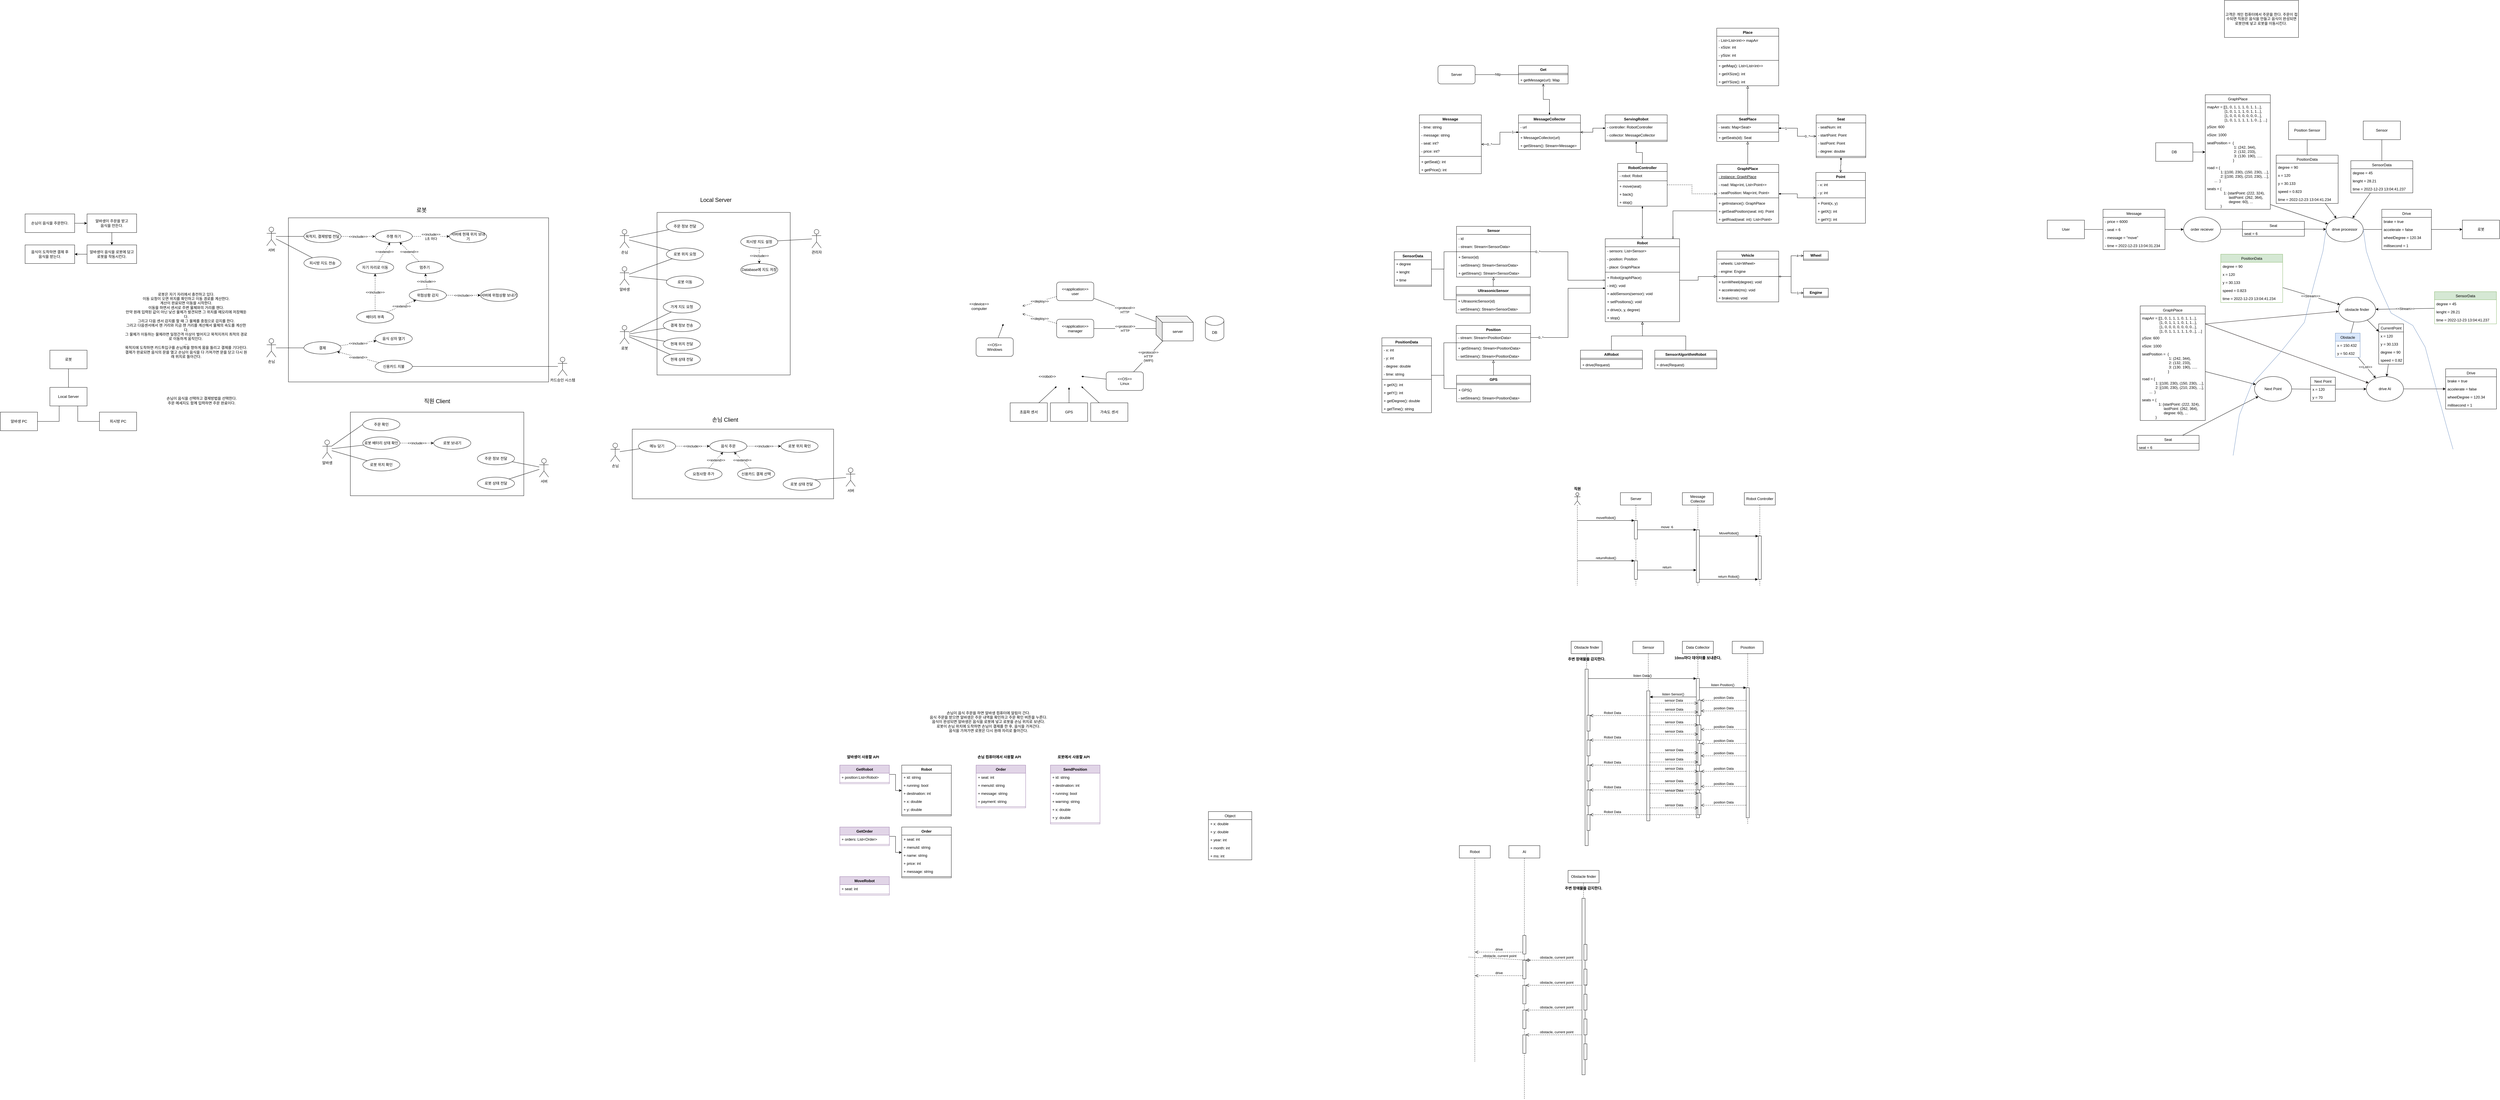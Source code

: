 <mxfile version="20.6.0" type="github">
  <diagram id="C5RBs43oDa-KdzZeNtuy" name="Page-1">
    <mxGraphModel dx="4339" dy="2872" grid="1" gridSize="10" guides="1" tooltips="1" connect="1" arrows="1" fold="1" page="1" pageScale="1" pageWidth="827" pageHeight="1169" math="0" shadow="0">
      <root>
        <mxCell id="WIyWlLk6GJQsqaUBKTNV-0" />
        <mxCell id="WIyWlLk6GJQsqaUBKTNV-1" parent="WIyWlLk6GJQsqaUBKTNV-0" />
        <mxCell id="boHqlnhzObnhQGiScg6p-4" value="" style="rounded=0;whiteSpace=wrap;html=1;fillColor=default;" parent="WIyWlLk6GJQsqaUBKTNV-1" vertex="1">
          <mxGeometry x="-1660" y="-1127.5" width="840" height="530" as="geometry" />
        </mxCell>
        <mxCell id="EA0XSpjeZwfrON8cImh0-27" value="" style="rounded=0;whiteSpace=wrap;html=1;fillColor=default;" parent="WIyWlLk6GJQsqaUBKTNV-1" vertex="1">
          <mxGeometry x="-550" y="-445" width="650" height="225" as="geometry" />
        </mxCell>
        <mxCell id="EA0XSpjeZwfrON8cImh0-26" value="" style="rounded=0;whiteSpace=wrap;html=1;fillColor=default;" parent="WIyWlLk6GJQsqaUBKTNV-1" vertex="1">
          <mxGeometry x="-470" y="-1145" width="430" height="525" as="geometry" />
        </mxCell>
        <mxCell id="LRNxqfhm_rSO2q0IiH9v-185" value="" style="rounded=0;whiteSpace=wrap;html=1;fillColor=default;" parent="WIyWlLk6GJQsqaUBKTNV-1" vertex="1">
          <mxGeometry x="-1460" y="-500" width="560" height="270" as="geometry" />
        </mxCell>
        <mxCell id="EA0XSpjeZwfrON8cImh0-8" style="edgeStyle=none;rounded=0;orthogonalLoop=1;jettySize=auto;html=1;endArrow=none;endFill=0;" parent="WIyWlLk6GJQsqaUBKTNV-1" source="LRNxqfhm_rSO2q0IiH9v-2" target="EA0XSpjeZwfrON8cImh0-4" edge="1">
          <mxGeometry relative="1" as="geometry" />
        </mxCell>
        <mxCell id="LRNxqfhm_rSO2q0IiH9v-2" value="손님" style="shape=umlActor;verticalLabelPosition=bottom;verticalAlign=top;html=1;outlineConnect=0;" parent="WIyWlLk6GJQsqaUBKTNV-1" vertex="1">
          <mxGeometry x="-620" y="-400" width="30" height="60" as="geometry" />
        </mxCell>
        <mxCell id="LRNxqfhm_rSO2q0IiH9v-12" style="rounded=0;orthogonalLoop=1;jettySize=auto;html=1;endArrow=none;endFill=0;" parent="WIyWlLk6GJQsqaUBKTNV-1" source="LRNxqfhm_rSO2q0IiH9v-9" target="LRNxqfhm_rSO2q0IiH9v-10" edge="1">
          <mxGeometry relative="1" as="geometry" />
        </mxCell>
        <mxCell id="LRNxqfhm_rSO2q0IiH9v-16" style="rounded=0;orthogonalLoop=1;jettySize=auto;html=1;endArrow=none;endFill=0;" parent="WIyWlLk6GJQsqaUBKTNV-1" source="LRNxqfhm_rSO2q0IiH9v-9" target="LRNxqfhm_rSO2q0IiH9v-15" edge="1">
          <mxGeometry relative="1" as="geometry" />
        </mxCell>
        <mxCell id="LRNxqfhm_rSO2q0IiH9v-18" style="rounded=0;orthogonalLoop=1;jettySize=auto;html=1;entryX=0;entryY=0.5;entryDx=0;entryDy=0;endArrow=none;endFill=0;" parent="WIyWlLk6GJQsqaUBKTNV-1" source="LRNxqfhm_rSO2q0IiH9v-9" target="LRNxqfhm_rSO2q0IiH9v-17" edge="1">
          <mxGeometry relative="1" as="geometry" />
        </mxCell>
        <mxCell id="LRNxqfhm_rSO2q0IiH9v-9" value="알바생" style="shape=umlActor;verticalLabelPosition=bottom;verticalAlign=top;html=1;outlineConnect=0;" parent="WIyWlLk6GJQsqaUBKTNV-1" vertex="1">
          <mxGeometry x="-1550" y="-410" width="30" height="60" as="geometry" />
        </mxCell>
        <mxCell id="boHqlnhzObnhQGiScg6p-8" value="&amp;lt;&amp;lt;include&amp;gt;&amp;gt;" style="edgeStyle=orthogonalEdgeStyle;rounded=0;orthogonalLoop=1;jettySize=auto;html=1;dashed=1;" parent="WIyWlLk6GJQsqaUBKTNV-1" source="LRNxqfhm_rSO2q0IiH9v-10" target="boHqlnhzObnhQGiScg6p-7" edge="1">
          <mxGeometry relative="1" as="geometry" />
        </mxCell>
        <mxCell id="LRNxqfhm_rSO2q0IiH9v-10" value="로봇 배터리 상태 확인" style="ellipse;whiteSpace=wrap;html=1;" parent="WIyWlLk6GJQsqaUBKTNV-1" vertex="1">
          <mxGeometry x="-1420" y="-420" width="120" height="40" as="geometry" />
        </mxCell>
        <mxCell id="LRNxqfhm_rSO2q0IiH9v-15" value="로봇 위치 확인" style="ellipse;whiteSpace=wrap;html=1;" parent="WIyWlLk6GJQsqaUBKTNV-1" vertex="1">
          <mxGeometry x="-1420" y="-350" width="120" height="40" as="geometry" />
        </mxCell>
        <mxCell id="LRNxqfhm_rSO2q0IiH9v-17" value="주문 확인" style="ellipse;whiteSpace=wrap;html=1;" parent="WIyWlLk6GJQsqaUBKTNV-1" vertex="1">
          <mxGeometry x="-1420" y="-480" width="120" height="40" as="geometry" />
        </mxCell>
        <mxCell id="LRNxqfhm_rSO2q0IiH9v-26" value="Local Server" style="rounded=0;whiteSpace=wrap;html=1;" parent="WIyWlLk6GJQsqaUBKTNV-1" vertex="1">
          <mxGeometry x="-2430" y="-580" width="120" height="60" as="geometry" />
        </mxCell>
        <mxCell id="LRNxqfhm_rSO2q0IiH9v-56" style="edgeStyle=orthogonalEdgeStyle;rounded=0;orthogonalLoop=1;jettySize=auto;html=1;entryX=0.75;entryY=1;entryDx=0;entryDy=0;startArrow=none;startFill=0;endArrow=none;endFill=0;" parent="WIyWlLk6GJQsqaUBKTNV-1" source="LRNxqfhm_rSO2q0IiH9v-27" target="LRNxqfhm_rSO2q0IiH9v-26" edge="1">
          <mxGeometry relative="1" as="geometry" />
        </mxCell>
        <mxCell id="LRNxqfhm_rSO2q0IiH9v-27" value="피시방 PC" style="rounded=0;whiteSpace=wrap;html=1;" parent="WIyWlLk6GJQsqaUBKTNV-1" vertex="1">
          <mxGeometry x="-2270" y="-500" width="120" height="60" as="geometry" />
        </mxCell>
        <mxCell id="LRNxqfhm_rSO2q0IiH9v-55" style="edgeStyle=orthogonalEdgeStyle;rounded=0;orthogonalLoop=1;jettySize=auto;html=1;entryX=0.25;entryY=1;entryDx=0;entryDy=0;startArrow=none;startFill=0;endArrow=none;endFill=0;" parent="WIyWlLk6GJQsqaUBKTNV-1" source="LRNxqfhm_rSO2q0IiH9v-28" target="LRNxqfhm_rSO2q0IiH9v-26" edge="1">
          <mxGeometry relative="1" as="geometry" />
        </mxCell>
        <mxCell id="LRNxqfhm_rSO2q0IiH9v-28" value="알바생 PC" style="rounded=0;whiteSpace=wrap;html=1;" parent="WIyWlLk6GJQsqaUBKTNV-1" vertex="1">
          <mxGeometry x="-2590" y="-500" width="120" height="60" as="geometry" />
        </mxCell>
        <mxCell id="LRNxqfhm_rSO2q0IiH9v-54" style="edgeStyle=orthogonalEdgeStyle;rounded=0;orthogonalLoop=1;jettySize=auto;html=1;startArrow=none;startFill=0;endArrow=none;endFill=0;" parent="WIyWlLk6GJQsqaUBKTNV-1" source="LRNxqfhm_rSO2q0IiH9v-34" target="LRNxqfhm_rSO2q0IiH9v-26" edge="1">
          <mxGeometry relative="1" as="geometry" />
        </mxCell>
        <mxCell id="LRNxqfhm_rSO2q0IiH9v-34" value="로봇" style="rounded=0;whiteSpace=wrap;html=1;" parent="WIyWlLk6GJQsqaUBKTNV-1" vertex="1">
          <mxGeometry x="-2430" y="-700" width="120" height="60" as="geometry" />
        </mxCell>
        <mxCell id="LRNxqfhm_rSO2q0IiH9v-44" value="손님이 음식 주문을 하면 알바생 컴퓨터에 알림이 간다.&lt;br&gt;음식 주문을 받으면 알바생은 주문 내역을 확인하고 주문 확인 버튼을 누른다.&lt;br&gt;음식이 완성되면 알바생은 음식을 로봇에 넣고 로봇을 손님 위치로 보낸다.&lt;br&gt;로봇이 손님 위치에 도착하면 손님이 결제를 한 후, 음식을 가져간다.&lt;br&gt;음식을 가져가면 로봇은 다시 원래 자리로 돌아간다." style="text;html=1;strokeColor=none;fillColor=none;align=center;verticalAlign=middle;whiteSpace=wrap;rounded=0;" parent="WIyWlLk6GJQsqaUBKTNV-1" vertex="1">
          <mxGeometry x="400" y="440" width="400" height="120" as="geometry" />
        </mxCell>
        <mxCell id="LRNxqfhm_rSO2q0IiH9v-48" value="로봇은 자기 자리에서 충전하고 있다.&lt;br&gt;이동 요청이 오면 위치를 확인하고 이동 경로를 계산한다.&lt;br&gt;계산이 완료되면 이동을 시작한다.&lt;br&gt;이동을 하면서 센서로 주변 물체와의 거리를 잰다.&lt;br&gt;만약 원래 입력된 값이 아닌 낯선 물체가 발견되면 그 위치를 메모리에 저장해둔다.&lt;br&gt;그리고 다음 센서 감지를 할 때 그 물체를 중점으로 감지를 한다.&lt;br&gt;그리고 다음센서에서 잰 거리와 지금 잰 거리를 계산해서 물체의 속도를 계산한다.&lt;br&gt;그 물체가 이동하는 물체라면 일정간격 이상이 벌어지고 목적지까지 최적의 경로로 이동하게 움직인다.&amp;nbsp;&lt;br&gt;...&lt;br&gt;목적지에 도착하면 카드투입구를 손님쪽을 향하게 몸을 돌리고 결제를 기다린다.&lt;br&gt;결제가 완료되면 음식의 문을 열고 손님이 음식을 다 가져가면 문을 닫고 다시 원래 위치로 돌아간다." style="text;html=1;strokeColor=none;fillColor=none;align=center;verticalAlign=middle;whiteSpace=wrap;rounded=0;" parent="WIyWlLk6GJQsqaUBKTNV-1" vertex="1">
          <mxGeometry x="-2190" y="-880" width="400" height="200" as="geometry" />
        </mxCell>
        <mxCell id="LRNxqfhm_rSO2q0IiH9v-50" value="손님이 음식을 선택하고 결제방법을 선택한다.&lt;br&gt;주문 메세지도 함께 입력하면 주문 완료이다.&lt;br&gt;" style="text;html=1;strokeColor=none;fillColor=none;align=center;verticalAlign=middle;whiteSpace=wrap;rounded=0;" parent="WIyWlLk6GJQsqaUBKTNV-1" vertex="1">
          <mxGeometry x="-2120" y="-597.5" width="360" height="120" as="geometry" />
        </mxCell>
        <mxCell id="LRNxqfhm_rSO2q0IiH9v-92" style="edgeStyle=orthogonalEdgeStyle;rounded=0;orthogonalLoop=1;jettySize=auto;html=1;startArrow=none;startFill=0;endArrow=classic;endFill=1;" parent="WIyWlLk6GJQsqaUBKTNV-1" source="LRNxqfhm_rSO2q0IiH9v-72" target="LRNxqfhm_rSO2q0IiH9v-82" edge="1">
          <mxGeometry relative="1" as="geometry" />
        </mxCell>
        <mxCell id="LRNxqfhm_rSO2q0IiH9v-72" value="GetRobot" style="swimlane;fontStyle=1;align=center;verticalAlign=top;childLayout=stackLayout;horizontal=1;startSize=26;horizontalStack=0;resizeParent=1;resizeParentMax=0;resizeLast=0;collapsible=1;marginBottom=0;fillColor=#e1d5e7;strokeColor=#9673a6;" parent="WIyWlLk6GJQsqaUBKTNV-1" vertex="1">
          <mxGeometry x="120" y="640" width="160" height="60" as="geometry" />
        </mxCell>
        <mxCell id="LRNxqfhm_rSO2q0IiH9v-81" value="+ position:List&lt;Robot&gt;" style="text;strokeColor=none;fillColor=none;align=left;verticalAlign=top;spacingLeft=4;spacingRight=4;overflow=hidden;rotatable=0;points=[[0,0.5],[1,0.5]];portConstraint=eastwest;" parent="LRNxqfhm_rSO2q0IiH9v-72" vertex="1">
          <mxGeometry y="26" width="160" height="26" as="geometry" />
        </mxCell>
        <mxCell id="LRNxqfhm_rSO2q0IiH9v-74" value="" style="line;strokeWidth=1;fillColor=none;align=left;verticalAlign=middle;spacingTop=-1;spacingLeft=3;spacingRight=3;rotatable=0;labelPosition=right;points=[];portConstraint=eastwest;strokeColor=inherit;" parent="LRNxqfhm_rSO2q0IiH9v-72" vertex="1">
          <mxGeometry y="52" width="160" height="8" as="geometry" />
        </mxCell>
        <mxCell id="LRNxqfhm_rSO2q0IiH9v-96" style="edgeStyle=orthogonalEdgeStyle;rounded=0;orthogonalLoop=1;jettySize=auto;html=1;startArrow=none;startFill=0;endArrow=classic;endFill=1;" parent="WIyWlLk6GJQsqaUBKTNV-1" source="LRNxqfhm_rSO2q0IiH9v-77" target="LRNxqfhm_rSO2q0IiH9v-88" edge="1">
          <mxGeometry relative="1" as="geometry" />
        </mxCell>
        <mxCell id="LRNxqfhm_rSO2q0IiH9v-77" value="GetOrder" style="swimlane;fontStyle=1;align=center;verticalAlign=top;childLayout=stackLayout;horizontal=1;startSize=26;horizontalStack=0;resizeParent=1;resizeParentMax=0;resizeLast=0;collapsible=1;marginBottom=0;fillColor=#e1d5e7;strokeColor=#9673a6;" parent="WIyWlLk6GJQsqaUBKTNV-1" vertex="1">
          <mxGeometry x="120" y="840" width="160" height="60" as="geometry" />
        </mxCell>
        <mxCell id="LRNxqfhm_rSO2q0IiH9v-78" value="+ orders: List&lt;Order&gt;" style="text;strokeColor=none;fillColor=none;align=left;verticalAlign=top;spacingLeft=4;spacingRight=4;overflow=hidden;rotatable=0;points=[[0,0.5],[1,0.5]];portConstraint=eastwest;" parent="LRNxqfhm_rSO2q0IiH9v-77" vertex="1">
          <mxGeometry y="26" width="160" height="26" as="geometry" />
        </mxCell>
        <mxCell id="LRNxqfhm_rSO2q0IiH9v-80" value="" style="line;strokeWidth=1;fillColor=none;align=left;verticalAlign=middle;spacingTop=-1;spacingLeft=3;spacingRight=3;rotatable=0;labelPosition=right;points=[];portConstraint=eastwest;strokeColor=inherit;" parent="LRNxqfhm_rSO2q0IiH9v-77" vertex="1">
          <mxGeometry y="52" width="160" height="8" as="geometry" />
        </mxCell>
        <mxCell id="LRNxqfhm_rSO2q0IiH9v-82" value="Robot" style="swimlane;fontStyle=1;align=center;verticalAlign=top;childLayout=stackLayout;horizontal=1;startSize=26;horizontalStack=0;resizeParent=1;resizeParentMax=0;resizeLast=0;collapsible=1;marginBottom=0;fillColor=none;" parent="WIyWlLk6GJQsqaUBKTNV-1" vertex="1">
          <mxGeometry x="320" y="640" width="160" height="164" as="geometry" />
        </mxCell>
        <mxCell id="LRNxqfhm_rSO2q0IiH9v-83" value="+ id: string" style="text;strokeColor=none;fillColor=none;align=left;verticalAlign=top;spacingLeft=4;spacingRight=4;overflow=hidden;rotatable=0;points=[[0,0.5],[1,0.5]];portConstraint=eastwest;" parent="LRNxqfhm_rSO2q0IiH9v-82" vertex="1">
          <mxGeometry y="26" width="160" height="26" as="geometry" />
        </mxCell>
        <mxCell id="LRNxqfhm_rSO2q0IiH9v-87" value="+ running: bool" style="text;strokeColor=none;fillColor=none;align=left;verticalAlign=top;spacingLeft=4;spacingRight=4;overflow=hidden;rotatable=0;points=[[0,0.5],[1,0.5]];portConstraint=eastwest;" parent="LRNxqfhm_rSO2q0IiH9v-82" vertex="1">
          <mxGeometry y="52" width="160" height="26" as="geometry" />
        </mxCell>
        <mxCell id="LRNxqfhm_rSO2q0IiH9v-147" value="+ destination: int" style="text;strokeColor=none;fillColor=none;align=left;verticalAlign=top;spacingLeft=4;spacingRight=4;overflow=hidden;rotatable=0;points=[[0,0.5],[1,0.5]];portConstraint=eastwest;" parent="LRNxqfhm_rSO2q0IiH9v-82" vertex="1">
          <mxGeometry y="78" width="160" height="26" as="geometry" />
        </mxCell>
        <mxCell id="LRNxqfhm_rSO2q0IiH9v-86" value="+ x: double" style="text;strokeColor=none;fillColor=none;align=left;verticalAlign=top;spacingLeft=4;spacingRight=4;overflow=hidden;rotatable=0;points=[[0,0.5],[1,0.5]];portConstraint=eastwest;" parent="LRNxqfhm_rSO2q0IiH9v-82" vertex="1">
          <mxGeometry y="104" width="160" height="26" as="geometry" />
        </mxCell>
        <mxCell id="LRNxqfhm_rSO2q0IiH9v-84" value="+ y: double" style="text;strokeColor=none;fillColor=none;align=left;verticalAlign=top;spacingLeft=4;spacingRight=4;overflow=hidden;rotatable=0;points=[[0,0.5],[1,0.5]];portConstraint=eastwest;" parent="LRNxqfhm_rSO2q0IiH9v-82" vertex="1">
          <mxGeometry y="130" width="160" height="26" as="geometry" />
        </mxCell>
        <mxCell id="LRNxqfhm_rSO2q0IiH9v-85" value="" style="line;strokeWidth=1;fillColor=none;align=left;verticalAlign=middle;spacingTop=-1;spacingLeft=3;spacingRight=3;rotatable=0;labelPosition=right;points=[];portConstraint=eastwest;strokeColor=inherit;" parent="LRNxqfhm_rSO2q0IiH9v-82" vertex="1">
          <mxGeometry y="156" width="160" height="8" as="geometry" />
        </mxCell>
        <mxCell id="LRNxqfhm_rSO2q0IiH9v-88" value="Order" style="swimlane;fontStyle=1;align=center;verticalAlign=top;childLayout=stackLayout;horizontal=1;startSize=26;horizontalStack=0;resizeParent=1;resizeParentMax=0;resizeLast=0;collapsible=1;marginBottom=0;fillColor=none;" parent="WIyWlLk6GJQsqaUBKTNV-1" vertex="1">
          <mxGeometry x="320" y="840" width="160" height="164" as="geometry" />
        </mxCell>
        <mxCell id="LRNxqfhm_rSO2q0IiH9v-94" value="+ seat: int" style="text;strokeColor=none;fillColor=none;align=left;verticalAlign=top;spacingLeft=4;spacingRight=4;overflow=hidden;rotatable=0;points=[[0,0.5],[1,0.5]];portConstraint=eastwest;" parent="LRNxqfhm_rSO2q0IiH9v-88" vertex="1">
          <mxGeometry y="26" width="160" height="26" as="geometry" />
        </mxCell>
        <mxCell id="LRNxqfhm_rSO2q0IiH9v-89" value="+ menuId: string" style="text;strokeColor=none;fillColor=none;align=left;verticalAlign=top;spacingLeft=4;spacingRight=4;overflow=hidden;rotatable=0;points=[[0,0.5],[1,0.5]];portConstraint=eastwest;" parent="LRNxqfhm_rSO2q0IiH9v-88" vertex="1">
          <mxGeometry y="52" width="160" height="26" as="geometry" />
        </mxCell>
        <mxCell id="LRNxqfhm_rSO2q0IiH9v-90" value="+ name: string" style="text;strokeColor=none;fillColor=none;align=left;verticalAlign=top;spacingLeft=4;spacingRight=4;overflow=hidden;rotatable=0;points=[[0,0.5],[1,0.5]];portConstraint=eastwest;" parent="LRNxqfhm_rSO2q0IiH9v-88" vertex="1">
          <mxGeometry y="78" width="160" height="26" as="geometry" />
        </mxCell>
        <mxCell id="LRNxqfhm_rSO2q0IiH9v-162" value="+ price: int" style="text;strokeColor=none;fillColor=none;align=left;verticalAlign=top;spacingLeft=4;spacingRight=4;overflow=hidden;rotatable=0;points=[[0,0.5],[1,0.5]];portConstraint=eastwest;" parent="LRNxqfhm_rSO2q0IiH9v-88" vertex="1">
          <mxGeometry y="104" width="160" height="26" as="geometry" />
        </mxCell>
        <mxCell id="LRNxqfhm_rSO2q0IiH9v-93" value="+ message: string" style="text;strokeColor=none;fillColor=none;align=left;verticalAlign=top;spacingLeft=4;spacingRight=4;overflow=hidden;rotatable=0;points=[[0,0.5],[1,0.5]];portConstraint=eastwest;" parent="LRNxqfhm_rSO2q0IiH9v-88" vertex="1">
          <mxGeometry y="130" width="160" height="26" as="geometry" />
        </mxCell>
        <mxCell id="LRNxqfhm_rSO2q0IiH9v-91" value="" style="line;strokeWidth=1;fillColor=none;align=left;verticalAlign=middle;spacingTop=-1;spacingLeft=3;spacingRight=3;rotatable=0;labelPosition=right;points=[];portConstraint=eastwest;strokeColor=inherit;" parent="LRNxqfhm_rSO2q0IiH9v-88" vertex="1">
          <mxGeometry y="156" width="160" height="8" as="geometry" />
        </mxCell>
        <mxCell id="LRNxqfhm_rSO2q0IiH9v-110" value="알바생이 사용할 API" style="text;align=center;fontStyle=1;verticalAlign=middle;spacingLeft=3;spacingRight=3;strokeColor=none;rotatable=0;points=[[0,0.5],[1,0.5]];portConstraint=eastwest;fillColor=none;" parent="WIyWlLk6GJQsqaUBKTNV-1" vertex="1">
          <mxGeometry x="120" y="600" width="150" height="26" as="geometry" />
        </mxCell>
        <mxCell id="LRNxqfhm_rSO2q0IiH9v-111" value="MoveRobot" style="swimlane;fontStyle=1;align=center;verticalAlign=top;childLayout=stackLayout;horizontal=1;startSize=26;horizontalStack=0;resizeParent=1;resizeParentMax=0;resizeLast=0;collapsible=1;marginBottom=0;fillColor=#e1d5e7;strokeColor=#9673a6;" parent="WIyWlLk6GJQsqaUBKTNV-1" vertex="1">
          <mxGeometry x="120" y="1000" width="160" height="60" as="geometry" />
        </mxCell>
        <mxCell id="LRNxqfhm_rSO2q0IiH9v-112" value="+ seat: int" style="text;strokeColor=none;fillColor=none;align=left;verticalAlign=top;spacingLeft=4;spacingRight=4;overflow=hidden;rotatable=0;points=[[0,0.5],[1,0.5]];portConstraint=eastwest;" parent="LRNxqfhm_rSO2q0IiH9v-111" vertex="1">
          <mxGeometry y="26" width="160" height="26" as="geometry" />
        </mxCell>
        <mxCell id="LRNxqfhm_rSO2q0IiH9v-113" value="" style="line;strokeWidth=1;fillColor=none;align=left;verticalAlign=middle;spacingTop=-1;spacingLeft=3;spacingRight=3;rotatable=0;labelPosition=right;points=[];portConstraint=eastwest;strokeColor=inherit;" parent="LRNxqfhm_rSO2q0IiH9v-111" vertex="1">
          <mxGeometry y="52" width="160" height="8" as="geometry" />
        </mxCell>
        <mxCell id="LRNxqfhm_rSO2q0IiH9v-124" value="손님 컴퓨터에서 사용할 API" style="text;align=center;fontStyle=1;verticalAlign=middle;spacingLeft=3;spacingRight=3;strokeColor=none;rotatable=0;points=[[0,0.5],[1,0.5]];portConstraint=eastwest;fillColor=none;" parent="WIyWlLk6GJQsqaUBKTNV-1" vertex="1">
          <mxGeometry x="560" y="600" width="150" height="26" as="geometry" />
        </mxCell>
        <mxCell id="LRNxqfhm_rSO2q0IiH9v-125" value="Order" style="swimlane;fontStyle=1;align=center;verticalAlign=top;childLayout=stackLayout;horizontal=1;startSize=26;horizontalStack=0;resizeParent=1;resizeParentMax=0;resizeLast=0;collapsible=1;marginBottom=0;fillColor=#e1d5e7;strokeColor=#9673a6;" parent="WIyWlLk6GJQsqaUBKTNV-1" vertex="1">
          <mxGeometry x="560" y="640" width="160" height="138" as="geometry" />
        </mxCell>
        <mxCell id="LRNxqfhm_rSO2q0IiH9v-126" value="+ seat: int" style="text;strokeColor=none;fillColor=none;align=left;verticalAlign=top;spacingLeft=4;spacingRight=4;overflow=hidden;rotatable=0;points=[[0,0.5],[1,0.5]];portConstraint=eastwest;" parent="LRNxqfhm_rSO2q0IiH9v-125" vertex="1">
          <mxGeometry y="26" width="160" height="26" as="geometry" />
        </mxCell>
        <mxCell id="LRNxqfhm_rSO2q0IiH9v-165" value="+ menuId: string" style="text;strokeColor=none;fillColor=none;align=left;verticalAlign=top;spacingLeft=4;spacingRight=4;overflow=hidden;rotatable=0;points=[[0,0.5],[1,0.5]];portConstraint=eastwest;" parent="LRNxqfhm_rSO2q0IiH9v-125" vertex="1">
          <mxGeometry y="52" width="160" height="26" as="geometry" />
        </mxCell>
        <mxCell id="LRNxqfhm_rSO2q0IiH9v-128" value="+ message: string" style="text;strokeColor=none;fillColor=none;align=left;verticalAlign=top;spacingLeft=4;spacingRight=4;overflow=hidden;rotatable=0;points=[[0,0.5],[1,0.5]];portConstraint=eastwest;" parent="LRNxqfhm_rSO2q0IiH9v-125" vertex="1">
          <mxGeometry y="78" width="160" height="26" as="geometry" />
        </mxCell>
        <mxCell id="LRNxqfhm_rSO2q0IiH9v-129" value="+ payment: string" style="text;strokeColor=none;fillColor=none;align=left;verticalAlign=top;spacingLeft=4;spacingRight=4;overflow=hidden;rotatable=0;points=[[0,0.5],[1,0.5]];portConstraint=eastwest;" parent="LRNxqfhm_rSO2q0IiH9v-125" vertex="1">
          <mxGeometry y="104" width="160" height="26" as="geometry" />
        </mxCell>
        <mxCell id="LRNxqfhm_rSO2q0IiH9v-127" value="" style="line;strokeWidth=1;fillColor=none;align=left;verticalAlign=middle;spacingTop=-1;spacingLeft=3;spacingRight=3;rotatable=0;labelPosition=right;points=[];portConstraint=eastwest;strokeColor=inherit;" parent="LRNxqfhm_rSO2q0IiH9v-125" vertex="1">
          <mxGeometry y="130" width="160" height="8" as="geometry" />
        </mxCell>
        <mxCell id="LRNxqfhm_rSO2q0IiH9v-138" value="로봇에서 사용할 API" style="text;align=center;fontStyle=1;verticalAlign=middle;spacingLeft=3;spacingRight=3;strokeColor=none;rotatable=0;points=[[0,0.5],[1,0.5]];portConstraint=eastwest;fillColor=none;" parent="WIyWlLk6GJQsqaUBKTNV-1" vertex="1">
          <mxGeometry x="800" y="600" width="150" height="26" as="geometry" />
        </mxCell>
        <mxCell id="LRNxqfhm_rSO2q0IiH9v-140" value="SendPosition" style="swimlane;fontStyle=1;align=center;verticalAlign=top;childLayout=stackLayout;horizontal=1;startSize=26;horizontalStack=0;resizeParent=1;resizeParentMax=0;resizeLast=0;collapsible=1;marginBottom=0;fillColor=#e1d5e7;strokeColor=#9673a6;" parent="WIyWlLk6GJQsqaUBKTNV-1" vertex="1">
          <mxGeometry x="800" y="640" width="160" height="190" as="geometry" />
        </mxCell>
        <mxCell id="LRNxqfhm_rSO2q0IiH9v-141" value="+ id: string" style="text;strokeColor=none;fillColor=none;align=left;verticalAlign=top;spacingLeft=4;spacingRight=4;overflow=hidden;rotatable=0;points=[[0,0.5],[1,0.5]];portConstraint=eastwest;" parent="LRNxqfhm_rSO2q0IiH9v-140" vertex="1">
          <mxGeometry y="26" width="160" height="26" as="geometry" />
        </mxCell>
        <mxCell id="LRNxqfhm_rSO2q0IiH9v-148" value="+ destination: int" style="text;strokeColor=none;fillColor=none;align=left;verticalAlign=top;spacingLeft=4;spacingRight=4;overflow=hidden;rotatable=0;points=[[0,0.5],[1,0.5]];portConstraint=eastwest;" parent="LRNxqfhm_rSO2q0IiH9v-140" vertex="1">
          <mxGeometry y="52" width="160" height="26" as="geometry" />
        </mxCell>
        <mxCell id="LRNxqfhm_rSO2q0IiH9v-152" value="+ running: bool" style="text;strokeColor=none;fillColor=none;align=left;verticalAlign=top;spacingLeft=4;spacingRight=4;overflow=hidden;rotatable=0;points=[[0,0.5],[1,0.5]];portConstraint=eastwest;" parent="LRNxqfhm_rSO2q0IiH9v-140" vertex="1">
          <mxGeometry y="78" width="160" height="26" as="geometry" />
        </mxCell>
        <mxCell id="LRNxqfhm_rSO2q0IiH9v-150" value="+ warning: string" style="text;strokeColor=none;fillColor=none;align=left;verticalAlign=top;spacingLeft=4;spacingRight=4;overflow=hidden;rotatable=0;points=[[0,0.5],[1,0.5]];portConstraint=eastwest;" parent="LRNxqfhm_rSO2q0IiH9v-140" vertex="1">
          <mxGeometry y="104" width="160" height="26" as="geometry" />
        </mxCell>
        <mxCell id="LRNxqfhm_rSO2q0IiH9v-143" value="+ x: double" style="text;strokeColor=none;fillColor=none;align=left;verticalAlign=top;spacingLeft=4;spacingRight=4;overflow=hidden;rotatable=0;points=[[0,0.5],[1,0.5]];portConstraint=eastwest;" parent="LRNxqfhm_rSO2q0IiH9v-140" vertex="1">
          <mxGeometry y="130" width="160" height="26" as="geometry" />
        </mxCell>
        <mxCell id="LRNxqfhm_rSO2q0IiH9v-144" value="+ y: double" style="text;strokeColor=none;fillColor=none;align=left;verticalAlign=top;spacingLeft=4;spacingRight=4;overflow=hidden;rotatable=0;points=[[0,0.5],[1,0.5]];portConstraint=eastwest;" parent="LRNxqfhm_rSO2q0IiH9v-140" vertex="1">
          <mxGeometry y="156" width="160" height="26" as="geometry" />
        </mxCell>
        <mxCell id="LRNxqfhm_rSO2q0IiH9v-145" value="" style="line;strokeWidth=1;fillColor=none;align=left;verticalAlign=middle;spacingTop=-1;spacingLeft=3;spacingRight=3;rotatable=0;labelPosition=right;points=[];portConstraint=eastwest;strokeColor=inherit;" parent="LRNxqfhm_rSO2q0IiH9v-140" vertex="1">
          <mxGeometry y="182" width="160" height="8" as="geometry" />
        </mxCell>
        <mxCell id="LRNxqfhm_rSO2q0IiH9v-189" style="edgeStyle=none;rounded=0;orthogonalLoop=1;jettySize=auto;html=1;strokeColor=default;startArrow=none;startFill=0;endArrow=none;endFill=0;" parent="WIyWlLk6GJQsqaUBKTNV-1" source="LRNxqfhm_rSO2q0IiH9v-180" target="LRNxqfhm_rSO2q0IiH9v-188" edge="1">
          <mxGeometry relative="1" as="geometry" />
        </mxCell>
        <mxCell id="EA0XSpjeZwfrON8cImh0-64" style="edgeStyle=none;rounded=0;orthogonalLoop=1;jettySize=auto;html=1;endArrow=none;endFill=0;" parent="WIyWlLk6GJQsqaUBKTNV-1" source="LRNxqfhm_rSO2q0IiH9v-180" target="EA0XSpjeZwfrON8cImh0-63" edge="1">
          <mxGeometry relative="1" as="geometry" />
        </mxCell>
        <mxCell id="LRNxqfhm_rSO2q0IiH9v-180" value="서버" style="shape=umlActor;verticalLabelPosition=bottom;verticalAlign=top;html=1;outlineConnect=0;" parent="WIyWlLk6GJQsqaUBKTNV-1" vertex="1">
          <mxGeometry x="-1730" y="-1097.5" width="30" height="60" as="geometry" />
        </mxCell>
        <mxCell id="EA0XSpjeZwfrON8cImh0-107" value="&lt;meta charset=&quot;utf-8&quot;&gt;&lt;span style=&quot;color: rgb(0, 0, 0); font-family: Helvetica; font-size: 11px; font-style: normal; font-variant-ligatures: normal; font-variant-caps: normal; font-weight: 400; letter-spacing: normal; orphans: 2; text-align: center; text-indent: 0px; text-transform: none; widows: 2; word-spacing: 0px; -webkit-text-stroke-width: 0px; background-color: rgb(255, 255, 255); text-decoration-thickness: initial; text-decoration-style: initial; text-decoration-color: initial; float: none; display: inline !important;&quot;&gt;&amp;lt;&amp;lt;include&amp;gt;&amp;gt;&lt;/span&gt;" style="edgeStyle=none;rounded=0;orthogonalLoop=1;jettySize=auto;html=1;fontSize=11;endArrow=classic;endFill=1;dashed=1;" parent="WIyWlLk6GJQsqaUBKTNV-1" source="LRNxqfhm_rSO2q0IiH9v-188" target="LRNxqfhm_rSO2q0IiH9v-205" edge="1">
          <mxGeometry relative="1" as="geometry" />
        </mxCell>
        <mxCell id="LRNxqfhm_rSO2q0IiH9v-188" value="목적지, 결제방법 전달" style="ellipse;whiteSpace=wrap;html=1;" parent="WIyWlLk6GJQsqaUBKTNV-1" vertex="1">
          <mxGeometry x="-1610" y="-1087.5" width="120" height="40" as="geometry" />
        </mxCell>
        <mxCell id="LRNxqfhm_rSO2q0IiH9v-198" value="Object" style="swimlane;fontStyle=0;childLayout=stackLayout;horizontal=1;startSize=26;fillColor=none;horizontalStack=0;resizeParent=1;resizeParentMax=0;resizeLast=0;collapsible=1;marginBottom=0;" parent="WIyWlLk6GJQsqaUBKTNV-1" vertex="1">
          <mxGeometry x="1310" y="790" width="140" height="156" as="geometry" />
        </mxCell>
        <mxCell id="LRNxqfhm_rSO2q0IiH9v-199" value="+ x: double" style="text;strokeColor=none;fillColor=none;align=left;verticalAlign=top;spacingLeft=4;spacingRight=4;overflow=hidden;rotatable=0;points=[[0,0.5],[1,0.5]];portConstraint=eastwest;" parent="LRNxqfhm_rSO2q0IiH9v-198" vertex="1">
          <mxGeometry y="26" width="140" height="26" as="geometry" />
        </mxCell>
        <mxCell id="LRNxqfhm_rSO2q0IiH9v-200" value="+ y: double" style="text;strokeColor=none;fillColor=none;align=left;verticalAlign=top;spacingLeft=4;spacingRight=4;overflow=hidden;rotatable=0;points=[[0,0.5],[1,0.5]];portConstraint=eastwest;" parent="LRNxqfhm_rSO2q0IiH9v-198" vertex="1">
          <mxGeometry y="52" width="140" height="26" as="geometry" />
        </mxCell>
        <mxCell id="LRNxqfhm_rSO2q0IiH9v-202" value="+ year: int" style="text;strokeColor=none;fillColor=none;align=left;verticalAlign=top;spacingLeft=4;spacingRight=4;overflow=hidden;rotatable=0;points=[[0,0.5],[1,0.5]];portConstraint=eastwest;" parent="LRNxqfhm_rSO2q0IiH9v-198" vertex="1">
          <mxGeometry y="78" width="140" height="26" as="geometry" />
        </mxCell>
        <mxCell id="LRNxqfhm_rSO2q0IiH9v-203" value="+ month: int" style="text;strokeColor=none;fillColor=none;align=left;verticalAlign=top;spacingLeft=4;spacingRight=4;overflow=hidden;rotatable=0;points=[[0,0.5],[1,0.5]];portConstraint=eastwest;" parent="LRNxqfhm_rSO2q0IiH9v-198" vertex="1">
          <mxGeometry y="104" width="140" height="26" as="geometry" />
        </mxCell>
        <mxCell id="LRNxqfhm_rSO2q0IiH9v-201" value="+ ms: int" style="text;strokeColor=none;fillColor=none;align=left;verticalAlign=top;spacingLeft=4;spacingRight=4;overflow=hidden;rotatable=0;points=[[0,0.5],[1,0.5]];portConstraint=eastwest;" parent="LRNxqfhm_rSO2q0IiH9v-198" vertex="1">
          <mxGeometry y="130" width="140" height="26" as="geometry" />
        </mxCell>
        <mxCell id="EA0XSpjeZwfrON8cImh0-108" value="&lt;span style=&quot;color: rgb(0, 0, 0); font-family: Helvetica; font-size: 11px; font-style: normal; font-variant-ligatures: normal; font-variant-caps: normal; font-weight: 400; letter-spacing: normal; orphans: 2; text-align: center; text-indent: 0px; text-transform: none; widows: 2; word-spacing: 0px; -webkit-text-stroke-width: 0px; background-color: rgb(255, 255, 255); text-decoration-thickness: initial; text-decoration-style: initial; text-decoration-color: initial; float: none; display: inline !important;&quot;&gt;&amp;lt;&amp;lt;include&amp;gt;&amp;gt;&lt;br&gt;1초 마다&lt;br&gt;&lt;/span&gt;" style="edgeStyle=none;rounded=0;orthogonalLoop=1;jettySize=auto;html=1;dashed=1;fontSize=11;endArrow=classic;endFill=1;" parent="WIyWlLk6GJQsqaUBKTNV-1" source="LRNxqfhm_rSO2q0IiH9v-205" target="EA0XSpjeZwfrON8cImh0-60" edge="1">
          <mxGeometry relative="1" as="geometry" />
        </mxCell>
        <mxCell id="LRNxqfhm_rSO2q0IiH9v-205" value="주행 하기" style="ellipse;whiteSpace=wrap;html=1;" parent="WIyWlLk6GJQsqaUBKTNV-1" vertex="1">
          <mxGeometry x="-1380" y="-1087.5" width="120" height="40" as="geometry" />
        </mxCell>
        <mxCell id="LRNxqfhm_rSO2q0IiH9v-227" style="edgeStyle=none;rounded=0;orthogonalLoop=1;jettySize=auto;html=1;strokeColor=default;startArrow=none;startFill=0;endArrow=none;endFill=0;" parent="WIyWlLk6GJQsqaUBKTNV-1" source="LRNxqfhm_rSO2q0IiH9v-218" target="LRNxqfhm_rSO2q0IiH9v-222" edge="1">
          <mxGeometry relative="1" as="geometry" />
        </mxCell>
        <mxCell id="LRNxqfhm_rSO2q0IiH9v-218" value="손님" style="shape=umlActor;verticalLabelPosition=bottom;verticalAlign=top;html=1;outlineConnect=0;" parent="WIyWlLk6GJQsqaUBKTNV-1" vertex="1">
          <mxGeometry x="-1730" y="-737.5" width="30" height="60" as="geometry" />
        </mxCell>
        <mxCell id="boHqlnhzObnhQGiScg6p-29" value="&amp;lt;&amp;lt;include&amp;gt;&amp;gt;" style="edgeStyle=none;rounded=0;orthogonalLoop=1;jettySize=auto;html=1;dashed=1;endArrow=classic;endFill=1;" parent="WIyWlLk6GJQsqaUBKTNV-1" source="LRNxqfhm_rSO2q0IiH9v-222" target="boHqlnhzObnhQGiScg6p-28" edge="1">
          <mxGeometry relative="1" as="geometry" />
        </mxCell>
        <mxCell id="LRNxqfhm_rSO2q0IiH9v-222" value="결제" style="ellipse;whiteSpace=wrap;html=1;" parent="WIyWlLk6GJQsqaUBKTNV-1" vertex="1">
          <mxGeometry x="-1610" y="-727.5" width="120" height="40" as="geometry" />
        </mxCell>
        <mxCell id="LRNxqfhm_rSO2q0IiH9v-223" value="카드승인 시스템" style="shape=umlActor;verticalLabelPosition=bottom;verticalAlign=top;html=1;outlineConnect=0;" parent="WIyWlLk6GJQsqaUBKTNV-1" vertex="1">
          <mxGeometry x="-790" y="-677.5" width="30" height="60" as="geometry" />
        </mxCell>
        <mxCell id="LRNxqfhm_rSO2q0IiH9v-224" value="&amp;lt;&amp;lt;extend&amp;gt;&amp;gt;" style="rounded=0;orthogonalLoop=1;jettySize=auto;html=1;dashed=1;startArrow=none;startFill=0;endArrow=classic;endFill=1;" parent="WIyWlLk6GJQsqaUBKTNV-1" source="LRNxqfhm_rSO2q0IiH9v-226" target="LRNxqfhm_rSO2q0IiH9v-222" edge="1">
          <mxGeometry relative="1" as="geometry" />
        </mxCell>
        <mxCell id="LRNxqfhm_rSO2q0IiH9v-225" value="" style="edgeStyle=none;rounded=0;orthogonalLoop=1;jettySize=auto;html=1;strokeColor=default;startArrow=none;startFill=0;endArrow=none;endFill=0;" parent="WIyWlLk6GJQsqaUBKTNV-1" source="LRNxqfhm_rSO2q0IiH9v-226" target="LRNxqfhm_rSO2q0IiH9v-223" edge="1">
          <mxGeometry relative="1" as="geometry" />
        </mxCell>
        <mxCell id="LRNxqfhm_rSO2q0IiH9v-226" value="신용카드 지불" style="ellipse;whiteSpace=wrap;html=1;" parent="WIyWlLk6GJQsqaUBKTNV-1" vertex="1">
          <mxGeometry x="-1380" y="-667.5" width="120" height="40" as="geometry" />
        </mxCell>
        <mxCell id="EA0XSpjeZwfrON8cImh0-28" value="&amp;lt;&amp;lt;extend&amp;gt;&amp;gt;" style="edgeStyle=none;rounded=0;orthogonalLoop=1;jettySize=auto;html=1;dashed=1;endArrow=classic;endFill=1;" parent="WIyWlLk6GJQsqaUBKTNV-1" source="EA0XSpjeZwfrON8cImh0-0" target="EA0XSpjeZwfrON8cImh0-24" edge="1">
          <mxGeometry relative="1" as="geometry" />
        </mxCell>
        <mxCell id="EA0XSpjeZwfrON8cImh0-0" value="요청사항 추가" style="ellipse;whiteSpace=wrap;html=1;" parent="WIyWlLk6GJQsqaUBKTNV-1" vertex="1">
          <mxGeometry x="-380" y="-320" width="120" height="40" as="geometry" />
        </mxCell>
        <mxCell id="EA0XSpjeZwfrON8cImh0-5" value="&amp;lt;&amp;lt;include&amp;gt;&amp;gt;" style="edgeStyle=none;rounded=0;orthogonalLoop=1;jettySize=auto;html=1;endArrow=classic;endFill=1;dashed=1;" parent="WIyWlLk6GJQsqaUBKTNV-1" source="EA0XSpjeZwfrON8cImh0-4" target="EA0XSpjeZwfrON8cImh0-24" edge="1">
          <mxGeometry relative="1" as="geometry">
            <mxPoint x="-300" y="-390" as="targetPoint" />
          </mxGeometry>
        </mxCell>
        <mxCell id="EA0XSpjeZwfrON8cImh0-4" value="메뉴 담기" style="ellipse;whiteSpace=wrap;html=1;" parent="WIyWlLk6GJQsqaUBKTNV-1" vertex="1">
          <mxGeometry x="-530" y="-410" width="120" height="40" as="geometry" />
        </mxCell>
        <mxCell id="EA0XSpjeZwfrON8cImh0-16" style="edgeStyle=none;rounded=0;orthogonalLoop=1;jettySize=auto;html=1;endArrow=classic;endFill=1;" parent="WIyWlLk6GJQsqaUBKTNV-1" source="EA0XSpjeZwfrON8cImh0-10" target="EA0XSpjeZwfrON8cImh0-12" edge="1">
          <mxGeometry relative="1" as="geometry" />
        </mxCell>
        <mxCell id="EA0XSpjeZwfrON8cImh0-10" value="손님이 음식을 주문한다." style="rounded=0;whiteSpace=wrap;html=1;" parent="WIyWlLk6GJQsqaUBKTNV-1" vertex="1">
          <mxGeometry x="-2510" y="-1140" width="160" height="60" as="geometry" />
        </mxCell>
        <mxCell id="EA0XSpjeZwfrON8cImh0-17" style="edgeStyle=none;rounded=0;orthogonalLoop=1;jettySize=auto;html=1;endArrow=classic;endFill=1;" parent="WIyWlLk6GJQsqaUBKTNV-1" source="EA0XSpjeZwfrON8cImh0-12" target="EA0XSpjeZwfrON8cImh0-13" edge="1">
          <mxGeometry relative="1" as="geometry" />
        </mxCell>
        <mxCell id="EA0XSpjeZwfrON8cImh0-12" value="알바생이 주문을 받고&lt;br&gt;음식을 만든다." style="rounded=0;whiteSpace=wrap;html=1;" parent="WIyWlLk6GJQsqaUBKTNV-1" vertex="1">
          <mxGeometry x="-2310" y="-1140" width="160" height="60" as="geometry" />
        </mxCell>
        <mxCell id="EA0XSpjeZwfrON8cImh0-18" style="edgeStyle=none;rounded=0;orthogonalLoop=1;jettySize=auto;html=1;endArrow=classic;endFill=1;" parent="WIyWlLk6GJQsqaUBKTNV-1" source="EA0XSpjeZwfrON8cImh0-13" target="EA0XSpjeZwfrON8cImh0-14" edge="1">
          <mxGeometry relative="1" as="geometry" />
        </mxCell>
        <mxCell id="EA0XSpjeZwfrON8cImh0-13" value="알바생이 음식을 로봇에 담고&lt;br&gt;로봇을 작동시킨다." style="rounded=0;whiteSpace=wrap;html=1;" parent="WIyWlLk6GJQsqaUBKTNV-1" vertex="1">
          <mxGeometry x="-2310" y="-1040" width="160" height="60" as="geometry" />
        </mxCell>
        <mxCell id="EA0XSpjeZwfrON8cImh0-14" value="음식이 도착하면 결제 후&lt;br&gt;음식을 받는다." style="rounded=0;whiteSpace=wrap;html=1;" parent="WIyWlLk6GJQsqaUBKTNV-1" vertex="1">
          <mxGeometry x="-2510" y="-1040" width="160" height="60" as="geometry" />
        </mxCell>
        <mxCell id="EA0XSpjeZwfrON8cImh0-71" value="&amp;lt;&amp;lt;include&amp;gt;&amp;gt;" style="edgeStyle=none;rounded=0;orthogonalLoop=1;jettySize=auto;html=1;dashed=1;fontSize=11;endArrow=classic;endFill=1;" parent="WIyWlLk6GJQsqaUBKTNV-1" source="EA0XSpjeZwfrON8cImh0-24" target="EA0XSpjeZwfrON8cImh0-67" edge="1">
          <mxGeometry relative="1" as="geometry" />
        </mxCell>
        <mxCell id="EA0XSpjeZwfrON8cImh0-24" value="음식 주문" style="ellipse;whiteSpace=wrap;html=1;" parent="WIyWlLk6GJQsqaUBKTNV-1" vertex="1">
          <mxGeometry x="-300" y="-410" width="120" height="40" as="geometry" />
        </mxCell>
        <mxCell id="EA0XSpjeZwfrON8cImh0-60" value="서버에 현재 위치 보내기" style="ellipse;whiteSpace=wrap;html=1;" parent="WIyWlLk6GJQsqaUBKTNV-1" vertex="1">
          <mxGeometry x="-1140" y="-1087.5" width="120" height="40" as="geometry" />
        </mxCell>
        <mxCell id="EA0XSpjeZwfrON8cImh0-63" value="피시방 지도 전송" style="ellipse;whiteSpace=wrap;html=1;" parent="WIyWlLk6GJQsqaUBKTNV-1" vertex="1">
          <mxGeometry x="-1610" y="-1001.5" width="120" height="40" as="geometry" />
        </mxCell>
        <mxCell id="EA0XSpjeZwfrON8cImh0-65" value="손님 Client" style="text;html=1;strokeColor=none;fillColor=none;align=center;verticalAlign=middle;whiteSpace=wrap;rounded=0;fontSize=18;" parent="WIyWlLk6GJQsqaUBKTNV-1" vertex="1">
          <mxGeometry x="-330" y="-490" width="160" height="30" as="geometry" />
        </mxCell>
        <mxCell id="EA0XSpjeZwfrON8cImh0-67" value="로봇 위치 확인" style="ellipse;whiteSpace=wrap;html=1;" parent="WIyWlLk6GJQsqaUBKTNV-1" vertex="1">
          <mxGeometry x="-70" y="-410" width="120" height="40" as="geometry" />
        </mxCell>
        <mxCell id="EA0XSpjeZwfrON8cImh0-70" value="&amp;lt;&amp;lt;extend&amp;gt;&amp;gt;" style="edgeStyle=none;rounded=0;orthogonalLoop=1;jettySize=auto;html=1;fontSize=11;endArrow=classic;endFill=1;dashed=1;" parent="WIyWlLk6GJQsqaUBKTNV-1" source="EA0XSpjeZwfrON8cImh0-69" target="EA0XSpjeZwfrON8cImh0-24" edge="1">
          <mxGeometry relative="1" as="geometry" />
        </mxCell>
        <mxCell id="EA0XSpjeZwfrON8cImh0-69" value="신용카드 결제 선택" style="ellipse;whiteSpace=wrap;html=1;" parent="WIyWlLk6GJQsqaUBKTNV-1" vertex="1">
          <mxGeometry x="-210" y="-320" width="120" height="40" as="geometry" />
        </mxCell>
        <mxCell id="EA0XSpjeZwfrON8cImh0-74" style="edgeStyle=none;rounded=0;orthogonalLoop=1;jettySize=auto;html=1;entryX=1;entryY=0;entryDx=0;entryDy=0;fontSize=11;endArrow=none;endFill=0;" parent="WIyWlLk6GJQsqaUBKTNV-1" source="EA0XSpjeZwfrON8cImh0-72" target="EA0XSpjeZwfrON8cImh0-73" edge="1">
          <mxGeometry relative="1" as="geometry" />
        </mxCell>
        <mxCell id="EA0XSpjeZwfrON8cImh0-72" value="서버" style="shape=umlActor;verticalLabelPosition=bottom;verticalAlign=top;html=1;outlineConnect=0;" parent="WIyWlLk6GJQsqaUBKTNV-1" vertex="1">
          <mxGeometry x="140" y="-320" width="30" height="60" as="geometry" />
        </mxCell>
        <mxCell id="EA0XSpjeZwfrON8cImh0-73" value="로봇 상태 전달" style="ellipse;whiteSpace=wrap;html=1;" parent="WIyWlLk6GJQsqaUBKTNV-1" vertex="1">
          <mxGeometry x="-63" y="-287.5" width="120" height="40" as="geometry" />
        </mxCell>
        <mxCell id="EA0XSpjeZwfrON8cImh0-78" style="edgeStyle=none;rounded=0;orthogonalLoop=1;jettySize=auto;html=1;entryX=1;entryY=0;entryDx=0;entryDy=0;fontSize=11;endArrow=none;endFill=0;" parent="WIyWlLk6GJQsqaUBKTNV-1" source="EA0XSpjeZwfrON8cImh0-79" target="EA0XSpjeZwfrON8cImh0-80" edge="1">
          <mxGeometry relative="1" as="geometry" />
        </mxCell>
        <mxCell id="EA0XSpjeZwfrON8cImh0-82" style="edgeStyle=none;rounded=0;orthogonalLoop=1;jettySize=auto;html=1;fontSize=11;endArrow=none;endFill=0;" parent="WIyWlLk6GJQsqaUBKTNV-1" source="EA0XSpjeZwfrON8cImh0-79" target="EA0XSpjeZwfrON8cImh0-81" edge="1">
          <mxGeometry relative="1" as="geometry" />
        </mxCell>
        <mxCell id="EA0XSpjeZwfrON8cImh0-79" value="서버" style="shape=umlActor;verticalLabelPosition=bottom;verticalAlign=top;html=1;outlineConnect=0;" parent="WIyWlLk6GJQsqaUBKTNV-1" vertex="1">
          <mxGeometry x="-850" y="-350" width="30" height="60" as="geometry" />
        </mxCell>
        <mxCell id="EA0XSpjeZwfrON8cImh0-80" value="로봇 상태 전달" style="ellipse;whiteSpace=wrap;html=1;" parent="WIyWlLk6GJQsqaUBKTNV-1" vertex="1">
          <mxGeometry x="-1050" y="-290" width="120" height="40" as="geometry" />
        </mxCell>
        <mxCell id="EA0XSpjeZwfrON8cImh0-81" value="주문 정보 전달" style="ellipse;whiteSpace=wrap;html=1;" parent="WIyWlLk6GJQsqaUBKTNV-1" vertex="1">
          <mxGeometry x="-1050" y="-370" width="120" height="40" as="geometry" />
        </mxCell>
        <mxCell id="EA0XSpjeZwfrON8cImh0-88" style="edgeStyle=none;rounded=0;orthogonalLoop=1;jettySize=auto;html=1;fontSize=11;endArrow=none;endFill=0;" parent="WIyWlLk6GJQsqaUBKTNV-1" source="EA0XSpjeZwfrON8cImh0-83" target="EA0XSpjeZwfrON8cImh0-87" edge="1">
          <mxGeometry relative="1" as="geometry" />
        </mxCell>
        <mxCell id="EA0XSpjeZwfrON8cImh0-92" style="edgeStyle=none;rounded=0;orthogonalLoop=1;jettySize=auto;html=1;fontSize=11;endArrow=none;endFill=0;" parent="WIyWlLk6GJQsqaUBKTNV-1" source="EA0XSpjeZwfrON8cImh0-83" target="EA0XSpjeZwfrON8cImh0-91" edge="1">
          <mxGeometry relative="1" as="geometry" />
        </mxCell>
        <mxCell id="EA0XSpjeZwfrON8cImh0-83" value="손님" style="shape=umlActor;verticalLabelPosition=bottom;verticalAlign=top;html=1;outlineConnect=0;" parent="WIyWlLk6GJQsqaUBKTNV-1" vertex="1">
          <mxGeometry x="-590" y="-1090" width="30" height="60" as="geometry" />
        </mxCell>
        <mxCell id="EA0XSpjeZwfrON8cImh0-90" style="edgeStyle=none;rounded=0;orthogonalLoop=1;jettySize=auto;html=1;fontSize=11;endArrow=none;endFill=0;" parent="WIyWlLk6GJQsqaUBKTNV-1" source="EA0XSpjeZwfrON8cImh0-84" target="EA0XSpjeZwfrON8cImh0-89" edge="1">
          <mxGeometry relative="1" as="geometry" />
        </mxCell>
        <mxCell id="EA0XSpjeZwfrON8cImh0-93" style="edgeStyle=none;rounded=0;orthogonalLoop=1;jettySize=auto;html=1;fontSize=11;endArrow=none;endFill=0;" parent="WIyWlLk6GJQsqaUBKTNV-1" source="EA0XSpjeZwfrON8cImh0-84" target="EA0XSpjeZwfrON8cImh0-91" edge="1">
          <mxGeometry relative="1" as="geometry">
            <mxPoint x="-470" y="-970" as="targetPoint" />
          </mxGeometry>
        </mxCell>
        <mxCell id="EA0XSpjeZwfrON8cImh0-84" value="알바생" style="shape=umlActor;verticalLabelPosition=bottom;verticalAlign=top;html=1;outlineConnect=0;" parent="WIyWlLk6GJQsqaUBKTNV-1" vertex="1">
          <mxGeometry x="-590" y="-970" width="30" height="60" as="geometry" />
        </mxCell>
        <mxCell id="EA0XSpjeZwfrON8cImh0-95" style="edgeStyle=none;rounded=0;orthogonalLoop=1;jettySize=auto;html=1;fontSize=11;endArrow=none;endFill=0;" parent="WIyWlLk6GJQsqaUBKTNV-1" source="EA0XSpjeZwfrON8cImh0-85" target="EA0XSpjeZwfrON8cImh0-94" edge="1">
          <mxGeometry relative="1" as="geometry" />
        </mxCell>
        <mxCell id="EA0XSpjeZwfrON8cImh0-98" style="edgeStyle=none;rounded=0;orthogonalLoop=1;jettySize=auto;html=1;fontSize=11;endArrow=none;endFill=0;" parent="WIyWlLk6GJQsqaUBKTNV-1" source="EA0XSpjeZwfrON8cImh0-85" target="EA0XSpjeZwfrON8cImh0-96" edge="1">
          <mxGeometry relative="1" as="geometry">
            <mxPoint x="-440" y="-720" as="targetPoint" />
          </mxGeometry>
        </mxCell>
        <mxCell id="EA0XSpjeZwfrON8cImh0-99" style="edgeStyle=none;rounded=0;orthogonalLoop=1;jettySize=auto;html=1;fontSize=11;endArrow=none;endFill=0;" parent="WIyWlLk6GJQsqaUBKTNV-1" source="EA0XSpjeZwfrON8cImh0-85" target="EA0XSpjeZwfrON8cImh0-97" edge="1">
          <mxGeometry relative="1" as="geometry" />
        </mxCell>
        <mxCell id="boHqlnhzObnhQGiScg6p-15" style="rounded=0;orthogonalLoop=1;jettySize=auto;html=1;endArrow=none;endFill=0;" parent="WIyWlLk6GJQsqaUBKTNV-1" source="EA0XSpjeZwfrON8cImh0-85" target="boHqlnhzObnhQGiScg6p-14" edge="1">
          <mxGeometry relative="1" as="geometry" />
        </mxCell>
        <mxCell id="EA0XSpjeZwfrON8cImh0-85" value="로봇" style="shape=umlActor;verticalLabelPosition=bottom;verticalAlign=top;html=1;outlineConnect=0;" parent="WIyWlLk6GJQsqaUBKTNV-1" vertex="1">
          <mxGeometry x="-590" y="-780" width="30" height="60" as="geometry" />
        </mxCell>
        <mxCell id="EA0XSpjeZwfrON8cImh0-87" value="주문 정보 전달" style="ellipse;whiteSpace=wrap;html=1;" parent="WIyWlLk6GJQsqaUBKTNV-1" vertex="1">
          <mxGeometry x="-440" y="-1120" width="120" height="40" as="geometry" />
        </mxCell>
        <mxCell id="EA0XSpjeZwfrON8cImh0-89" value="로봇 이동" style="ellipse;whiteSpace=wrap;html=1;" parent="WIyWlLk6GJQsqaUBKTNV-1" vertex="1">
          <mxGeometry x="-440" y="-940" width="120" height="40" as="geometry" />
        </mxCell>
        <mxCell id="EA0XSpjeZwfrON8cImh0-91" value="로봇 위치 요청" style="ellipse;whiteSpace=wrap;html=1;" parent="WIyWlLk6GJQsqaUBKTNV-1" vertex="1">
          <mxGeometry x="-440" y="-1030" width="120" height="40" as="geometry" />
        </mxCell>
        <mxCell id="EA0XSpjeZwfrON8cImh0-94" value="결제 정보 전송" style="ellipse;whiteSpace=wrap;html=1;" parent="WIyWlLk6GJQsqaUBKTNV-1" vertex="1">
          <mxGeometry x="-450" y="-800" width="120" height="40" as="geometry" />
        </mxCell>
        <mxCell id="EA0XSpjeZwfrON8cImh0-96" value="현재 위치 전달" style="ellipse;whiteSpace=wrap;html=1;" parent="WIyWlLk6GJQsqaUBKTNV-1" vertex="1">
          <mxGeometry x="-450" y="-740" width="120" height="40" as="geometry" />
        </mxCell>
        <mxCell id="EA0XSpjeZwfrON8cImh0-97" value="현재 상태 전달" style="ellipse;whiteSpace=wrap;html=1;" parent="WIyWlLk6GJQsqaUBKTNV-1" vertex="1">
          <mxGeometry x="-450" y="-690" width="120" height="40" as="geometry" />
        </mxCell>
        <mxCell id="EA0XSpjeZwfrON8cImh0-100" value="Local Server" style="text;html=1;strokeColor=none;fillColor=none;align=center;verticalAlign=middle;whiteSpace=wrap;rounded=0;fontSize=18;" parent="WIyWlLk6GJQsqaUBKTNV-1" vertex="1">
          <mxGeometry x="-360" y="-1200" width="160" height="30" as="geometry" />
        </mxCell>
        <mxCell id="EA0XSpjeZwfrON8cImh0-119" style="edgeStyle=none;rounded=0;orthogonalLoop=1;jettySize=auto;html=1;fontSize=11;endArrow=none;endFill=0;" parent="WIyWlLk6GJQsqaUBKTNV-1" source="EA0XSpjeZwfrON8cImh0-113" target="EA0XSpjeZwfrON8cImh0-118" edge="1">
          <mxGeometry relative="1" as="geometry" />
        </mxCell>
        <mxCell id="EA0XSpjeZwfrON8cImh0-113" value="관리자" style="shape=umlActor;verticalLabelPosition=bottom;verticalAlign=top;html=1;outlineConnect=0;" parent="WIyWlLk6GJQsqaUBKTNV-1" vertex="1">
          <mxGeometry x="30" y="-1090" width="30" height="60" as="geometry" />
        </mxCell>
        <mxCell id="boHqlnhzObnhQGiScg6p-13" value="&amp;lt;&amp;lt;include&amp;gt;&amp;gt;" style="edgeStyle=orthogonalEdgeStyle;rounded=0;orthogonalLoop=1;jettySize=auto;html=1;dashed=1;" parent="WIyWlLk6GJQsqaUBKTNV-1" source="EA0XSpjeZwfrON8cImh0-118" target="boHqlnhzObnhQGiScg6p-12" edge="1">
          <mxGeometry relative="1" as="geometry" />
        </mxCell>
        <mxCell id="EA0XSpjeZwfrON8cImh0-118" value="피시방 지도 설정" style="ellipse;whiteSpace=wrap;html=1;" parent="WIyWlLk6GJQsqaUBKTNV-1" vertex="1">
          <mxGeometry x="-200" y="-1070" width="120" height="40" as="geometry" />
        </mxCell>
        <mxCell id="EA0XSpjeZwfrON8cImh0-127" value="&amp;lt;&amp;lt;include&amp;gt;&amp;gt;" style="edgeStyle=none;rounded=0;orthogonalLoop=1;jettySize=auto;html=1;strokeColor=default;startArrow=none;startFill=0;endArrow=classic;endFill=1;dashed=1;" parent="WIyWlLk6GJQsqaUBKTNV-1" source="EA0XSpjeZwfrON8cImh0-142" target="EA0XSpjeZwfrON8cImh0-132" edge="1">
          <mxGeometry relative="1" as="geometry" />
        </mxCell>
        <mxCell id="EA0XSpjeZwfrON8cImh0-130" value="&amp;lt;&amp;lt;extend&amp;gt;&amp;gt;" style="edgeStyle=none;rounded=0;orthogonalLoop=1;jettySize=auto;html=1;strokeColor=default;startArrow=none;startFill=0;endArrow=classic;endFill=1;dashed=1;" parent="WIyWlLk6GJQsqaUBKTNV-1" source="EA0XSpjeZwfrON8cImh0-131" target="LRNxqfhm_rSO2q0IiH9v-205" edge="1">
          <mxGeometry relative="1" as="geometry">
            <mxPoint x="-1300.017" y="-984.176" as="targetPoint" />
          </mxGeometry>
        </mxCell>
        <mxCell id="EA0XSpjeZwfrON8cImh0-131" value="멈추기" style="ellipse;whiteSpace=wrap;html=1;" parent="WIyWlLk6GJQsqaUBKTNV-1" vertex="1">
          <mxGeometry x="-1280" y="-987.5" width="120" height="40" as="geometry" />
        </mxCell>
        <mxCell id="EA0XSpjeZwfrON8cImh0-132" value="서버에 위험상황 보내기" style="ellipse;whiteSpace=wrap;html=1;" parent="WIyWlLk6GJQsqaUBKTNV-1" vertex="1">
          <mxGeometry x="-1040" y="-897.5" width="120" height="40" as="geometry" />
        </mxCell>
        <mxCell id="EA0XSpjeZwfrON8cImh0-141" value="&amp;lt;&amp;lt;include&amp;gt;&amp;gt;" style="edgeStyle=none;rounded=0;orthogonalLoop=1;jettySize=auto;html=1;dashed=1;endArrow=classic;endFill=1;" parent="WIyWlLk6GJQsqaUBKTNV-1" source="EA0XSpjeZwfrON8cImh0-142" target="EA0XSpjeZwfrON8cImh0-131" edge="1">
          <mxGeometry relative="1" as="geometry" />
        </mxCell>
        <mxCell id="EA0XSpjeZwfrON8cImh0-142" value="위험상황 감지" style="ellipse;whiteSpace=wrap;html=1;" parent="WIyWlLk6GJQsqaUBKTNV-1" vertex="1">
          <mxGeometry x="-1270" y="-897.5" width="120" height="40" as="geometry" />
        </mxCell>
        <mxCell id="boHqlnhzObnhQGiScg6p-1" value="직원 Client" style="text;html=1;strokeColor=none;fillColor=none;align=center;verticalAlign=middle;whiteSpace=wrap;rounded=0;fontSize=18;" parent="WIyWlLk6GJQsqaUBKTNV-1" vertex="1">
          <mxGeometry x="-1260" y="-550" width="160" height="30" as="geometry" />
        </mxCell>
        <mxCell id="boHqlnhzObnhQGiScg6p-5" value="로봇" style="text;html=1;strokeColor=none;fillColor=none;align=center;verticalAlign=middle;whiteSpace=wrap;rounded=0;fontSize=18;" parent="WIyWlLk6GJQsqaUBKTNV-1" vertex="1">
          <mxGeometry x="-1310" y="-1167.5" width="160" height="30" as="geometry" />
        </mxCell>
        <mxCell id="boHqlnhzObnhQGiScg6p-7" value="로봇 보내기" style="ellipse;whiteSpace=wrap;html=1;" parent="WIyWlLk6GJQsqaUBKTNV-1" vertex="1">
          <mxGeometry x="-1191" y="-420" width="120" height="40" as="geometry" />
        </mxCell>
        <mxCell id="boHqlnhzObnhQGiScg6p-12" value="Database에 지도 저장" style="ellipse;whiteSpace=wrap;html=1;" parent="WIyWlLk6GJQsqaUBKTNV-1" vertex="1">
          <mxGeometry x="-200" y="-980" width="120" height="40" as="geometry" />
        </mxCell>
        <mxCell id="boHqlnhzObnhQGiScg6p-14" value="가게 지도 요청" style="ellipse;whiteSpace=wrap;html=1;" parent="WIyWlLk6GJQsqaUBKTNV-1" vertex="1">
          <mxGeometry x="-450" y="-860" width="120" height="40" as="geometry" />
        </mxCell>
        <mxCell id="boHqlnhzObnhQGiScg6p-24" value="&amp;lt;&amp;lt;extend&amp;gt;&amp;gt;" style="edgeStyle=none;rounded=0;orthogonalLoop=1;jettySize=auto;html=1;endArrow=classic;endFill=1;dashed=1;" parent="WIyWlLk6GJQsqaUBKTNV-1" source="boHqlnhzObnhQGiScg6p-23" target="EA0XSpjeZwfrON8cImh0-142" edge="1">
          <mxGeometry relative="1" as="geometry" />
        </mxCell>
        <mxCell id="boHqlnhzObnhQGiScg6p-26" value="&amp;lt;&amp;lt;include&amp;gt;&amp;gt;" style="edgeStyle=none;rounded=0;orthogonalLoop=1;jettySize=auto;html=1;dashed=1;endArrow=classic;endFill=1;" parent="WIyWlLk6GJQsqaUBKTNV-1" source="boHqlnhzObnhQGiScg6p-23" target="boHqlnhzObnhQGiScg6p-25" edge="1">
          <mxGeometry relative="1" as="geometry" />
        </mxCell>
        <mxCell id="boHqlnhzObnhQGiScg6p-23" value="배터리 부족" style="ellipse;whiteSpace=wrap;html=1;" parent="WIyWlLk6GJQsqaUBKTNV-1" vertex="1">
          <mxGeometry x="-1440" y="-827.5" width="120" height="40" as="geometry" />
        </mxCell>
        <mxCell id="boHqlnhzObnhQGiScg6p-27" value="&amp;lt;&amp;lt;extend&amp;gt;&amp;gt;" style="edgeStyle=none;rounded=0;orthogonalLoop=1;jettySize=auto;html=1;dashed=1;endArrow=classic;endFill=1;" parent="WIyWlLk6GJQsqaUBKTNV-1" source="boHqlnhzObnhQGiScg6p-25" target="LRNxqfhm_rSO2q0IiH9v-205" edge="1">
          <mxGeometry relative="1" as="geometry" />
        </mxCell>
        <mxCell id="boHqlnhzObnhQGiScg6p-25" value="자기 자리로 이동" style="ellipse;whiteSpace=wrap;html=1;" parent="WIyWlLk6GJQsqaUBKTNV-1" vertex="1">
          <mxGeometry x="-1440" y="-987.5" width="120" height="40" as="geometry" />
        </mxCell>
        <mxCell id="boHqlnhzObnhQGiScg6p-28" value="음식 상자 열기" style="ellipse;whiteSpace=wrap;html=1;" parent="WIyWlLk6GJQsqaUBKTNV-1" vertex="1">
          <mxGeometry x="-1380" y="-757.5" width="120" height="40" as="geometry" />
        </mxCell>
        <mxCell id="mFNXE0b9DkUOCJ4IfjvD-4" value="&lt;span style=&quot;color: rgb(0, 0, 0); font-family: Helvetica; font-size: 11px; font-style: normal; font-variant-ligatures: normal; font-variant-caps: normal; font-weight: 400; letter-spacing: normal; orphans: 2; text-align: center; text-indent: 0px; text-transform: none; widows: 2; word-spacing: 0px; -webkit-text-stroke-width: 0px; background-color: rgb(255, 255, 255); text-decoration-thickness: initial; text-decoration-style: initial; text-decoration-color: initial; float: none; display: inline !important;&quot;&gt;&amp;lt;&amp;lt;protocol&amp;gt;&amp;gt;&lt;/span&gt;&lt;br style=&quot;color: rgb(0, 0, 0); font-family: Helvetica; font-size: 11px; font-style: normal; font-variant-ligatures: normal; font-variant-caps: normal; font-weight: 400; letter-spacing: normal; orphans: 2; text-align: center; text-indent: 0px; text-transform: none; widows: 2; word-spacing: 0px; -webkit-text-stroke-width: 0px; text-decoration-thickness: initial; text-decoration-style: initial; text-decoration-color: initial;&quot;&gt;&lt;span style=&quot;color: rgb(0, 0, 0); font-family: Helvetica; font-size: 11px; font-style: normal; font-variant-ligatures: normal; font-variant-caps: normal; font-weight: 400; letter-spacing: normal; orphans: 2; text-align: center; text-indent: 0px; text-transform: none; widows: 2; word-spacing: 0px; -webkit-text-stroke-width: 0px; background-color: rgb(255, 255, 255); text-decoration-thickness: initial; text-decoration-style: initial; text-decoration-color: initial; float: none; display: inline !important;&quot;&gt;HTTP&lt;br&gt;(WIFI)&lt;br&gt;&lt;/span&gt;" style="rounded=0;orthogonalLoop=1;jettySize=auto;html=1;endArrow=none;endFill=0;" parent="WIyWlLk6GJQsqaUBKTNV-1" source="mFNXE0b9DkUOCJ4IfjvD-0" target="mFNXE0b9DkUOCJ4IfjvD-22" edge="1">
          <mxGeometry relative="1" as="geometry">
            <mxPoint x="940" y="-672.43" as="targetPoint" />
          </mxGeometry>
        </mxCell>
        <mxCell id="mFNXE0b9DkUOCJ4IfjvD-9" value="&amp;lt;&amp;lt;protocol&amp;gt;&amp;gt;&lt;br&gt;HTTP" style="rounded=0;orthogonalLoop=1;jettySize=auto;html=1;endArrow=none;endFill=0;" parent="WIyWlLk6GJQsqaUBKTNV-1" source="mFNXE0b9DkUOCJ4IfjvD-0" target="mFNXE0b9DkUOCJ4IfjvD-6" edge="1">
          <mxGeometry relative="1" as="geometry" />
        </mxCell>
        <mxCell id="mFNXE0b9DkUOCJ4IfjvD-10" value="&lt;span style=&quot;color: rgb(0, 0, 0); font-family: Helvetica; font-size: 11px; font-style: normal; font-variant-ligatures: normal; font-variant-caps: normal; font-weight: 400; letter-spacing: normal; orphans: 2; text-align: center; text-indent: 0px; text-transform: none; widows: 2; word-spacing: 0px; -webkit-text-stroke-width: 0px; background-color: rgb(255, 255, 255); text-decoration-thickness: initial; text-decoration-style: initial; text-decoration-color: initial; float: none; display: inline !important;&quot;&gt;&amp;lt;&amp;lt;protocol&amp;gt;&amp;gt;&lt;/span&gt;&lt;br style=&quot;color: rgb(0, 0, 0); font-family: Helvetica; font-size: 11px; font-style: normal; font-variant-ligatures: normal; font-variant-caps: normal; font-weight: 400; letter-spacing: normal; orphans: 2; text-align: center; text-indent: 0px; text-transform: none; widows: 2; word-spacing: 0px; -webkit-text-stroke-width: 0px; text-decoration-thickness: initial; text-decoration-style: initial; text-decoration-color: initial;&quot;&gt;&lt;span style=&quot;color: rgb(0, 0, 0); font-family: Helvetica; font-size: 11px; font-style: normal; font-variant-ligatures: normal; font-variant-caps: normal; font-weight: 400; letter-spacing: normal; orphans: 2; text-align: center; text-indent: 0px; text-transform: none; widows: 2; word-spacing: 0px; -webkit-text-stroke-width: 0px; background-color: rgb(255, 255, 255); text-decoration-thickness: initial; text-decoration-style: initial; text-decoration-color: initial; float: none; display: inline !important;&quot;&gt;HTTP&lt;/span&gt;" style="rounded=0;orthogonalLoop=1;jettySize=auto;html=1;endArrow=none;endFill=0;" parent="WIyWlLk6GJQsqaUBKTNV-1" source="mFNXE0b9DkUOCJ4IfjvD-0" target="mFNXE0b9DkUOCJ4IfjvD-1" edge="1">
          <mxGeometry relative="1" as="geometry" />
        </mxCell>
        <mxCell id="mFNXE0b9DkUOCJ4IfjvD-0" value="server" style="shape=cube;whiteSpace=wrap;html=1;boundedLbl=1;backgroundOutline=1;darkOpacity=0.05;darkOpacity2=0.1;" parent="WIyWlLk6GJQsqaUBKTNV-1" vertex="1">
          <mxGeometry x="1141" y="-810" width="120" height="80" as="geometry" />
        </mxCell>
        <mxCell id="mFNXE0b9DkUOCJ4IfjvD-14" value="&amp;lt;&amp;lt;deploy&amp;gt;&amp;gt;" style="edgeStyle=none;rounded=0;orthogonalLoop=1;jettySize=auto;html=1;dashed=1;endArrow=open;endFill=0;" parent="WIyWlLk6GJQsqaUBKTNV-1" source="mFNXE0b9DkUOCJ4IfjvD-1" target="mFNXE0b9DkUOCJ4IfjvD-20" edge="1">
          <mxGeometry relative="1" as="geometry">
            <mxPoint x="730" y="-730.893" as="targetPoint" />
          </mxGeometry>
        </mxCell>
        <mxCell id="mFNXE0b9DkUOCJ4IfjvD-1" value="&amp;lt;&amp;lt;application&amp;gt;&amp;gt;&lt;br&gt;manager" style="rounded=1;whiteSpace=wrap;html=1;" parent="WIyWlLk6GJQsqaUBKTNV-1" vertex="1">
          <mxGeometry x="820" y="-800" width="120" height="60" as="geometry" />
        </mxCell>
        <mxCell id="mFNXE0b9DkUOCJ4IfjvD-2" value="&amp;lt;&amp;lt;device&amp;gt;&amp;gt;&lt;br&gt;computer" style="text;html=1;strokeColor=none;fillColor=none;align=center;verticalAlign=middle;whiteSpace=wrap;rounded=0;" parent="WIyWlLk6GJQsqaUBKTNV-1" vertex="1">
          <mxGeometry x="540" y="-857.5" width="60" height="30" as="geometry" />
        </mxCell>
        <mxCell id="mFNXE0b9DkUOCJ4IfjvD-13" value="&amp;lt;&amp;lt;deploy&amp;gt;&amp;gt;" style="edgeStyle=none;rounded=0;orthogonalLoop=1;jettySize=auto;html=1;dashed=1;endArrow=open;endFill=0;" parent="WIyWlLk6GJQsqaUBKTNV-1" source="mFNXE0b9DkUOCJ4IfjvD-6" target="mFNXE0b9DkUOCJ4IfjvD-20" edge="1">
          <mxGeometry relative="1" as="geometry">
            <mxPoint x="706.052" y="-745.25" as="targetPoint" />
          </mxGeometry>
        </mxCell>
        <mxCell id="mFNXE0b9DkUOCJ4IfjvD-6" value="&amp;lt;&amp;lt;application&amp;gt;&amp;gt;&lt;br&gt;user" style="rounded=1;whiteSpace=wrap;html=1;" parent="WIyWlLk6GJQsqaUBKTNV-1" vertex="1">
          <mxGeometry x="820" y="-920" width="120" height="60" as="geometry" />
        </mxCell>
        <mxCell id="mFNXE0b9DkUOCJ4IfjvD-8" value="&amp;lt;&amp;lt;robot&amp;gt;&amp;gt;" style="text;html=1;strokeColor=none;fillColor=none;align=center;verticalAlign=middle;whiteSpace=wrap;rounded=0;" parent="WIyWlLk6GJQsqaUBKTNV-1" vertex="1">
          <mxGeometry x="760" y="-630" width="60" height="30" as="geometry" />
        </mxCell>
        <mxCell id="mFNXE0b9DkUOCJ4IfjvD-12" value="DB" style="shape=cylinder3;whiteSpace=wrap;html=1;boundedLbl=1;backgroundOutline=1;size=15;" parent="WIyWlLk6GJQsqaUBKTNV-1" vertex="1">
          <mxGeometry x="1300" y="-810" width="60" height="80" as="geometry" />
        </mxCell>
        <mxCell id="mFNXE0b9DkUOCJ4IfjvD-20" value="" style="shape=image;verticalLabelPosition=bottom;labelBackgroundColor=default;verticalAlign=top;aspect=fixed;imageAspect=0;image=https://cdn-icons-png.flaticon.com/512/2004/2004699.png;" parent="WIyWlLk6GJQsqaUBKTNV-1" vertex="1">
          <mxGeometry x="620" y="-874.87" width="89.75" height="89.75" as="geometry" />
        </mxCell>
        <mxCell id="mFNXE0b9DkUOCJ4IfjvD-21" value="" style="shape=image;verticalLabelPosition=bottom;labelBackgroundColor=default;verticalAlign=top;aspect=fixed;imageAspect=0;image=https://kr.seaicons.com/wp-content/uploads/2015/10/Robot-icon.png;" parent="WIyWlLk6GJQsqaUBKTNV-1" vertex="1">
          <mxGeometry x="820" y="-660" width="80" height="80" as="geometry" />
        </mxCell>
        <mxCell id="mFNXE0b9DkUOCJ4IfjvD-23" style="edgeStyle=none;rounded=0;orthogonalLoop=1;jettySize=auto;html=1;endArrow=diamondThin;endFill=1;" parent="WIyWlLk6GJQsqaUBKTNV-1" source="mFNXE0b9DkUOCJ4IfjvD-22" target="mFNXE0b9DkUOCJ4IfjvD-21" edge="1">
          <mxGeometry relative="1" as="geometry" />
        </mxCell>
        <mxCell id="mFNXE0b9DkUOCJ4IfjvD-22" value="&amp;lt;&amp;lt;OS&amp;gt;&amp;gt;&lt;br&gt;Linux" style="rounded=1;whiteSpace=wrap;html=1;" parent="WIyWlLk6GJQsqaUBKTNV-1" vertex="1">
          <mxGeometry x="980" y="-630" width="120" height="60" as="geometry" />
        </mxCell>
        <mxCell id="mFNXE0b9DkUOCJ4IfjvD-25" style="edgeStyle=none;rounded=0;orthogonalLoop=1;jettySize=auto;html=1;endArrow=diamondThin;endFill=1;" parent="WIyWlLk6GJQsqaUBKTNV-1" source="mFNXE0b9DkUOCJ4IfjvD-24" target="mFNXE0b9DkUOCJ4IfjvD-20" edge="1">
          <mxGeometry relative="1" as="geometry" />
        </mxCell>
        <mxCell id="mFNXE0b9DkUOCJ4IfjvD-24" value="&amp;lt;&amp;lt;OS&amp;gt;&amp;gt;&lt;br&gt;Windows" style="rounded=1;whiteSpace=wrap;html=1;" parent="WIyWlLk6GJQsqaUBKTNV-1" vertex="1">
          <mxGeometry x="560" y="-740" width="120" height="60" as="geometry" />
        </mxCell>
        <mxCell id="mFNXE0b9DkUOCJ4IfjvD-29" style="edgeStyle=none;rounded=0;orthogonalLoop=1;jettySize=auto;html=1;endArrow=diamondThin;endFill=1;" parent="WIyWlLk6GJQsqaUBKTNV-1" source="mFNXE0b9DkUOCJ4IfjvD-26" target="mFNXE0b9DkUOCJ4IfjvD-21" edge="1">
          <mxGeometry relative="1" as="geometry" />
        </mxCell>
        <mxCell id="mFNXE0b9DkUOCJ4IfjvD-26" value="초음파 센서" style="rounded=0;whiteSpace=wrap;html=1;" parent="WIyWlLk6GJQsqaUBKTNV-1" vertex="1">
          <mxGeometry x="670" y="-530" width="120" height="60" as="geometry" />
        </mxCell>
        <mxCell id="mFNXE0b9DkUOCJ4IfjvD-30" style="edgeStyle=none;rounded=0;orthogonalLoop=1;jettySize=auto;html=1;endArrow=diamondThin;endFill=1;" parent="WIyWlLk6GJQsqaUBKTNV-1" source="mFNXE0b9DkUOCJ4IfjvD-27" target="mFNXE0b9DkUOCJ4IfjvD-21" edge="1">
          <mxGeometry relative="1" as="geometry" />
        </mxCell>
        <mxCell id="mFNXE0b9DkUOCJ4IfjvD-27" value="GPS" style="rounded=0;whiteSpace=wrap;html=1;" parent="WIyWlLk6GJQsqaUBKTNV-1" vertex="1">
          <mxGeometry x="800" y="-530" width="120" height="60" as="geometry" />
        </mxCell>
        <mxCell id="mFNXE0b9DkUOCJ4IfjvD-31" style="edgeStyle=none;rounded=0;orthogonalLoop=1;jettySize=auto;html=1;endArrow=diamondThin;endFill=1;" parent="WIyWlLk6GJQsqaUBKTNV-1" source="mFNXE0b9DkUOCJ4IfjvD-28" target="mFNXE0b9DkUOCJ4IfjvD-21" edge="1">
          <mxGeometry relative="1" as="geometry" />
        </mxCell>
        <mxCell id="mFNXE0b9DkUOCJ4IfjvD-28" value="가속도 센서" style="rounded=0;whiteSpace=wrap;html=1;" parent="WIyWlLk6GJQsqaUBKTNV-1" vertex="1">
          <mxGeometry x="930" y="-530" width="120" height="60" as="geometry" />
        </mxCell>
        <mxCell id="tCkhEl-ecHEK-q9JlfJT-198" style="edgeStyle=orthogonalEdgeStyle;rounded=0;orthogonalLoop=1;jettySize=auto;html=1;endArrow=none;endFill=0;" parent="WIyWlLk6GJQsqaUBKTNV-1" source="yiQej0Zsx6GxN259lt7_-4" target="tCkhEl-ecHEK-q9JlfJT-191" edge="1">
          <mxGeometry relative="1" as="geometry" />
        </mxCell>
        <mxCell id="yiQej0Zsx6GxN259lt7_-4" value="Sensor" style="swimlane;fontStyle=1;align=center;verticalAlign=top;childLayout=stackLayout;horizontal=1;startSize=26;horizontalStack=0;resizeParent=1;resizeParentMax=0;resizeLast=0;collapsible=1;marginBottom=0;" parent="WIyWlLk6GJQsqaUBKTNV-1" vertex="1">
          <mxGeometry x="2111" y="-1100" width="239" height="164" as="geometry" />
        </mxCell>
        <mxCell id="yiQej0Zsx6GxN259lt7_-5" value="- id" style="text;strokeColor=none;fillColor=none;align=left;verticalAlign=top;spacingLeft=4;spacingRight=4;overflow=hidden;rotatable=0;points=[[0,0.5],[1,0.5]];portConstraint=eastwest;" parent="yiQej0Zsx6GxN259lt7_-4" vertex="1">
          <mxGeometry y="26" width="239" height="26" as="geometry" />
        </mxCell>
        <mxCell id="tCkhEl-ecHEK-q9JlfJT-558" value="- stream: Stream&lt;SensorData&gt;" style="text;strokeColor=none;fillColor=none;align=left;verticalAlign=top;spacingLeft=4;spacingRight=4;overflow=hidden;rotatable=0;points=[[0,0.5],[1,0.5]];portConstraint=eastwest;" parent="yiQej0Zsx6GxN259lt7_-4" vertex="1">
          <mxGeometry y="52" width="239" height="26" as="geometry" />
        </mxCell>
        <mxCell id="yiQej0Zsx6GxN259lt7_-6" value="" style="line;strokeWidth=1;fillColor=none;align=left;verticalAlign=middle;spacingTop=-1;spacingLeft=3;spacingRight=3;rotatable=0;labelPosition=right;points=[];portConstraint=eastwest;strokeColor=inherit;" parent="yiQej0Zsx6GxN259lt7_-4" vertex="1">
          <mxGeometry y="78" width="239" height="8" as="geometry" />
        </mxCell>
        <mxCell id="tCkhEl-ecHEK-q9JlfJT-197" value="+ Sensor(id)" style="text;strokeColor=none;fillColor=none;align=left;verticalAlign=top;spacingLeft=4;spacingRight=4;overflow=hidden;rotatable=0;points=[[0,0.5],[1,0.5]];portConstraint=eastwest;" parent="yiQej0Zsx6GxN259lt7_-4" vertex="1">
          <mxGeometry y="86" width="239" height="26" as="geometry" />
        </mxCell>
        <mxCell id="tCkhEl-ecHEK-q9JlfJT-560" value="- setStream(): Stream&lt;SensorData&gt;" style="text;strokeColor=none;fillColor=none;align=left;verticalAlign=top;spacingLeft=4;spacingRight=4;overflow=hidden;rotatable=0;points=[[0,0.5],[1,0.5]];portConstraint=eastwest;" parent="yiQej0Zsx6GxN259lt7_-4" vertex="1">
          <mxGeometry y="112" width="239" height="26" as="geometry" />
        </mxCell>
        <mxCell id="yiQej0Zsx6GxN259lt7_-7" value="+ getStream(): Stream&lt;SensorData&gt;" style="text;strokeColor=none;fillColor=none;align=left;verticalAlign=top;spacingLeft=4;spacingRight=4;overflow=hidden;rotatable=0;points=[[0,0.5],[1,0.5]];portConstraint=eastwest;" parent="yiQej0Zsx6GxN259lt7_-4" vertex="1">
          <mxGeometry y="138" width="239" height="26" as="geometry" />
        </mxCell>
        <mxCell id="tCkhEl-ecHEK-q9JlfJT-35" style="edgeStyle=orthogonalEdgeStyle;rounded=0;orthogonalLoop=1;jettySize=auto;html=1;endArrow=block;endFill=0;" parent="WIyWlLk6GJQsqaUBKTNV-1" source="tCkhEl-ecHEK-q9JlfJT-31" target="yiQej0Zsx6GxN259lt7_-4" edge="1">
          <mxGeometry relative="1" as="geometry" />
        </mxCell>
        <mxCell id="tCkhEl-ecHEK-q9JlfJT-31" value="UltrasonicSensor" style="swimlane;fontStyle=1;align=center;verticalAlign=top;childLayout=stackLayout;horizontal=1;startSize=26;horizontalStack=0;resizeParent=1;resizeParentMax=0;resizeLast=0;collapsible=1;marginBottom=0;" parent="WIyWlLk6GJQsqaUBKTNV-1" vertex="1">
          <mxGeometry x="2110" y="-906" width="239" height="86" as="geometry" />
        </mxCell>
        <mxCell id="tCkhEl-ecHEK-q9JlfJT-33" value="" style="line;strokeWidth=1;fillColor=none;align=left;verticalAlign=middle;spacingTop=-1;spacingLeft=3;spacingRight=3;rotatable=0;labelPosition=right;points=[];portConstraint=eastwest;strokeColor=inherit;" parent="tCkhEl-ecHEK-q9JlfJT-31" vertex="1">
          <mxGeometry y="26" width="239" height="8" as="geometry" />
        </mxCell>
        <mxCell id="tCkhEl-ecHEK-q9JlfJT-199" value="+ UltrasonicSensor(id)" style="text;strokeColor=none;fillColor=none;align=left;verticalAlign=top;spacingLeft=4;spacingRight=4;overflow=hidden;rotatable=0;points=[[0,0.5],[1,0.5]];portConstraint=eastwest;" parent="tCkhEl-ecHEK-q9JlfJT-31" vertex="1">
          <mxGeometry y="34" width="239" height="26" as="geometry" />
        </mxCell>
        <mxCell id="tCkhEl-ecHEK-q9JlfJT-563" value="- setStream(): Stream&lt;SensorData&gt;" style="text;strokeColor=none;fillColor=none;align=left;verticalAlign=top;spacingLeft=4;spacingRight=4;overflow=hidden;rotatable=0;points=[[0,0.5],[1,0.5]];portConstraint=eastwest;" parent="tCkhEl-ecHEK-q9JlfJT-31" vertex="1">
          <mxGeometry y="60" width="239" height="26" as="geometry" />
        </mxCell>
        <mxCell id="tCkhEl-ecHEK-q9JlfJT-404" style="edgeStyle=orthogonalEdgeStyle;rounded=0;orthogonalLoop=1;jettySize=auto;html=1;startArrow=none;startFill=0;endArrow=block;endFill=0;" parent="WIyWlLk6GJQsqaUBKTNV-1" source="tCkhEl-ecHEK-q9JlfJT-62" target="tCkhEl-ecHEK-q9JlfJT-255" edge="1">
          <mxGeometry relative="1" as="geometry" />
        </mxCell>
        <mxCell id="tCkhEl-ecHEK-q9JlfJT-62" value="AIRobot" style="swimlane;fontStyle=1;align=center;verticalAlign=top;childLayout=stackLayout;horizontal=1;startSize=26;horizontalStack=0;resizeParent=1;resizeParentMax=0;resizeLast=0;collapsible=1;marginBottom=0;" parent="WIyWlLk6GJQsqaUBKTNV-1" vertex="1">
          <mxGeometry x="2511" y="-700" width="200" height="60" as="geometry">
            <mxRectangle x="2800" y="-480" width="50" height="30" as="alternateBounds" />
          </mxGeometry>
        </mxCell>
        <mxCell id="tCkhEl-ecHEK-q9JlfJT-66" value="" style="line;strokeWidth=1;fillColor=none;align=left;verticalAlign=middle;spacingTop=-1;spacingLeft=3;spacingRight=3;rotatable=0;labelPosition=right;points=[];portConstraint=eastwest;strokeColor=inherit;" parent="tCkhEl-ecHEK-q9JlfJT-62" vertex="1">
          <mxGeometry y="26" width="200" height="8" as="geometry" />
        </mxCell>
        <mxCell id="tCkhEl-ecHEK-q9JlfJT-505" value="+ drive(Request)" style="text;strokeColor=none;fillColor=none;align=left;verticalAlign=top;spacingLeft=4;spacingRight=4;overflow=hidden;rotatable=0;points=[[0,0.5],[1,0.5]];portConstraint=eastwest;" parent="tCkhEl-ecHEK-q9JlfJT-62" vertex="1">
          <mxGeometry y="34" width="200" height="26" as="geometry" />
        </mxCell>
        <mxCell id="tCkhEl-ecHEK-q9JlfJT-403" style="edgeStyle=orthogonalEdgeStyle;rounded=0;orthogonalLoop=1;jettySize=auto;html=1;startArrow=none;startFill=0;endArrow=block;endFill=0;" parent="WIyWlLk6GJQsqaUBKTNV-1" source="tCkhEl-ecHEK-q9JlfJT-69" target="tCkhEl-ecHEK-q9JlfJT-255" edge="1">
          <mxGeometry relative="1" as="geometry" />
        </mxCell>
        <mxCell id="tCkhEl-ecHEK-q9JlfJT-69" value="SensorAlgorithmRobot" style="swimlane;fontStyle=1;align=center;verticalAlign=top;childLayout=stackLayout;horizontal=1;startSize=26;horizontalStack=0;resizeParent=1;resizeParentMax=0;resizeLast=0;collapsible=1;marginBottom=0;" parent="WIyWlLk6GJQsqaUBKTNV-1" vertex="1">
          <mxGeometry x="2751" y="-700" width="200" height="60" as="geometry">
            <mxRectangle x="3040" y="-480" width="140" height="30" as="alternateBounds" />
          </mxGeometry>
        </mxCell>
        <mxCell id="tCkhEl-ecHEK-q9JlfJT-73" value="" style="line;strokeWidth=1;fillColor=none;align=left;verticalAlign=middle;spacingTop=-1;spacingLeft=3;spacingRight=3;rotatable=0;labelPosition=right;points=[];portConstraint=eastwest;strokeColor=inherit;" parent="tCkhEl-ecHEK-q9JlfJT-69" vertex="1">
          <mxGeometry y="26" width="200" height="8" as="geometry" />
        </mxCell>
        <mxCell id="tCkhEl-ecHEK-q9JlfJT-504" value="+ drive(Request)" style="text;strokeColor=none;fillColor=none;align=left;verticalAlign=top;spacingLeft=4;spacingRight=4;overflow=hidden;rotatable=0;points=[[0,0.5],[1,0.5]];portConstraint=eastwest;" parent="tCkhEl-ecHEK-q9JlfJT-69" vertex="1">
          <mxGeometry y="34" width="200" height="26" as="geometry" />
        </mxCell>
        <mxCell id="tCkhEl-ecHEK-q9JlfJT-123" style="edgeStyle=orthogonalEdgeStyle;rounded=0;orthogonalLoop=1;jettySize=auto;html=1;endArrow=open;endFill=0;startArrow=diamondThin;startFill=1;" parent="WIyWlLk6GJQsqaUBKTNV-1" source="tCkhEl-ecHEK-q9JlfJT-98" target="tCkhEl-ecHEK-q9JlfJT-104" edge="1">
          <mxGeometry relative="1" as="geometry" />
        </mxCell>
        <mxCell id="tCkhEl-ecHEK-q9JlfJT-423" value="0..*" style="edgeLabel;html=1;align=center;verticalAlign=middle;resizable=0;points=[];" parent="tCkhEl-ecHEK-q9JlfJT-123" vertex="1" connectable="0">
          <mxGeometry x="0.678" relative="1" as="geometry">
            <mxPoint as="offset" />
          </mxGeometry>
        </mxCell>
        <mxCell id="tCkhEl-ecHEK-q9JlfJT-424" value="1" style="edgeLabel;html=1;align=center;verticalAlign=middle;resizable=0;points=[];" parent="tCkhEl-ecHEK-q9JlfJT-123" vertex="1" connectable="0">
          <mxGeometry x="-0.755" y="-1" relative="1" as="geometry">
            <mxPoint as="offset" />
          </mxGeometry>
        </mxCell>
        <mxCell id="tCkhEl-ecHEK-q9JlfJT-136" style="edgeStyle=orthogonalEdgeStyle;rounded=0;orthogonalLoop=1;jettySize=auto;html=1;endArrow=open;endFill=0;startArrow=diamondThin;startFill=1;" parent="WIyWlLk6GJQsqaUBKTNV-1" source="tCkhEl-ecHEK-q9JlfJT-98" target="tCkhEl-ecHEK-q9JlfJT-132" edge="1">
          <mxGeometry relative="1" as="geometry" />
        </mxCell>
        <mxCell id="tCkhEl-ecHEK-q9JlfJT-98" value="MessageCollector" style="swimlane;fontStyle=1;align=center;verticalAlign=top;childLayout=stackLayout;horizontal=1;startSize=26;horizontalStack=0;resizeParent=1;resizeParentMax=0;resizeLast=0;collapsible=1;marginBottom=0;" parent="WIyWlLk6GJQsqaUBKTNV-1" vertex="1">
          <mxGeometry x="2311" y="-1460" width="200" height="112" as="geometry" />
        </mxCell>
        <mxCell id="tCkhEl-ecHEK-q9JlfJT-100" value="- url" style="text;strokeColor=none;fillColor=none;align=left;verticalAlign=top;spacingLeft=4;spacingRight=4;overflow=hidden;rotatable=0;points=[[0,0.5],[1,0.5]];portConstraint=eastwest;" parent="tCkhEl-ecHEK-q9JlfJT-98" vertex="1">
          <mxGeometry y="26" width="200" height="26" as="geometry" />
        </mxCell>
        <mxCell id="tCkhEl-ecHEK-q9JlfJT-102" value="" style="line;strokeWidth=1;fillColor=none;align=left;verticalAlign=middle;spacingTop=-1;spacingLeft=3;spacingRight=3;rotatable=0;labelPosition=right;points=[];portConstraint=eastwest;strokeColor=inherit;" parent="tCkhEl-ecHEK-q9JlfJT-98" vertex="1">
          <mxGeometry y="52" width="200" height="8" as="geometry" />
        </mxCell>
        <mxCell id="tCkhEl-ecHEK-q9JlfJT-547" value="+ MessageCollector(url)" style="text;strokeColor=none;fillColor=none;align=left;verticalAlign=top;spacingLeft=4;spacingRight=4;overflow=hidden;rotatable=0;points=[[0,0.5],[1,0.5]];portConstraint=eastwest;" parent="tCkhEl-ecHEK-q9JlfJT-98" vertex="1">
          <mxGeometry y="60" width="200" height="26" as="geometry" />
        </mxCell>
        <mxCell id="tCkhEl-ecHEK-q9JlfJT-103" value="+ getStream(): Stream&lt;Message&gt;" style="text;strokeColor=none;fillColor=none;align=left;verticalAlign=top;spacingLeft=4;spacingRight=4;overflow=hidden;rotatable=0;points=[[0,0.5],[1,0.5]];portConstraint=eastwest;" parent="tCkhEl-ecHEK-q9JlfJT-98" vertex="1">
          <mxGeometry y="86" width="200" height="26" as="geometry" />
        </mxCell>
        <mxCell id="tCkhEl-ecHEK-q9JlfJT-104" value="Message" style="swimlane;fontStyle=1;align=center;verticalAlign=top;childLayout=stackLayout;horizontal=1;startSize=26;horizontalStack=0;resizeParent=1;resizeParentMax=0;resizeLast=0;collapsible=1;marginBottom=0;" parent="WIyWlLk6GJQsqaUBKTNV-1" vertex="1">
          <mxGeometry x="1991" y="-1460" width="200" height="190" as="geometry" />
        </mxCell>
        <mxCell id="tCkhEl-ecHEK-q9JlfJT-105" value="- time: string" style="text;strokeColor=none;fillColor=none;align=left;verticalAlign=top;spacingLeft=4;spacingRight=4;overflow=hidden;rotatable=0;points=[[0,0.5],[1,0.5]];portConstraint=eastwest;" parent="tCkhEl-ecHEK-q9JlfJT-104" vertex="1">
          <mxGeometry y="26" width="200" height="26" as="geometry" />
        </mxCell>
        <mxCell id="tCkhEl-ecHEK-q9JlfJT-190" value="- message: string" style="text;strokeColor=none;fillColor=none;align=left;verticalAlign=top;spacingLeft=4;spacingRight=4;overflow=hidden;rotatable=0;points=[[0,0.5],[1,0.5]];portConstraint=eastwest;" parent="tCkhEl-ecHEK-q9JlfJT-104" vertex="1">
          <mxGeometry y="52" width="200" height="26" as="geometry" />
        </mxCell>
        <mxCell id="tCkhEl-ecHEK-q9JlfJT-179" value="- seat: int?" style="text;strokeColor=none;fillColor=none;align=left;verticalAlign=top;spacingLeft=4;spacingRight=4;overflow=hidden;rotatable=0;points=[[0,0.5],[1,0.5]];portConstraint=eastwest;" parent="tCkhEl-ecHEK-q9JlfJT-104" vertex="1">
          <mxGeometry y="78" width="200" height="26" as="geometry" />
        </mxCell>
        <mxCell id="tCkhEl-ecHEK-q9JlfJT-189" value="- price: int?" style="text;strokeColor=none;fillColor=none;align=left;verticalAlign=top;spacingLeft=4;spacingRight=4;overflow=hidden;rotatable=0;points=[[0,0.5],[1,0.5]];portConstraint=eastwest;" parent="tCkhEl-ecHEK-q9JlfJT-104" vertex="1">
          <mxGeometry y="104" width="200" height="26" as="geometry" />
        </mxCell>
        <mxCell id="tCkhEl-ecHEK-q9JlfJT-108" value="" style="line;strokeWidth=1;fillColor=none;align=left;verticalAlign=middle;spacingTop=-1;spacingLeft=3;spacingRight=3;rotatable=0;labelPosition=right;points=[];portConstraint=eastwest;strokeColor=inherit;" parent="tCkhEl-ecHEK-q9JlfJT-104" vertex="1">
          <mxGeometry y="130" width="200" height="8" as="geometry" />
        </mxCell>
        <mxCell id="tCkhEl-ecHEK-q9JlfJT-111" value="+ getSeat(): int" style="text;strokeColor=none;fillColor=none;align=left;verticalAlign=top;spacingLeft=4;spacingRight=4;overflow=hidden;rotatable=0;points=[[0,0.5],[1,0.5]];portConstraint=eastwest;" parent="tCkhEl-ecHEK-q9JlfJT-104" vertex="1">
          <mxGeometry y="138" width="200" height="26" as="geometry" />
        </mxCell>
        <mxCell id="tCkhEl-ecHEK-q9JlfJT-109" value="+ getPrice(): int" style="text;strokeColor=none;fillColor=none;align=left;verticalAlign=top;spacingLeft=4;spacingRight=4;overflow=hidden;rotatable=0;points=[[0,0.5],[1,0.5]];portConstraint=eastwest;" parent="tCkhEl-ecHEK-q9JlfJT-104" vertex="1">
          <mxGeometry y="164" width="200" height="26" as="geometry" />
        </mxCell>
        <mxCell id="tCkhEl-ecHEK-q9JlfJT-555" value="" style="edgeStyle=orthogonalEdgeStyle;rounded=0;orthogonalLoop=1;jettySize=auto;html=1;startArrow=none;startFill=0;endArrow=none;endFill=0;" parent="WIyWlLk6GJQsqaUBKTNV-1" source="tCkhEl-ecHEK-q9JlfJT-132" target="tCkhEl-ecHEK-q9JlfJT-556" edge="1">
          <mxGeometry relative="1" as="geometry">
            <mxPoint x="2131.0" y="-1654" as="targetPoint" />
          </mxGeometry>
        </mxCell>
        <mxCell id="tCkhEl-ecHEK-q9JlfJT-557" value="http" style="edgeLabel;html=1;align=center;verticalAlign=middle;resizable=0;points=[];" parent="tCkhEl-ecHEK-q9JlfJT-555" vertex="1" connectable="0">
          <mxGeometry x="-0.036" y="-1" relative="1" as="geometry">
            <mxPoint as="offset" />
          </mxGeometry>
        </mxCell>
        <mxCell id="tCkhEl-ecHEK-q9JlfJT-132" value="Get" style="swimlane;fontStyle=1;align=center;verticalAlign=top;childLayout=stackLayout;horizontal=1;startSize=26;horizontalStack=0;resizeParent=1;resizeParentMax=0;resizeLast=0;collapsible=1;marginBottom=0;" parent="WIyWlLk6GJQsqaUBKTNV-1" vertex="1">
          <mxGeometry x="2311" y="-1620" width="160" height="60" as="geometry" />
        </mxCell>
        <mxCell id="tCkhEl-ecHEK-q9JlfJT-134" value="" style="line;strokeWidth=1;fillColor=none;align=left;verticalAlign=middle;spacingTop=-1;spacingLeft=3;spacingRight=3;rotatable=0;labelPosition=right;points=[];portConstraint=eastwest;strokeColor=inherit;" parent="tCkhEl-ecHEK-q9JlfJT-132" vertex="1">
          <mxGeometry y="26" width="160" height="8" as="geometry" />
        </mxCell>
        <mxCell id="tCkhEl-ecHEK-q9JlfJT-135" value="+ getMessage(url): Map" style="text;strokeColor=none;fillColor=none;align=left;verticalAlign=top;spacingLeft=4;spacingRight=4;overflow=hidden;rotatable=0;points=[[0,0.5],[1,0.5]];portConstraint=eastwest;" parent="tCkhEl-ecHEK-q9JlfJT-132" vertex="1">
          <mxGeometry y="34" width="160" height="26" as="geometry" />
        </mxCell>
        <mxCell id="tCkhEl-ecHEK-q9JlfJT-415" style="edgeStyle=orthogonalEdgeStyle;rounded=0;orthogonalLoop=1;jettySize=auto;html=1;dashed=1;startArrow=none;startFill=0;endArrow=open;endFill=0;" parent="WIyWlLk6GJQsqaUBKTNV-1" source="tCkhEl-ecHEK-q9JlfJT-521" target="tCkhEl-ecHEK-q9JlfJT-306" edge="1">
          <mxGeometry relative="1" as="geometry">
            <mxPoint x="2911" y="-1320" as="sourcePoint" />
            <mxPoint x="2891.0" y="-1426" as="targetPoint" />
          </mxGeometry>
        </mxCell>
        <mxCell id="tCkhEl-ecHEK-q9JlfJT-200" style="edgeStyle=orthogonalEdgeStyle;rounded=0;orthogonalLoop=1;jettySize=auto;html=1;endArrow=none;endFill=0;" parent="WIyWlLk6GJQsqaUBKTNV-1" source="tCkhEl-ecHEK-q9JlfJT-191" target="tCkhEl-ecHEK-q9JlfJT-31" edge="1">
          <mxGeometry relative="1" as="geometry" />
        </mxCell>
        <mxCell id="tCkhEl-ecHEK-q9JlfJT-191" value="SensorData" style="swimlane;fontStyle=1;align=center;verticalAlign=top;childLayout=stackLayout;horizontal=1;startSize=26;horizontalStack=0;resizeParent=1;resizeParentMax=0;resizeLast=0;collapsible=1;marginBottom=0;" parent="WIyWlLk6GJQsqaUBKTNV-1" vertex="1">
          <mxGeometry x="1910" y="-1018" width="120" height="112" as="geometry" />
        </mxCell>
        <mxCell id="tCkhEl-ecHEK-q9JlfJT-192" value="+ degree" style="text;strokeColor=none;fillColor=none;align=left;verticalAlign=top;spacingLeft=4;spacingRight=4;overflow=hidden;rotatable=0;points=[[0,0.5],[1,0.5]];portConstraint=eastwest;" parent="tCkhEl-ecHEK-q9JlfJT-191" vertex="1">
          <mxGeometry y="26" width="120" height="26" as="geometry" />
        </mxCell>
        <mxCell id="tCkhEl-ecHEK-q9JlfJT-193" value="+ lenght" style="text;strokeColor=none;fillColor=none;align=left;verticalAlign=top;spacingLeft=4;spacingRight=4;overflow=hidden;rotatable=0;points=[[0,0.5],[1,0.5]];portConstraint=eastwest;" parent="tCkhEl-ecHEK-q9JlfJT-191" vertex="1">
          <mxGeometry y="52" width="120" height="26" as="geometry" />
        </mxCell>
        <mxCell id="tCkhEl-ecHEK-q9JlfJT-194" value="+ time" style="text;strokeColor=none;fillColor=none;align=left;verticalAlign=top;spacingLeft=4;spacingRight=4;overflow=hidden;rotatable=0;points=[[0,0.5],[1,0.5]];portConstraint=eastwest;" parent="tCkhEl-ecHEK-q9JlfJT-191" vertex="1">
          <mxGeometry y="78" width="120" height="26" as="geometry" />
        </mxCell>
        <mxCell id="tCkhEl-ecHEK-q9JlfJT-195" value="" style="line;strokeWidth=1;fillColor=none;align=left;verticalAlign=middle;spacingTop=-1;spacingLeft=3;spacingRight=3;rotatable=0;labelPosition=right;points=[];portConstraint=eastwest;strokeColor=inherit;" parent="tCkhEl-ecHEK-q9JlfJT-191" vertex="1">
          <mxGeometry y="104" width="120" height="8" as="geometry" />
        </mxCell>
        <mxCell id="tCkhEl-ecHEK-q9JlfJT-413" style="edgeStyle=orthogonalEdgeStyle;rounded=0;orthogonalLoop=1;jettySize=auto;html=1;startArrow=diamondThin;startFill=0;endArrow=none;endFill=0;exitX=0.911;exitY=0.001;exitDx=0;exitDy=0;exitPerimeter=0;" parent="WIyWlLk6GJQsqaUBKTNV-1" source="tCkhEl-ecHEK-q9JlfJT-255" target="tCkhEl-ecHEK-q9JlfJT-306" edge="1">
          <mxGeometry relative="1" as="geometry">
            <Array as="points">
              <mxPoint x="2810" y="-1150" />
            </Array>
          </mxGeometry>
        </mxCell>
        <mxCell id="tCkhEl-ecHEK-q9JlfJT-426" style="edgeStyle=orthogonalEdgeStyle;rounded=0;orthogonalLoop=1;jettySize=auto;html=1;startArrow=diamondThin;startFill=1;endArrow=none;endFill=0;entryX=1;entryY=0.5;entryDx=0;entryDy=0;" parent="WIyWlLk6GJQsqaUBKTNV-1" source="tCkhEl-ecHEK-q9JlfJT-255" target="tCkhEl-ecHEK-q9JlfJT-559" edge="1">
          <mxGeometry relative="1" as="geometry">
            <Array as="points">
              <mxPoint x="2471" y="-900" />
              <mxPoint x="2471" y="-741" />
            </Array>
          </mxGeometry>
        </mxCell>
        <mxCell id="tCkhEl-ecHEK-q9JlfJT-445" value="0..*" style="edgeLabel;html=1;align=center;verticalAlign=middle;resizable=0;points=[];" parent="tCkhEl-ecHEK-q9JlfJT-426" vertex="1" connectable="0">
          <mxGeometry x="0.837" relative="1" as="geometry">
            <mxPoint as="offset" />
          </mxGeometry>
        </mxCell>
        <mxCell id="tCkhEl-ecHEK-q9JlfJT-442" style="edgeStyle=orthogonalEdgeStyle;rounded=0;orthogonalLoop=1;jettySize=auto;html=1;startArrow=diamondThin;startFill=0;endArrow=none;endFill=0;" parent="WIyWlLk6GJQsqaUBKTNV-1" source="tCkhEl-ecHEK-q9JlfJT-255" target="yiQej0Zsx6GxN259lt7_-4" edge="1">
          <mxGeometry relative="1" as="geometry" />
        </mxCell>
        <mxCell id="tCkhEl-ecHEK-q9JlfJT-444" value="0..*" style="edgeLabel;html=1;align=center;verticalAlign=middle;resizable=0;points=[];" parent="tCkhEl-ecHEK-q9JlfJT-442" vertex="1" connectable="0">
          <mxGeometry x="0.866" relative="1" as="geometry">
            <mxPoint as="offset" />
          </mxGeometry>
        </mxCell>
        <mxCell id="tCkhEl-ecHEK-q9JlfJT-502" style="edgeStyle=orthogonalEdgeStyle;rounded=0;orthogonalLoop=1;jettySize=auto;html=1;startArrow=none;startFill=0;endArrow=block;endFill=0;" parent="WIyWlLk6GJQsqaUBKTNV-1" source="tCkhEl-ecHEK-q9JlfJT-255" target="tCkhEl-ecHEK-q9JlfJT-457" edge="1">
          <mxGeometry relative="1" as="geometry" />
        </mxCell>
        <mxCell id="tCkhEl-ecHEK-q9JlfJT-255" value="Robot" style="swimlane;fontStyle=1;align=center;verticalAlign=top;childLayout=stackLayout;horizontal=1;startSize=26;horizontalStack=0;resizeParent=1;resizeParentMax=0;resizeLast=0;collapsible=1;marginBottom=0;" parent="WIyWlLk6GJQsqaUBKTNV-1" vertex="1">
          <mxGeometry x="2591" y="-1060" width="240" height="268" as="geometry" />
        </mxCell>
        <mxCell id="tCkhEl-ecHEK-q9JlfJT-362" value="- sensors: List&lt;Sensor&gt;" style="text;strokeColor=none;fillColor=none;align=left;verticalAlign=top;spacingLeft=4;spacingRight=4;overflow=hidden;rotatable=0;points=[[0,0.5],[1,0.5]];portConstraint=eastwest;" parent="tCkhEl-ecHEK-q9JlfJT-255" vertex="1">
          <mxGeometry y="26" width="240" height="26" as="geometry" />
        </mxCell>
        <mxCell id="tCkhEl-ecHEK-q9JlfJT-368" value="- position: Position" style="text;strokeColor=none;fillColor=none;align=left;verticalAlign=top;spacingLeft=4;spacingRight=4;overflow=hidden;rotatable=0;points=[[0,0.5],[1,0.5]];portConstraint=eastwest;" parent="tCkhEl-ecHEK-q9JlfJT-255" vertex="1">
          <mxGeometry y="52" width="240" height="26" as="geometry" />
        </mxCell>
        <mxCell id="tCkhEl-ecHEK-q9JlfJT-410" value="- place: GraphPlace" style="text;strokeColor=none;fillColor=none;align=left;verticalAlign=top;spacingLeft=4;spacingRight=4;overflow=hidden;rotatable=0;points=[[0,0.5],[1,0.5]];portConstraint=eastwest;" parent="tCkhEl-ecHEK-q9JlfJT-255" vertex="1">
          <mxGeometry y="78" width="240" height="26" as="geometry" />
        </mxCell>
        <mxCell id="tCkhEl-ecHEK-q9JlfJT-261" value="" style="line;strokeWidth=1;fillColor=none;align=left;verticalAlign=middle;spacingTop=-1;spacingLeft=3;spacingRight=3;rotatable=0;labelPosition=right;points=[];portConstraint=eastwest;strokeColor=inherit;" parent="tCkhEl-ecHEK-q9JlfJT-255" vertex="1">
          <mxGeometry y="104" width="240" height="8" as="geometry" />
        </mxCell>
        <mxCell id="tCkhEl-ecHEK-q9JlfJT-408" value="+ Robot(graphPlace)" style="text;strokeColor=none;fillColor=none;align=left;verticalAlign=top;spacingLeft=4;spacingRight=4;overflow=hidden;rotatable=0;points=[[0,0.5],[1,0.5]];portConstraint=eastwest;" parent="tCkhEl-ecHEK-q9JlfJT-255" vertex="1">
          <mxGeometry y="112" width="240" height="26" as="geometry" />
        </mxCell>
        <mxCell id="tCkhEl-ecHEK-q9JlfJT-270" value="- init(): void" style="text;strokeColor=none;fillColor=none;align=left;verticalAlign=top;spacingLeft=4;spacingRight=4;overflow=hidden;rotatable=0;points=[[0,0.5],[1,0.5]];portConstraint=eastwest;" parent="tCkhEl-ecHEK-q9JlfJT-255" vertex="1">
          <mxGeometry y="138" width="240" height="26" as="geometry" />
        </mxCell>
        <mxCell id="tCkhEl-ecHEK-q9JlfJT-367" value="+ addSensors(sensor): void" style="text;strokeColor=none;fillColor=none;align=left;verticalAlign=top;spacingLeft=4;spacingRight=4;overflow=hidden;rotatable=0;points=[[0,0.5],[1,0.5]];portConstraint=eastwest;" parent="tCkhEl-ecHEK-q9JlfJT-255" vertex="1">
          <mxGeometry y="164" width="240" height="26" as="geometry" />
        </mxCell>
        <mxCell id="tCkhEl-ecHEK-q9JlfJT-382" value="+ setPositions(): void" style="text;strokeColor=none;fillColor=none;align=left;verticalAlign=top;spacingLeft=4;spacingRight=4;overflow=hidden;rotatable=0;points=[[0,0.5],[1,0.5]];portConstraint=eastwest;" parent="tCkhEl-ecHEK-q9JlfJT-255" vertex="1">
          <mxGeometry y="190" width="240" height="26" as="geometry" />
        </mxCell>
        <mxCell id="tCkhEl-ecHEK-q9JlfJT-407" value="+ drive(x, y, degree)" style="text;strokeColor=none;fillColor=none;align=left;verticalAlign=top;spacingLeft=4;spacingRight=4;overflow=hidden;rotatable=0;points=[[0,0.5],[1,0.5]];portConstraint=eastwest;" parent="tCkhEl-ecHEK-q9JlfJT-255" vertex="1">
          <mxGeometry y="216" width="240" height="26" as="geometry" />
        </mxCell>
        <mxCell id="tCkhEl-ecHEK-q9JlfJT-540" value="+ stop()" style="text;strokeColor=none;fillColor=none;align=left;verticalAlign=top;spacingLeft=4;spacingRight=4;overflow=hidden;rotatable=0;points=[[0,0.5],[1,0.5]];portConstraint=eastwest;" parent="tCkhEl-ecHEK-q9JlfJT-255" vertex="1">
          <mxGeometry y="242" width="240" height="26" as="geometry" />
        </mxCell>
        <mxCell id="tCkhEl-ecHEK-q9JlfJT-304" style="edgeStyle=orthogonalEdgeStyle;rounded=0;orthogonalLoop=1;jettySize=auto;html=1;startArrow=none;startFill=0;endArrow=block;endFill=0;" parent="WIyWlLk6GJQsqaUBKTNV-1" source="tCkhEl-ecHEK-q9JlfJT-275" target="tCkhEl-ecHEK-q9JlfJT-281" edge="1">
          <mxGeometry relative="1" as="geometry" />
        </mxCell>
        <mxCell id="tCkhEl-ecHEK-q9JlfJT-305" style="edgeStyle=orthogonalEdgeStyle;rounded=0;orthogonalLoop=1;jettySize=auto;html=1;startArrow=diamondThin;startFill=1;endArrow=open;endFill=0;" parent="WIyWlLk6GJQsqaUBKTNV-1" source="tCkhEl-ecHEK-q9JlfJT-275" target="tCkhEl-ecHEK-q9JlfJT-288" edge="1">
          <mxGeometry relative="1" as="geometry" />
        </mxCell>
        <mxCell id="tCkhEl-ecHEK-q9JlfJT-421" value="1" style="edgeLabel;html=1;align=center;verticalAlign=middle;resizable=0;points=[];" parent="tCkhEl-ecHEK-q9JlfJT-305" vertex="1" connectable="0">
          <mxGeometry x="-0.874" y="-1" relative="1" as="geometry">
            <mxPoint x="13" as="offset" />
          </mxGeometry>
        </mxCell>
        <mxCell id="tCkhEl-ecHEK-q9JlfJT-422" value="0..*" style="edgeLabel;html=1;align=center;verticalAlign=middle;resizable=0;points=[];" parent="tCkhEl-ecHEK-q9JlfJT-305" vertex="1" connectable="0">
          <mxGeometry x="0.868" y="2" relative="1" as="geometry">
            <mxPoint x="-20" y="2" as="offset" />
          </mxGeometry>
        </mxCell>
        <mxCell id="tCkhEl-ecHEK-q9JlfJT-275" value="SeatPlace" style="swimlane;fontStyle=1;align=center;verticalAlign=top;childLayout=stackLayout;horizontal=1;startSize=26;horizontalStack=0;resizeParent=1;resizeParentMax=0;resizeLast=0;collapsible=1;marginBottom=0;" parent="WIyWlLk6GJQsqaUBKTNV-1" vertex="1">
          <mxGeometry x="2951" y="-1460" width="200" height="86" as="geometry" />
        </mxCell>
        <mxCell id="tCkhEl-ecHEK-q9JlfJT-277" value="- seats: Map&lt;Seat&gt;" style="text;strokeColor=none;fillColor=none;align=left;verticalAlign=top;spacingLeft=4;spacingRight=4;overflow=hidden;rotatable=0;points=[[0,0.5],[1,0.5]];portConstraint=eastwest;" parent="tCkhEl-ecHEK-q9JlfJT-275" vertex="1">
          <mxGeometry y="26" width="200" height="26" as="geometry" />
        </mxCell>
        <mxCell id="tCkhEl-ecHEK-q9JlfJT-279" value="" style="line;strokeWidth=1;fillColor=none;align=left;verticalAlign=middle;spacingTop=-1;spacingLeft=3;spacingRight=3;rotatable=0;labelPosition=right;points=[];portConstraint=eastwest;strokeColor=inherit;" parent="tCkhEl-ecHEK-q9JlfJT-275" vertex="1">
          <mxGeometry y="52" width="200" height="8" as="geometry" />
        </mxCell>
        <mxCell id="tCkhEl-ecHEK-q9JlfJT-489" value="+ getSeats(id): Seat" style="text;strokeColor=none;fillColor=none;align=left;verticalAlign=top;spacingLeft=4;spacingRight=4;overflow=hidden;rotatable=0;points=[[0,0.5],[1,0.5]];portConstraint=eastwest;" parent="tCkhEl-ecHEK-q9JlfJT-275" vertex="1">
          <mxGeometry y="60" width="200" height="26" as="geometry" />
        </mxCell>
        <mxCell id="tCkhEl-ecHEK-q9JlfJT-281" value="Place" style="swimlane;fontStyle=1;align=center;verticalAlign=top;childLayout=stackLayout;horizontal=1;startSize=26;horizontalStack=0;resizeParent=1;resizeParentMax=0;resizeLast=0;collapsible=1;marginBottom=0;" parent="WIyWlLk6GJQsqaUBKTNV-1" vertex="1">
          <mxGeometry x="2951" y="-1740" width="200" height="186" as="geometry" />
        </mxCell>
        <mxCell id="tCkhEl-ecHEK-q9JlfJT-282" value="- List&lt;List&lt;int&gt;&gt; mapArr" style="text;strokeColor=none;fillColor=none;align=left;verticalAlign=top;spacingLeft=4;spacingRight=4;overflow=hidden;rotatable=0;points=[[0,0.5],[1,0.5]];portConstraint=eastwest;" parent="tCkhEl-ecHEK-q9JlfJT-281" vertex="1">
          <mxGeometry y="26" width="200" height="22" as="geometry" />
        </mxCell>
        <mxCell id="tCkhEl-ecHEK-q9JlfJT-283" value="- xSize: int" style="text;strokeColor=none;fillColor=none;align=left;verticalAlign=top;spacingLeft=4;spacingRight=4;overflow=hidden;rotatable=0;points=[[0,0.5],[1,0.5]];portConstraint=eastwest;" parent="tCkhEl-ecHEK-q9JlfJT-281" vertex="1">
          <mxGeometry y="48" width="200" height="26" as="geometry" />
        </mxCell>
        <mxCell id="tCkhEl-ecHEK-q9JlfJT-284" value="- ySize: int" style="text;strokeColor=none;fillColor=none;align=left;verticalAlign=top;spacingLeft=4;spacingRight=4;overflow=hidden;rotatable=0;points=[[0,0.5],[1,0.5]];portConstraint=eastwest;" parent="tCkhEl-ecHEK-q9JlfJT-281" vertex="1">
          <mxGeometry y="74" width="200" height="26" as="geometry" />
        </mxCell>
        <mxCell id="tCkhEl-ecHEK-q9JlfJT-285" value="" style="line;strokeWidth=1;fillColor=none;align=left;verticalAlign=middle;spacingTop=-1;spacingLeft=3;spacingRight=3;rotatable=0;labelPosition=right;points=[];portConstraint=eastwest;strokeColor=inherit;" parent="tCkhEl-ecHEK-q9JlfJT-281" vertex="1">
          <mxGeometry y="100" width="200" height="8" as="geometry" />
        </mxCell>
        <mxCell id="tCkhEl-ecHEK-q9JlfJT-286" value="+ getMap(): List&lt;List&lt;int&gt;&gt;" style="text;strokeColor=none;fillColor=none;align=left;verticalAlign=top;spacingLeft=4;spacingRight=4;overflow=hidden;rotatable=0;points=[[0,0.5],[1,0.5]];portConstraint=eastwest;" parent="tCkhEl-ecHEK-q9JlfJT-281" vertex="1">
          <mxGeometry y="108" width="200" height="26" as="geometry" />
        </mxCell>
        <mxCell id="tCkhEl-ecHEK-q9JlfJT-487" value="+ getXSize(): int" style="text;strokeColor=none;fillColor=none;align=left;verticalAlign=top;spacingLeft=4;spacingRight=4;overflow=hidden;rotatable=0;points=[[0,0.5],[1,0.5]];portConstraint=eastwest;" parent="tCkhEl-ecHEK-q9JlfJT-281" vertex="1">
          <mxGeometry y="134" width="200" height="26" as="geometry" />
        </mxCell>
        <mxCell id="tCkhEl-ecHEK-q9JlfJT-488" value="+ getYSize(): int" style="text;strokeColor=none;fillColor=none;align=left;verticalAlign=top;spacingLeft=4;spacingRight=4;overflow=hidden;rotatable=0;points=[[0,0.5],[1,0.5]];portConstraint=eastwest;" parent="tCkhEl-ecHEK-q9JlfJT-281" vertex="1">
          <mxGeometry y="160" width="200" height="26" as="geometry" />
        </mxCell>
        <mxCell id="tCkhEl-ecHEK-q9JlfJT-299" style="edgeStyle=orthogonalEdgeStyle;rounded=0;orthogonalLoop=1;jettySize=auto;html=1;startArrow=diamondThin;startFill=1;endArrow=open;endFill=0;" parent="WIyWlLk6GJQsqaUBKTNV-1" source="tCkhEl-ecHEK-q9JlfJT-288" target="tCkhEl-ecHEK-q9JlfJT-294" edge="1">
          <mxGeometry relative="1" as="geometry" />
        </mxCell>
        <mxCell id="tCkhEl-ecHEK-q9JlfJT-288" value="Seat" style="swimlane;fontStyle=1;align=center;verticalAlign=top;childLayout=stackLayout;horizontal=1;startSize=26;horizontalStack=0;resizeParent=1;resizeParentMax=0;resizeLast=0;collapsible=1;marginBottom=0;" parent="WIyWlLk6GJQsqaUBKTNV-1" vertex="1">
          <mxGeometry x="3272" y="-1460" width="160" height="138" as="geometry" />
        </mxCell>
        <mxCell id="tCkhEl-ecHEK-q9JlfJT-303" value="- seatNum: int" style="text;strokeColor=none;fillColor=none;align=left;verticalAlign=top;spacingLeft=4;spacingRight=4;overflow=hidden;rotatable=0;points=[[0,0.5],[1,0.5]];portConstraint=eastwest;" parent="tCkhEl-ecHEK-q9JlfJT-288" vertex="1">
          <mxGeometry y="26" width="160" height="26" as="geometry" />
        </mxCell>
        <mxCell id="tCkhEl-ecHEK-q9JlfJT-301" value="- startPoint: Point" style="text;strokeColor=none;fillColor=none;align=left;verticalAlign=top;spacingLeft=4;spacingRight=4;overflow=hidden;rotatable=0;points=[[0,0.5],[1,0.5]];portConstraint=eastwest;" parent="tCkhEl-ecHEK-q9JlfJT-288" vertex="1">
          <mxGeometry y="52" width="160" height="26" as="geometry" />
        </mxCell>
        <mxCell id="tCkhEl-ecHEK-q9JlfJT-302" value="- lastPoint: Point" style="text;strokeColor=none;fillColor=none;align=left;verticalAlign=top;spacingLeft=4;spacingRight=4;overflow=hidden;rotatable=0;points=[[0,0.5],[1,0.5]];portConstraint=eastwest;" parent="tCkhEl-ecHEK-q9JlfJT-288" vertex="1">
          <mxGeometry y="78" width="160" height="26" as="geometry" />
        </mxCell>
        <mxCell id="tCkhEl-ecHEK-q9JlfJT-520" value="- degree: double" style="text;strokeColor=none;fillColor=none;align=left;verticalAlign=top;spacingLeft=4;spacingRight=4;overflow=hidden;rotatable=0;points=[[0,0.5],[1,0.5]];portConstraint=eastwest;" parent="tCkhEl-ecHEK-q9JlfJT-288" vertex="1">
          <mxGeometry y="104" width="160" height="26" as="geometry" />
        </mxCell>
        <mxCell id="tCkhEl-ecHEK-q9JlfJT-292" value="" style="line;strokeWidth=1;fillColor=none;align=left;verticalAlign=middle;spacingTop=-1;spacingLeft=3;spacingRight=3;rotatable=0;labelPosition=right;points=[];portConstraint=eastwest;strokeColor=inherit;" parent="tCkhEl-ecHEK-q9JlfJT-288" vertex="1">
          <mxGeometry y="130" width="160" height="8" as="geometry" />
        </mxCell>
        <mxCell id="tCkhEl-ecHEK-q9JlfJT-294" value="Point" style="swimlane;fontStyle=1;align=center;verticalAlign=top;childLayout=stackLayout;horizontal=1;startSize=26;horizontalStack=0;resizeParent=1;resizeParentMax=0;resizeLast=0;collapsible=1;marginBottom=0;" parent="WIyWlLk6GJQsqaUBKTNV-1" vertex="1">
          <mxGeometry x="3271" y="-1274" width="160" height="164" as="geometry" />
        </mxCell>
        <mxCell id="tCkhEl-ecHEK-q9JlfJT-295" value="- x: int" style="text;strokeColor=none;fillColor=none;align=left;verticalAlign=top;spacingLeft=4;spacingRight=4;overflow=hidden;rotatable=0;points=[[0,0.5],[1,0.5]];portConstraint=eastwest;" parent="tCkhEl-ecHEK-q9JlfJT-294" vertex="1">
          <mxGeometry y="26" width="160" height="26" as="geometry" />
        </mxCell>
        <mxCell id="tCkhEl-ecHEK-q9JlfJT-296" value="- y: int" style="text;strokeColor=none;fillColor=none;align=left;verticalAlign=top;spacingLeft=4;spacingRight=4;overflow=hidden;rotatable=0;points=[[0,0.5],[1,0.5]];portConstraint=eastwest;" parent="tCkhEl-ecHEK-q9JlfJT-294" vertex="1">
          <mxGeometry y="52" width="160" height="26" as="geometry" />
        </mxCell>
        <mxCell id="tCkhEl-ecHEK-q9JlfJT-297" value="" style="line;strokeWidth=1;fillColor=none;align=left;verticalAlign=middle;spacingTop=-1;spacingLeft=3;spacingRight=3;rotatable=0;labelPosition=right;points=[];portConstraint=eastwest;strokeColor=inherit;" parent="tCkhEl-ecHEK-q9JlfJT-294" vertex="1">
          <mxGeometry y="78" width="160" height="8" as="geometry" />
        </mxCell>
        <mxCell id="tCkhEl-ecHEK-q9JlfJT-411" value="+ Point(x, y)" style="text;strokeColor=none;fillColor=none;align=left;verticalAlign=top;spacingLeft=4;spacingRight=4;overflow=hidden;rotatable=0;points=[[0,0.5],[1,0.5]];portConstraint=eastwest;" parent="tCkhEl-ecHEK-q9JlfJT-294" vertex="1">
          <mxGeometry y="86" width="160" height="26" as="geometry" />
        </mxCell>
        <mxCell id="tCkhEl-ecHEK-q9JlfJT-298" value="+ getX(): int" style="text;strokeColor=none;fillColor=none;align=left;verticalAlign=top;spacingLeft=4;spacingRight=4;overflow=hidden;rotatable=0;points=[[0,0.5],[1,0.5]];portConstraint=eastwest;" parent="tCkhEl-ecHEK-q9JlfJT-294" vertex="1">
          <mxGeometry y="112" width="160" height="26" as="geometry" />
        </mxCell>
        <mxCell id="tCkhEl-ecHEK-q9JlfJT-300" value="+ getY(): int" style="text;strokeColor=none;fillColor=none;align=left;verticalAlign=top;spacingLeft=4;spacingRight=4;overflow=hidden;rotatable=0;points=[[0,0.5],[1,0.5]];portConstraint=eastwest;" parent="tCkhEl-ecHEK-q9JlfJT-294" vertex="1">
          <mxGeometry y="138" width="160" height="26" as="geometry" />
        </mxCell>
        <mxCell id="tCkhEl-ecHEK-q9JlfJT-318" style="edgeStyle=orthogonalEdgeStyle;rounded=0;orthogonalLoop=1;jettySize=auto;html=1;startArrow=none;startFill=0;endArrow=block;endFill=0;" parent="WIyWlLk6GJQsqaUBKTNV-1" source="tCkhEl-ecHEK-q9JlfJT-306" target="tCkhEl-ecHEK-q9JlfJT-275" edge="1">
          <mxGeometry relative="1" as="geometry" />
        </mxCell>
        <mxCell id="tCkhEl-ecHEK-q9JlfJT-491" style="edgeStyle=orthogonalEdgeStyle;rounded=0;orthogonalLoop=1;jettySize=auto;html=1;startArrow=diamondThin;startFill=1;endArrow=open;endFill=0;" parent="WIyWlLk6GJQsqaUBKTNV-1" source="tCkhEl-ecHEK-q9JlfJT-306" target="tCkhEl-ecHEK-q9JlfJT-294" edge="1">
          <mxGeometry relative="1" as="geometry" />
        </mxCell>
        <mxCell id="tCkhEl-ecHEK-q9JlfJT-306" value="GraphPlace" style="swimlane;fontStyle=1;align=center;verticalAlign=top;childLayout=stackLayout;horizontal=1;startSize=26;horizontalStack=0;resizeParent=1;resizeParentMax=0;resizeLast=0;collapsible=1;marginBottom=0;" parent="WIyWlLk6GJQsqaUBKTNV-1" vertex="1">
          <mxGeometry x="2951" y="-1300" width="200" height="190" as="geometry" />
        </mxCell>
        <mxCell id="tCkhEl-ecHEK-q9JlfJT-324" value="- instance: GraphPlace" style="text;strokeColor=none;fillColor=none;align=left;verticalAlign=top;spacingLeft=4;spacingRight=4;overflow=hidden;rotatable=0;points=[[0,0.5],[1,0.5]];portConstraint=eastwest;fontStyle=4" parent="tCkhEl-ecHEK-q9JlfJT-306" vertex="1">
          <mxGeometry y="26" width="200" height="26" as="geometry" />
        </mxCell>
        <mxCell id="tCkhEl-ecHEK-q9JlfJT-307" value="- road: Map&lt;int, List&lt;Point&gt;&gt;" style="text;strokeColor=none;fillColor=none;align=left;verticalAlign=top;spacingLeft=4;spacingRight=4;overflow=hidden;rotatable=0;points=[[0,0.5],[1,0.5]];portConstraint=eastwest;" parent="tCkhEl-ecHEK-q9JlfJT-306" vertex="1">
          <mxGeometry y="52" width="200" height="26" as="geometry" />
        </mxCell>
        <mxCell id="tCkhEl-ecHEK-q9JlfJT-319" value="- seatPosition: Map&lt;int, Point&gt;" style="text;strokeColor=none;fillColor=none;align=left;verticalAlign=top;spacingLeft=4;spacingRight=4;overflow=hidden;rotatable=0;points=[[0,0.5],[1,0.5]];portConstraint=eastwest;" parent="tCkhEl-ecHEK-q9JlfJT-306" vertex="1">
          <mxGeometry y="78" width="200" height="26" as="geometry" />
        </mxCell>
        <mxCell id="tCkhEl-ecHEK-q9JlfJT-308" value="" style="line;strokeWidth=1;fillColor=none;align=left;verticalAlign=middle;spacingTop=-1;spacingLeft=3;spacingRight=3;rotatable=0;labelPosition=right;points=[];portConstraint=eastwest;strokeColor=inherit;" parent="tCkhEl-ecHEK-q9JlfJT-306" vertex="1">
          <mxGeometry y="104" width="200" height="8" as="geometry" />
        </mxCell>
        <mxCell id="tCkhEl-ecHEK-q9JlfJT-331" value="+ getInstance(): GraphPlace" style="text;strokeColor=none;fillColor=none;align=left;verticalAlign=top;spacingLeft=4;spacingRight=4;overflow=hidden;rotatable=0;points=[[0,0.5],[1,0.5]];portConstraint=eastwest;fontStyle=0" parent="tCkhEl-ecHEK-q9JlfJT-306" vertex="1">
          <mxGeometry y="112" width="200" height="26" as="geometry" />
        </mxCell>
        <mxCell id="tCkhEl-ecHEK-q9JlfJT-490" value="+ getSeatPosition(seat: int): Point" style="text;strokeColor=none;fillColor=none;align=left;verticalAlign=top;spacingLeft=4;spacingRight=4;overflow=hidden;rotatable=0;points=[[0,0.5],[1,0.5]];portConstraint=eastwest;fontStyle=0" parent="tCkhEl-ecHEK-q9JlfJT-306" vertex="1">
          <mxGeometry y="138" width="200" height="26" as="geometry" />
        </mxCell>
        <mxCell id="tCkhEl-ecHEK-q9JlfJT-492" value="+ getRoad(seat: int): List&lt;Point&gt;" style="text;strokeColor=none;fillColor=none;align=left;verticalAlign=top;spacingLeft=4;spacingRight=4;overflow=hidden;rotatable=0;points=[[0,0.5],[1,0.5]];portConstraint=eastwest;fontStyle=0" parent="tCkhEl-ecHEK-q9JlfJT-306" vertex="1">
          <mxGeometry y="164" width="200" height="26" as="geometry" />
        </mxCell>
        <mxCell id="tCkhEl-ecHEK-q9JlfJT-358" style="edgeStyle=orthogonalEdgeStyle;rounded=0;orthogonalLoop=1;jettySize=auto;html=1;startArrow=none;startFill=0;endArrow=none;endFill=0;" parent="WIyWlLk6GJQsqaUBKTNV-1" source="tCkhEl-ecHEK-q9JlfJT-334" target="tCkhEl-ecHEK-q9JlfJT-349" edge="1">
          <mxGeometry relative="1" as="geometry" />
        </mxCell>
        <mxCell id="tCkhEl-ecHEK-q9JlfJT-334" value="Position" style="swimlane;fontStyle=1;align=center;verticalAlign=top;childLayout=stackLayout;horizontal=1;startSize=26;horizontalStack=0;resizeParent=1;resizeParentMax=0;resizeLast=0;collapsible=1;marginBottom=0;" parent="WIyWlLk6GJQsqaUBKTNV-1" vertex="1">
          <mxGeometry x="2110" y="-780" width="240" height="112" as="geometry" />
        </mxCell>
        <mxCell id="tCkhEl-ecHEK-q9JlfJT-559" value="- stream: Stream&lt;PositionData&gt;" style="text;strokeColor=none;fillColor=none;align=left;verticalAlign=top;spacingLeft=4;spacingRight=4;overflow=hidden;rotatable=0;points=[[0,0.5],[1,0.5]];portConstraint=eastwest;" parent="tCkhEl-ecHEK-q9JlfJT-334" vertex="1">
          <mxGeometry y="26" width="240" height="26" as="geometry" />
        </mxCell>
        <mxCell id="tCkhEl-ecHEK-q9JlfJT-336" value="" style="line;strokeWidth=1;fillColor=none;align=left;verticalAlign=middle;spacingTop=-1;spacingLeft=3;spacingRight=3;rotatable=0;labelPosition=right;points=[];portConstraint=eastwest;strokeColor=inherit;" parent="tCkhEl-ecHEK-q9JlfJT-334" vertex="1">
          <mxGeometry y="52" width="240" height="8" as="geometry" />
        </mxCell>
        <mxCell id="tCkhEl-ecHEK-q9JlfJT-338" value="+ getStream(): Stream&lt;PositionData&gt;" style="text;strokeColor=none;fillColor=none;align=left;verticalAlign=top;spacingLeft=4;spacingRight=4;overflow=hidden;rotatable=0;points=[[0,0.5],[1,0.5]];portConstraint=eastwest;" parent="tCkhEl-ecHEK-q9JlfJT-334" vertex="1">
          <mxGeometry y="60" width="240" height="26" as="geometry" />
        </mxCell>
        <mxCell id="tCkhEl-ecHEK-q9JlfJT-561" value="- setStream(): Stream&lt;PositionData&gt;" style="text;strokeColor=none;fillColor=none;align=left;verticalAlign=top;spacingLeft=4;spacingRight=4;overflow=hidden;rotatable=0;points=[[0,0.5],[1,0.5]];portConstraint=eastwest;" parent="tCkhEl-ecHEK-q9JlfJT-334" vertex="1">
          <mxGeometry y="86" width="240" height="26" as="geometry" />
        </mxCell>
        <mxCell id="tCkhEl-ecHEK-q9JlfJT-339" style="edgeStyle=orthogonalEdgeStyle;rounded=0;orthogonalLoop=1;jettySize=auto;html=1;endArrow=block;endFill=0;" parent="WIyWlLk6GJQsqaUBKTNV-1" source="tCkhEl-ecHEK-q9JlfJT-340" target="tCkhEl-ecHEK-q9JlfJT-334" edge="1">
          <mxGeometry relative="1" as="geometry" />
        </mxCell>
        <mxCell id="tCkhEl-ecHEK-q9JlfJT-357" style="edgeStyle=orthogonalEdgeStyle;rounded=0;orthogonalLoop=1;jettySize=auto;html=1;startArrow=none;startFill=0;endArrow=none;endFill=0;" parent="WIyWlLk6GJQsqaUBKTNV-1" source="tCkhEl-ecHEK-q9JlfJT-340" target="tCkhEl-ecHEK-q9JlfJT-349" edge="1">
          <mxGeometry relative="1" as="geometry" />
        </mxCell>
        <mxCell id="tCkhEl-ecHEK-q9JlfJT-340" value="GPS" style="swimlane;fontStyle=1;align=center;verticalAlign=top;childLayout=stackLayout;horizontal=1;startSize=26;horizontalStack=0;resizeParent=1;resizeParentMax=0;resizeLast=0;collapsible=1;marginBottom=0;" parent="WIyWlLk6GJQsqaUBKTNV-1" vertex="1">
          <mxGeometry x="2111" y="-619" width="239" height="86" as="geometry" />
        </mxCell>
        <mxCell id="tCkhEl-ecHEK-q9JlfJT-341" value="" style="line;strokeWidth=1;fillColor=none;align=left;verticalAlign=middle;spacingTop=-1;spacingLeft=3;spacingRight=3;rotatable=0;labelPosition=right;points=[];portConstraint=eastwest;strokeColor=inherit;" parent="tCkhEl-ecHEK-q9JlfJT-340" vertex="1">
          <mxGeometry y="26" width="239" height="8" as="geometry" />
        </mxCell>
        <mxCell id="tCkhEl-ecHEK-q9JlfJT-564" value="+ GPS()" style="text;strokeColor=none;fillColor=none;align=left;verticalAlign=top;spacingLeft=4;spacingRight=4;overflow=hidden;rotatable=0;points=[[0,0.5],[1,0.5]];portConstraint=eastwest;" parent="tCkhEl-ecHEK-q9JlfJT-340" vertex="1">
          <mxGeometry y="34" width="239" height="26" as="geometry" />
        </mxCell>
        <mxCell id="tCkhEl-ecHEK-q9JlfJT-562" value="- setStream(): Stream&lt;PositionData&gt;" style="text;strokeColor=none;fillColor=none;align=left;verticalAlign=top;spacingLeft=4;spacingRight=4;overflow=hidden;rotatable=0;points=[[0,0.5],[1,0.5]];portConstraint=eastwest;" parent="tCkhEl-ecHEK-q9JlfJT-340" vertex="1">
          <mxGeometry y="60" width="239" height="26" as="geometry" />
        </mxCell>
        <mxCell id="tCkhEl-ecHEK-q9JlfJT-349" value="PositionData" style="swimlane;fontStyle=1;align=center;verticalAlign=top;childLayout=stackLayout;horizontal=1;startSize=26;horizontalStack=0;resizeParent=1;resizeParentMax=0;resizeLast=0;collapsible=1;marginBottom=0;" parent="WIyWlLk6GJQsqaUBKTNV-1" vertex="1">
          <mxGeometry x="1870" y="-740" width="160" height="242" as="geometry" />
        </mxCell>
        <mxCell id="tCkhEl-ecHEK-q9JlfJT-350" value="- x: int" style="text;strokeColor=none;fillColor=none;align=left;verticalAlign=top;spacingLeft=4;spacingRight=4;overflow=hidden;rotatable=0;points=[[0,0.5],[1,0.5]];portConstraint=eastwest;" parent="tCkhEl-ecHEK-q9JlfJT-349" vertex="1">
          <mxGeometry y="26" width="160" height="26" as="geometry" />
        </mxCell>
        <mxCell id="tCkhEl-ecHEK-q9JlfJT-351" value="- y: int" style="text;strokeColor=none;fillColor=none;align=left;verticalAlign=top;spacingLeft=4;spacingRight=4;overflow=hidden;rotatable=0;points=[[0,0.5],[1,0.5]];portConstraint=eastwest;" parent="tCkhEl-ecHEK-q9JlfJT-349" vertex="1">
          <mxGeometry y="52" width="160" height="26" as="geometry" />
        </mxCell>
        <mxCell id="tCkhEl-ecHEK-q9JlfJT-356" value="- degree: double" style="text;strokeColor=none;fillColor=none;align=left;verticalAlign=top;spacingLeft=4;spacingRight=4;overflow=hidden;rotatable=0;points=[[0,0.5],[1,0.5]];portConstraint=eastwest;" parent="tCkhEl-ecHEK-q9JlfJT-349" vertex="1">
          <mxGeometry y="78" width="160" height="26" as="geometry" />
        </mxCell>
        <mxCell id="tCkhEl-ecHEK-q9JlfJT-355" value="- time: string" style="text;strokeColor=none;fillColor=none;align=left;verticalAlign=top;spacingLeft=4;spacingRight=4;overflow=hidden;rotatable=0;points=[[0,0.5],[1,0.5]];portConstraint=eastwest;" parent="tCkhEl-ecHEK-q9JlfJT-349" vertex="1">
          <mxGeometry y="104" width="160" height="26" as="geometry" />
        </mxCell>
        <mxCell id="tCkhEl-ecHEK-q9JlfJT-352" value="" style="line;strokeWidth=1;fillColor=none;align=left;verticalAlign=middle;spacingTop=-1;spacingLeft=3;spacingRight=3;rotatable=0;labelPosition=right;points=[];portConstraint=eastwest;strokeColor=inherit;" parent="tCkhEl-ecHEK-q9JlfJT-349" vertex="1">
          <mxGeometry y="130" width="160" height="8" as="geometry" />
        </mxCell>
        <mxCell id="tCkhEl-ecHEK-q9JlfJT-353" value="+ getX(): int" style="text;strokeColor=none;fillColor=none;align=left;verticalAlign=top;spacingLeft=4;spacingRight=4;overflow=hidden;rotatable=0;points=[[0,0.5],[1,0.5]];portConstraint=eastwest;" parent="tCkhEl-ecHEK-q9JlfJT-349" vertex="1">
          <mxGeometry y="138" width="160" height="26" as="geometry" />
        </mxCell>
        <mxCell id="tCkhEl-ecHEK-q9JlfJT-354" value="+ getY(): int" style="text;strokeColor=none;fillColor=none;align=left;verticalAlign=top;spacingLeft=4;spacingRight=4;overflow=hidden;rotatable=0;points=[[0,0.5],[1,0.5]];portConstraint=eastwest;" parent="tCkhEl-ecHEK-q9JlfJT-349" vertex="1">
          <mxGeometry y="164" width="160" height="26" as="geometry" />
        </mxCell>
        <mxCell id="tCkhEl-ecHEK-q9JlfJT-359" value="+ getDegree(): double" style="text;strokeColor=none;fillColor=none;align=left;verticalAlign=top;spacingLeft=4;spacingRight=4;overflow=hidden;rotatable=0;points=[[0,0.5],[1,0.5]];portConstraint=eastwest;" parent="tCkhEl-ecHEK-q9JlfJT-349" vertex="1">
          <mxGeometry y="190" width="160" height="26" as="geometry" />
        </mxCell>
        <mxCell id="tCkhEl-ecHEK-q9JlfJT-360" value="+ getTime(): string" style="text;strokeColor=none;fillColor=none;align=left;verticalAlign=top;spacingLeft=4;spacingRight=4;overflow=hidden;rotatable=0;points=[[0,0.5],[1,0.5]];portConstraint=eastwest;" parent="tCkhEl-ecHEK-q9JlfJT-349" vertex="1">
          <mxGeometry y="216" width="160" height="26" as="geometry" />
        </mxCell>
        <mxCell id="tCkhEl-ecHEK-q9JlfJT-473" style="edgeStyle=orthogonalEdgeStyle;rounded=0;orthogonalLoop=1;jettySize=auto;html=1;startArrow=diamondThin;startFill=0;endArrow=open;endFill=0;" parent="WIyWlLk6GJQsqaUBKTNV-1" source="tCkhEl-ecHEK-q9JlfJT-457" target="tCkhEl-ecHEK-q9JlfJT-466" edge="1">
          <mxGeometry relative="1" as="geometry" />
        </mxCell>
        <mxCell id="tCkhEl-ecHEK-q9JlfJT-474" value="4" style="edgeLabel;html=1;align=center;verticalAlign=middle;resizable=0;points=[];" parent="tCkhEl-ecHEK-q9JlfJT-473" vertex="1" connectable="0">
          <mxGeometry x="0.556" relative="1" as="geometry">
            <mxPoint x="12" as="offset" />
          </mxGeometry>
        </mxCell>
        <mxCell id="tCkhEl-ecHEK-q9JlfJT-483" style="edgeStyle=orthogonalEdgeStyle;rounded=0;orthogonalLoop=1;jettySize=auto;html=1;startArrow=diamondThin;startFill=0;endArrow=open;endFill=0;" parent="WIyWlLk6GJQsqaUBKTNV-1" source="tCkhEl-ecHEK-q9JlfJT-457" target="tCkhEl-ecHEK-q9JlfJT-476" edge="1">
          <mxGeometry relative="1" as="geometry" />
        </mxCell>
        <mxCell id="tCkhEl-ecHEK-q9JlfJT-484" value="1" style="edgeLabel;html=1;align=center;verticalAlign=middle;resizable=0;points=[];" parent="tCkhEl-ecHEK-q9JlfJT-483" vertex="1" connectable="0">
          <mxGeometry x="0.764" y="1" relative="1" as="geometry">
            <mxPoint x="-4" y="1" as="offset" />
          </mxGeometry>
        </mxCell>
        <mxCell id="tCkhEl-ecHEK-q9JlfJT-457" value="Vehicle" style="swimlane;fontStyle=1;align=center;verticalAlign=top;childLayout=stackLayout;horizontal=1;startSize=26;horizontalStack=0;resizeParent=1;resizeParentMax=0;resizeLast=0;collapsible=1;marginBottom=0;" parent="WIyWlLk6GJQsqaUBKTNV-1" vertex="1">
          <mxGeometry x="2951" y="-1020" width="200" height="164" as="geometry" />
        </mxCell>
        <mxCell id="tCkhEl-ecHEK-q9JlfJT-458" value="- wheels: List&lt;Wheel&gt;" style="text;strokeColor=none;fillColor=none;align=left;verticalAlign=top;spacingLeft=4;spacingRight=4;overflow=hidden;rotatable=0;points=[[0,0.5],[1,0.5]];portConstraint=eastwest;" parent="tCkhEl-ecHEK-q9JlfJT-457" vertex="1">
          <mxGeometry y="26" width="200" height="26" as="geometry" />
        </mxCell>
        <mxCell id="tCkhEl-ecHEK-q9JlfJT-482" value="- engine: Engine" style="text;strokeColor=none;fillColor=none;align=left;verticalAlign=top;spacingLeft=4;spacingRight=4;overflow=hidden;rotatable=0;points=[[0,0.5],[1,0.5]];portConstraint=eastwest;" parent="tCkhEl-ecHEK-q9JlfJT-457" vertex="1">
          <mxGeometry y="52" width="200" height="26" as="geometry" />
        </mxCell>
        <mxCell id="tCkhEl-ecHEK-q9JlfJT-460" value="" style="line;strokeWidth=1;fillColor=none;align=left;verticalAlign=middle;spacingTop=-1;spacingLeft=3;spacingRight=3;rotatable=0;labelPosition=right;points=[];portConstraint=eastwest;strokeColor=inherit;" parent="tCkhEl-ecHEK-q9JlfJT-457" vertex="1">
          <mxGeometry y="78" width="200" height="8" as="geometry" />
        </mxCell>
        <mxCell id="tCkhEl-ecHEK-q9JlfJT-462" value="+ turnWheel(degree): void" style="text;strokeColor=none;fillColor=none;align=left;verticalAlign=top;spacingLeft=4;spacingRight=4;overflow=hidden;rotatable=0;points=[[0,0.5],[1,0.5]];portConstraint=eastwest;" parent="tCkhEl-ecHEK-q9JlfJT-457" vertex="1">
          <mxGeometry y="86" width="200" height="26" as="geometry" />
        </mxCell>
        <mxCell id="tCkhEl-ecHEK-q9JlfJT-464" value="+ accelerate(ms): void" style="text;strokeColor=none;fillColor=none;align=left;verticalAlign=top;spacingLeft=4;spacingRight=4;overflow=hidden;rotatable=0;points=[[0,0.5],[1,0.5]];portConstraint=eastwest;" parent="tCkhEl-ecHEK-q9JlfJT-457" vertex="1">
          <mxGeometry y="112" width="200" height="26" as="geometry" />
        </mxCell>
        <mxCell id="tCkhEl-ecHEK-q9JlfJT-465" value="+ brake(ms): void" style="text;strokeColor=none;fillColor=none;align=left;verticalAlign=top;spacingLeft=4;spacingRight=4;overflow=hidden;rotatable=0;points=[[0,0.5],[1,0.5]];portConstraint=eastwest;" parent="tCkhEl-ecHEK-q9JlfJT-457" vertex="1">
          <mxGeometry y="138" width="200" height="26" as="geometry" />
        </mxCell>
        <mxCell id="tCkhEl-ecHEK-q9JlfJT-466" value="Wheel" style="swimlane;fontStyle=1;align=center;verticalAlign=top;childLayout=stackLayout;horizontal=1;startSize=26;horizontalStack=0;resizeParent=1;resizeParentMax=0;resizeLast=0;collapsible=1;marginBottom=0;" parent="WIyWlLk6GJQsqaUBKTNV-1" vertex="1" collapsed="1">
          <mxGeometry x="3231" y="-1020" width="80" height="30" as="geometry">
            <mxRectangle x="4120" y="-1120" width="200" height="34" as="alternateBounds" />
          </mxGeometry>
        </mxCell>
        <mxCell id="tCkhEl-ecHEK-q9JlfJT-469" value="" style="line;strokeWidth=1;fillColor=none;align=left;verticalAlign=middle;spacingTop=-1;spacingLeft=3;spacingRight=3;rotatable=0;labelPosition=right;points=[];portConstraint=eastwest;strokeColor=inherit;" parent="tCkhEl-ecHEK-q9JlfJT-466" vertex="1">
          <mxGeometry y="26" width="200" height="8" as="geometry" />
        </mxCell>
        <mxCell id="tCkhEl-ecHEK-q9JlfJT-476" value="Engine" style="swimlane;fontStyle=1;align=center;verticalAlign=top;childLayout=stackLayout;horizontal=1;startSize=26;horizontalStack=0;resizeParent=1;resizeParentMax=0;resizeLast=0;collapsible=1;marginBottom=0;" parent="WIyWlLk6GJQsqaUBKTNV-1" vertex="1" collapsed="1">
          <mxGeometry x="3231" y="-900" width="80" height="30" as="geometry">
            <mxRectangle x="4160" y="-998" width="200" height="138" as="alternateBounds" />
          </mxGeometry>
        </mxCell>
        <mxCell id="tCkhEl-ecHEK-q9JlfJT-477" value="+ queue&lt;HandleOrder&gt;: orders" style="text;strokeColor=none;fillColor=none;align=left;verticalAlign=top;spacingLeft=4;spacingRight=4;overflow=hidden;rotatable=0;points=[[0,0.5],[1,0.5]];portConstraint=eastwest;" parent="tCkhEl-ecHEK-q9JlfJT-476" vertex="1">
          <mxGeometry y="26" width="200" height="26" as="geometry" />
        </mxCell>
        <mxCell id="tCkhEl-ecHEK-q9JlfJT-478" value="" style="line;strokeWidth=1;fillColor=none;align=left;verticalAlign=middle;spacingTop=-1;spacingLeft=3;spacingRight=3;rotatable=0;labelPosition=right;points=[];portConstraint=eastwest;strokeColor=inherit;" parent="tCkhEl-ecHEK-q9JlfJT-476" vertex="1">
          <mxGeometry y="52" width="200" height="8" as="geometry" />
        </mxCell>
        <mxCell id="tCkhEl-ecHEK-q9JlfJT-479" value="+ turnWheel(degree): void" style="text;strokeColor=none;fillColor=none;align=left;verticalAlign=top;spacingLeft=4;spacingRight=4;overflow=hidden;rotatable=0;points=[[0,0.5],[1,0.5]];portConstraint=eastwest;" parent="tCkhEl-ecHEK-q9JlfJT-476" vertex="1">
          <mxGeometry y="60" width="200" height="26" as="geometry" />
        </mxCell>
        <mxCell id="tCkhEl-ecHEK-q9JlfJT-480" value="+ accelerate(): void" style="text;strokeColor=none;fillColor=none;align=left;verticalAlign=top;spacingLeft=4;spacingRight=4;overflow=hidden;rotatable=0;points=[[0,0.5],[1,0.5]];portConstraint=eastwest;" parent="tCkhEl-ecHEK-q9JlfJT-476" vertex="1">
          <mxGeometry y="86" width="200" height="26" as="geometry" />
        </mxCell>
        <mxCell id="tCkhEl-ecHEK-q9JlfJT-481" value="+ brake(): void" style="text;strokeColor=none;fillColor=none;align=left;verticalAlign=top;spacingLeft=4;spacingRight=4;overflow=hidden;rotatable=0;points=[[0,0.5],[1,0.5]];portConstraint=eastwest;" parent="tCkhEl-ecHEK-q9JlfJT-476" vertex="1">
          <mxGeometry y="112" width="200" height="26" as="geometry" />
        </mxCell>
        <mxCell id="tCkhEl-ecHEK-q9JlfJT-527" style="edgeStyle=orthogonalEdgeStyle;rounded=0;orthogonalLoop=1;jettySize=auto;html=1;startArrow=diamondThin;startFill=1;endArrow=open;endFill=0;" parent="WIyWlLk6GJQsqaUBKTNV-1" source="tCkhEl-ecHEK-q9JlfJT-521" target="tCkhEl-ecHEK-q9JlfJT-255" edge="1">
          <mxGeometry relative="1" as="geometry" />
        </mxCell>
        <mxCell id="tCkhEl-ecHEK-q9JlfJT-521" value="RobotController" style="swimlane;fontStyle=1;align=center;verticalAlign=top;childLayout=stackLayout;horizontal=1;startSize=26;horizontalStack=0;resizeParent=1;resizeParentMax=0;resizeLast=0;collapsible=1;marginBottom=0;" parent="WIyWlLk6GJQsqaUBKTNV-1" vertex="1">
          <mxGeometry x="2631" y="-1303.12" width="160" height="138" as="geometry" />
        </mxCell>
        <mxCell id="tCkhEl-ecHEK-q9JlfJT-526" value="- robot: Robot" style="text;strokeColor=none;fillColor=none;align=left;verticalAlign=top;spacingLeft=4;spacingRight=4;overflow=hidden;rotatable=0;points=[[0,0.5],[1,0.5]];portConstraint=eastwest;" parent="tCkhEl-ecHEK-q9JlfJT-521" vertex="1">
          <mxGeometry y="26" width="160" height="26" as="geometry" />
        </mxCell>
        <mxCell id="tCkhEl-ecHEK-q9JlfJT-522" value="" style="line;strokeWidth=1;fillColor=none;align=left;verticalAlign=middle;spacingTop=-1;spacingLeft=3;spacingRight=3;rotatable=0;labelPosition=right;points=[];portConstraint=eastwest;strokeColor=inherit;" parent="tCkhEl-ecHEK-q9JlfJT-521" vertex="1">
          <mxGeometry y="52" width="160" height="8" as="geometry" />
        </mxCell>
        <mxCell id="tCkhEl-ecHEK-q9JlfJT-524" value="+ move(seat)" style="text;strokeColor=none;fillColor=none;align=left;verticalAlign=top;spacingLeft=4;spacingRight=4;overflow=hidden;rotatable=0;points=[[0,0.5],[1,0.5]];portConstraint=eastwest;" parent="tCkhEl-ecHEK-q9JlfJT-521" vertex="1">
          <mxGeometry y="60" width="160" height="26" as="geometry" />
        </mxCell>
        <mxCell id="tCkhEl-ecHEK-q9JlfJT-525" value="+ back()" style="text;strokeColor=none;fillColor=none;align=left;verticalAlign=top;spacingLeft=4;spacingRight=4;overflow=hidden;rotatable=0;points=[[0,0.5],[1,0.5]];portConstraint=eastwest;" parent="tCkhEl-ecHEK-q9JlfJT-521" vertex="1">
          <mxGeometry y="86" width="160" height="26" as="geometry" />
        </mxCell>
        <mxCell id="tCkhEl-ecHEK-q9JlfJT-523" value="+ stop()" style="text;strokeColor=none;fillColor=none;align=left;verticalAlign=top;spacingLeft=4;spacingRight=4;overflow=hidden;rotatable=0;points=[[0,0.5],[1,0.5]];portConstraint=eastwest;" parent="tCkhEl-ecHEK-q9JlfJT-521" vertex="1">
          <mxGeometry y="112" width="160" height="26" as="geometry" />
        </mxCell>
        <mxCell id="tCkhEl-ecHEK-q9JlfJT-534" style="edgeStyle=orthogonalEdgeStyle;rounded=0;orthogonalLoop=1;jettySize=auto;html=1;startArrow=diamondThin;startFill=1;endArrow=open;endFill=0;" parent="WIyWlLk6GJQsqaUBKTNV-1" source="tCkhEl-ecHEK-q9JlfJT-528" target="tCkhEl-ecHEK-q9JlfJT-98" edge="1">
          <mxGeometry relative="1" as="geometry" />
        </mxCell>
        <mxCell id="tCkhEl-ecHEK-q9JlfJT-535" style="edgeStyle=orthogonalEdgeStyle;rounded=0;orthogonalLoop=1;jettySize=auto;html=1;startArrow=diamondThin;startFill=1;endArrow=none;endFill=0;" parent="WIyWlLk6GJQsqaUBKTNV-1" source="tCkhEl-ecHEK-q9JlfJT-528" target="tCkhEl-ecHEK-q9JlfJT-521" edge="1">
          <mxGeometry relative="1" as="geometry" />
        </mxCell>
        <mxCell id="tCkhEl-ecHEK-q9JlfJT-528" value="ServingRobot" style="swimlane;fontStyle=1;align=center;verticalAlign=top;childLayout=stackLayout;horizontal=1;startSize=26;horizontalStack=0;resizeParent=1;resizeParentMax=0;resizeLast=0;collapsible=1;marginBottom=0;" parent="WIyWlLk6GJQsqaUBKTNV-1" vertex="1">
          <mxGeometry x="2591" y="-1460" width="200" height="86" as="geometry" />
        </mxCell>
        <mxCell id="tCkhEl-ecHEK-q9JlfJT-537" value="- controller: RobotController" style="text;strokeColor=none;fillColor=none;align=left;verticalAlign=top;spacingLeft=4;spacingRight=4;overflow=hidden;rotatable=0;points=[[0,0.5],[1,0.5]];portConstraint=eastwest;" parent="tCkhEl-ecHEK-q9JlfJT-528" vertex="1">
          <mxGeometry y="26" width="200" height="26" as="geometry" />
        </mxCell>
        <mxCell id="tCkhEl-ecHEK-q9JlfJT-538" value="- collector: MessageCollector" style="text;strokeColor=none;fillColor=none;align=left;verticalAlign=top;spacingLeft=4;spacingRight=4;overflow=hidden;rotatable=0;points=[[0,0.5],[1,0.5]];portConstraint=eastwest;" parent="tCkhEl-ecHEK-q9JlfJT-528" vertex="1">
          <mxGeometry y="52" width="200" height="26" as="geometry" />
        </mxCell>
        <mxCell id="tCkhEl-ecHEK-q9JlfJT-530" value="" style="line;strokeWidth=1;fillColor=none;align=left;verticalAlign=middle;spacingTop=-1;spacingLeft=3;spacingRight=3;rotatable=0;labelPosition=right;points=[];portConstraint=eastwest;strokeColor=inherit;" parent="tCkhEl-ecHEK-q9JlfJT-528" vertex="1">
          <mxGeometry y="78" width="200" height="8" as="geometry" />
        </mxCell>
        <mxCell id="tCkhEl-ecHEK-q9JlfJT-556" value="Server" style="rounded=1;whiteSpace=wrap;html=1;" parent="WIyWlLk6GJQsqaUBKTNV-1" vertex="1">
          <mxGeometry x="2051" y="-1620" width="120" height="60" as="geometry" />
        </mxCell>
        <mxCell id="z9m2xMvYiB0XlYYbPKFY-0" value="고객은 개인 컴퓨터에서 주문을 한다. 주문이 접수되면 직원은 음식을 만들고 음식이 완성되면 로봇안에 넣고 로봇을 이동시킨다.&amp;nbsp;" style="rounded=0;whiteSpace=wrap;html=1;" parent="WIyWlLk6GJQsqaUBKTNV-1" vertex="1">
          <mxGeometry x="4590" y="-1830" width="239" height="120" as="geometry" />
        </mxCell>
        <mxCell id="z9m2xMvYiB0XlYYbPKFY-84" style="edgeStyle=none;rounded=0;orthogonalLoop=1;jettySize=auto;html=1;startArrow=none;" parent="WIyWlLk6GJQsqaUBKTNV-1" source="z9m2xMvYiB0XlYYbPKFY-17" target="z9m2xMvYiB0XlYYbPKFY-83" edge="1">
          <mxGeometry relative="1" as="geometry" />
        </mxCell>
        <mxCell id="z9m2xMvYiB0XlYYbPKFY-2" value="User" style="rounded=0;whiteSpace=wrap;html=1;" parent="WIyWlLk6GJQsqaUBKTNV-1" vertex="1">
          <mxGeometry x="4018" y="-1120" width="120" height="60" as="geometry" />
        </mxCell>
        <mxCell id="z9m2xMvYiB0XlYYbPKFY-3" value="로봇" style="rounded=0;whiteSpace=wrap;html=1;" parent="WIyWlLk6GJQsqaUBKTNV-1" vertex="1">
          <mxGeometry x="5358" y="-1120" width="120" height="60" as="geometry" />
        </mxCell>
        <mxCell id="z9m2xMvYiB0XlYYbPKFY-7" style="edgeStyle=orthogonalEdgeStyle;rounded=0;orthogonalLoop=1;jettySize=auto;html=1;startArrow=none;" parent="WIyWlLk6GJQsqaUBKTNV-1" source="z9m2xMvYiB0XlYYbPKFY-33" target="z9m2xMvYiB0XlYYbPKFY-3" edge="1">
          <mxGeometry relative="1" as="geometry" />
        </mxCell>
        <mxCell id="z9m2xMvYiB0XlYYbPKFY-5" value="drive processor" style="ellipse;whiteSpace=wrap;html=1;" parent="WIyWlLk6GJQsqaUBKTNV-1" vertex="1">
          <mxGeometry x="4918" y="-1130" width="120" height="80" as="geometry" />
        </mxCell>
        <mxCell id="z9m2xMvYiB0XlYYbPKFY-42" style="rounded=0;orthogonalLoop=1;jettySize=auto;html=1;startArrow=none;" parent="WIyWlLk6GJQsqaUBKTNV-1" source="z9m2xMvYiB0XlYYbPKFY-72" target="z9m2xMvYiB0XlYYbPKFY-5" edge="1">
          <mxGeometry relative="1" as="geometry" />
        </mxCell>
        <mxCell id="z9m2xMvYiB0XlYYbPKFY-41" value="Sensor" style="rounded=0;whiteSpace=wrap;html=1;" parent="WIyWlLk6GJQsqaUBKTNV-1" vertex="1">
          <mxGeometry x="5038" y="-1440" width="120" height="60" as="geometry" />
        </mxCell>
        <mxCell id="z9m2xMvYiB0XlYYbPKFY-81" style="edgeStyle=none;rounded=0;orthogonalLoop=1;jettySize=auto;html=1;startArrow=none;" parent="WIyWlLk6GJQsqaUBKTNV-1" source="z9m2xMvYiB0XlYYbPKFY-43" target="z9m2xMvYiB0XlYYbPKFY-5" edge="1">
          <mxGeometry relative="1" as="geometry" />
        </mxCell>
        <mxCell id="z9m2xMvYiB0XlYYbPKFY-80" value="Position Sensor" style="rounded=0;whiteSpace=wrap;html=1;" parent="WIyWlLk6GJQsqaUBKTNV-1" vertex="1">
          <mxGeometry x="4797" y="-1440" width="120" height="60" as="geometry" />
        </mxCell>
        <mxCell id="z9m2xMvYiB0XlYYbPKFY-82" style="edgeStyle=none;rounded=0;orthogonalLoop=1;jettySize=auto;html=1;exitX=0.5;exitY=0;exitDx=0;exitDy=0;" parent="WIyWlLk6GJQsqaUBKTNV-1" source="z9m2xMvYiB0XlYYbPKFY-5" target="z9m2xMvYiB0XlYYbPKFY-5" edge="1">
          <mxGeometry relative="1" as="geometry" />
        </mxCell>
        <mxCell id="z9m2xMvYiB0XlYYbPKFY-85" style="edgeStyle=none;rounded=0;orthogonalLoop=1;jettySize=auto;html=1;startArrow=none;" parent="WIyWlLk6GJQsqaUBKTNV-1" source="z9m2xMvYiB0XlYYbPKFY-86" target="z9m2xMvYiB0XlYYbPKFY-5" edge="1">
          <mxGeometry relative="1" as="geometry" />
        </mxCell>
        <mxCell id="z9m2xMvYiB0XlYYbPKFY-83" value="order reciever" style="ellipse;whiteSpace=wrap;html=1;" parent="WIyWlLk6GJQsqaUBKTNV-1" vertex="1">
          <mxGeometry x="4458" y="-1130" width="120" height="80" as="geometry" />
        </mxCell>
        <mxCell id="z9m2xMvYiB0XlYYbPKFY-43" value="PositionData" style="swimlane;fontStyle=0;childLayout=stackLayout;horizontal=1;startSize=26;fillColor=none;horizontalStack=0;resizeParent=1;resizeParentMax=0;resizeLast=0;collapsible=1;marginBottom=0;" parent="WIyWlLk6GJQsqaUBKTNV-1" vertex="1">
          <mxGeometry x="4757" y="-1330" width="200" height="156" as="geometry" />
        </mxCell>
        <mxCell id="z9m2xMvYiB0XlYYbPKFY-65" value="degree = 90" style="text;strokeColor=none;fillColor=none;align=left;verticalAlign=top;spacingLeft=4;spacingRight=4;overflow=hidden;rotatable=0;points=[[0,0.5],[1,0.5]];portConstraint=eastwest;" parent="z9m2xMvYiB0XlYYbPKFY-43" vertex="1">
          <mxGeometry y="26" width="200" height="26" as="geometry" />
        </mxCell>
        <mxCell id="z9m2xMvYiB0XlYYbPKFY-63" value="x = 120" style="text;strokeColor=none;fillColor=none;align=left;verticalAlign=top;spacingLeft=4;spacingRight=4;overflow=hidden;rotatable=0;points=[[0,0.5],[1,0.5]];portConstraint=eastwest;" parent="z9m2xMvYiB0XlYYbPKFY-43" vertex="1">
          <mxGeometry y="52" width="200" height="26" as="geometry" />
        </mxCell>
        <mxCell id="z9m2xMvYiB0XlYYbPKFY-64" value="y = 30.133" style="text;strokeColor=none;fillColor=none;align=left;verticalAlign=top;spacingLeft=4;spacingRight=4;overflow=hidden;rotatable=0;points=[[0,0.5],[1,0.5]];portConstraint=eastwest;" parent="z9m2xMvYiB0XlYYbPKFY-43" vertex="1">
          <mxGeometry y="78" width="200" height="26" as="geometry" />
        </mxCell>
        <mxCell id="z9m2xMvYiB0XlYYbPKFY-345" value="speed = 0.823" style="text;strokeColor=none;fillColor=none;align=left;verticalAlign=top;spacingLeft=4;spacingRight=4;overflow=hidden;rotatable=0;points=[[0,0.5],[1,0.5]];portConstraint=eastwest;" parent="z9m2xMvYiB0XlYYbPKFY-43" vertex="1">
          <mxGeometry y="104" width="200" height="26" as="geometry" />
        </mxCell>
        <mxCell id="z9m2xMvYiB0XlYYbPKFY-66" value="time = 2022-12-23 13:04:41.234" style="text;strokeColor=none;fillColor=none;align=left;verticalAlign=top;spacingLeft=4;spacingRight=4;overflow=hidden;rotatable=0;points=[[0,0.5],[1,0.5]];portConstraint=eastwest;" parent="z9m2xMvYiB0XlYYbPKFY-43" vertex="1">
          <mxGeometry y="130" width="200" height="26" as="geometry" />
        </mxCell>
        <mxCell id="z9m2xMvYiB0XlYYbPKFY-91" value="" style="edgeStyle=none;rounded=0;orthogonalLoop=1;jettySize=auto;html=1;endArrow=none;" parent="WIyWlLk6GJQsqaUBKTNV-1" source="z9m2xMvYiB0XlYYbPKFY-80" target="z9m2xMvYiB0XlYYbPKFY-43" edge="1">
          <mxGeometry relative="1" as="geometry">
            <mxPoint x="4978" y="-851" as="sourcePoint" />
            <mxPoint x="4978" y="-1050" as="targetPoint" />
          </mxGeometry>
        </mxCell>
        <mxCell id="z9m2xMvYiB0XlYYbPKFY-72" value="SensorData" style="swimlane;fontStyle=0;childLayout=stackLayout;horizontal=1;startSize=26;fillColor=none;horizontalStack=0;resizeParent=1;resizeParentMax=0;resizeLast=0;collapsible=1;marginBottom=0;" parent="WIyWlLk6GJQsqaUBKTNV-1" vertex="1">
          <mxGeometry x="4998" y="-1312" width="200" height="104" as="geometry" />
        </mxCell>
        <mxCell id="z9m2xMvYiB0XlYYbPKFY-77" value="degree = 45" style="text;strokeColor=none;fillColor=none;align=left;verticalAlign=top;spacingLeft=4;spacingRight=4;overflow=hidden;rotatable=0;points=[[0,0.5],[1,0.5]];portConstraint=eastwest;" parent="z9m2xMvYiB0XlYYbPKFY-72" vertex="1">
          <mxGeometry y="26" width="200" height="26" as="geometry" />
        </mxCell>
        <mxCell id="z9m2xMvYiB0XlYYbPKFY-78" value="lenght = 28.21" style="text;strokeColor=none;fillColor=none;align=left;verticalAlign=top;spacingLeft=4;spacingRight=4;overflow=hidden;rotatable=0;points=[[0,0.5],[1,0.5]];portConstraint=eastwest;" parent="z9m2xMvYiB0XlYYbPKFY-72" vertex="1">
          <mxGeometry y="52" width="200" height="26" as="geometry" />
        </mxCell>
        <mxCell id="z9m2xMvYiB0XlYYbPKFY-79" value="time = 2022-12-23 13:04:41.237" style="text;strokeColor=none;fillColor=none;align=left;verticalAlign=top;spacingLeft=4;spacingRight=4;overflow=hidden;rotatable=0;points=[[0,0.5],[1,0.5]];portConstraint=eastwest;" parent="z9m2xMvYiB0XlYYbPKFY-72" vertex="1">
          <mxGeometry y="78" width="200" height="26" as="geometry" />
        </mxCell>
        <mxCell id="z9m2xMvYiB0XlYYbPKFY-92" value="" style="rounded=0;orthogonalLoop=1;jettySize=auto;html=1;endArrow=none;" parent="WIyWlLk6GJQsqaUBKTNV-1" source="z9m2xMvYiB0XlYYbPKFY-41" target="z9m2xMvYiB0XlYYbPKFY-72" edge="1">
          <mxGeometry relative="1" as="geometry">
            <mxPoint x="4978" y="-1310" as="sourcePoint" />
            <mxPoint x="4978" y="-1130" as="targetPoint" />
          </mxGeometry>
        </mxCell>
        <mxCell id="z9m2xMvYiB0XlYYbPKFY-33" value="Drive" style="swimlane;fontStyle=0;childLayout=stackLayout;horizontal=1;startSize=26;fillColor=none;horizontalStack=0;resizeParent=1;resizeParentMax=0;resizeLast=0;collapsible=1;marginBottom=0;" parent="WIyWlLk6GJQsqaUBKTNV-1" vertex="1">
          <mxGeometry x="5098" y="-1155" width="160" height="130" as="geometry" />
        </mxCell>
        <mxCell id="z9m2xMvYiB0XlYYbPKFY-372" value="brake = true" style="text;strokeColor=none;fillColor=none;align=left;verticalAlign=top;spacingLeft=4;spacingRight=4;overflow=hidden;rotatable=0;points=[[0,0.5],[1,0.5]];portConstraint=eastwest;" parent="z9m2xMvYiB0XlYYbPKFY-33" vertex="1">
          <mxGeometry y="26" width="160" height="26" as="geometry" />
        </mxCell>
        <mxCell id="z9m2xMvYiB0XlYYbPKFY-373" value="accelerate = false" style="text;strokeColor=none;fillColor=none;align=left;verticalAlign=top;spacingLeft=4;spacingRight=4;overflow=hidden;rotatable=0;points=[[0,0.5],[1,0.5]];portConstraint=eastwest;" parent="z9m2xMvYiB0XlYYbPKFY-33" vertex="1">
          <mxGeometry y="52" width="160" height="26" as="geometry" />
        </mxCell>
        <mxCell id="z9m2xMvYiB0XlYYbPKFY-374" value="wheelDegree = 120.34" style="text;strokeColor=none;fillColor=none;align=left;verticalAlign=top;spacingLeft=4;spacingRight=4;overflow=hidden;rotatable=0;points=[[0,0.5],[1,0.5]];portConstraint=eastwest;" parent="z9m2xMvYiB0XlYYbPKFY-33" vertex="1">
          <mxGeometry y="78" width="160" height="26" as="geometry" />
        </mxCell>
        <mxCell id="z9m2xMvYiB0XlYYbPKFY-375" value="millisecond = 1" style="text;strokeColor=none;fillColor=none;align=left;verticalAlign=top;spacingLeft=4;spacingRight=4;overflow=hidden;rotatable=0;points=[[0,0.5],[1,0.5]];portConstraint=eastwest;" parent="z9m2xMvYiB0XlYYbPKFY-33" vertex="1">
          <mxGeometry y="104" width="160" height="26" as="geometry" />
        </mxCell>
        <mxCell id="z9m2xMvYiB0XlYYbPKFY-93" value="" style="edgeStyle=orthogonalEdgeStyle;rounded=0;orthogonalLoop=1;jettySize=auto;html=1;endArrow=none;" parent="WIyWlLk6GJQsqaUBKTNV-1" source="z9m2xMvYiB0XlYYbPKFY-5" target="z9m2xMvYiB0XlYYbPKFY-33" edge="1">
          <mxGeometry relative="1" as="geometry">
            <mxPoint x="5038" y="-1090" as="sourcePoint" />
            <mxPoint x="5273" y="-1090" as="targetPoint" />
          </mxGeometry>
        </mxCell>
        <mxCell id="z9m2xMvYiB0XlYYbPKFY-86" value="Seat" style="swimlane;fontStyle=0;childLayout=stackLayout;horizontal=1;startSize=26;horizontalStack=0;resizeParent=1;resizeParentMax=0;resizeLast=0;collapsible=1;marginBottom=0;fillColor=none;" parent="WIyWlLk6GJQsqaUBKTNV-1" vertex="1">
          <mxGeometry x="4648" y="-1116" width="200" height="48" as="geometry" />
        </mxCell>
        <mxCell id="z9m2xMvYiB0XlYYbPKFY-87" value="seat = 6" style="text;align=left;verticalAlign=top;spacingLeft=4;spacingRight=4;overflow=hidden;rotatable=0;points=[[0,0.5],[1,0.5]];portConstraint=eastwest;" parent="z9m2xMvYiB0XlYYbPKFY-86" vertex="1">
          <mxGeometry y="26" width="200" height="22" as="geometry" />
        </mxCell>
        <mxCell id="z9m2xMvYiB0XlYYbPKFY-94" value="" style="edgeStyle=none;rounded=0;orthogonalLoop=1;jettySize=auto;html=1;endArrow=none;" parent="WIyWlLk6GJQsqaUBKTNV-1" source="z9m2xMvYiB0XlYYbPKFY-83" target="z9m2xMvYiB0XlYYbPKFY-86" edge="1">
          <mxGeometry relative="1" as="geometry">
            <mxPoint x="4598" y="-1090" as="sourcePoint" />
            <mxPoint x="4918" y="-1090" as="targetPoint" />
          </mxGeometry>
        </mxCell>
        <mxCell id="z9m2xMvYiB0XlYYbPKFY-17" value="Message" style="swimlane;fontStyle=0;childLayout=stackLayout;horizontal=1;startSize=26;fillColor=none;horizontalStack=0;resizeParent=1;resizeParentMax=0;resizeLast=0;collapsible=1;marginBottom=0;" parent="WIyWlLk6GJQsqaUBKTNV-1" vertex="1">
          <mxGeometry x="4198" y="-1155" width="200" height="130" as="geometry" />
        </mxCell>
        <mxCell id="z9m2xMvYiB0XlYYbPKFY-32" value="- price = 6000" style="text;strokeColor=none;fillColor=none;align=left;verticalAlign=top;spacingLeft=4;spacingRight=4;overflow=hidden;rotatable=0;points=[[0,0.5],[1,0.5]];portConstraint=eastwest;" parent="z9m2xMvYiB0XlYYbPKFY-17" vertex="1">
          <mxGeometry y="26" width="200" height="26" as="geometry" />
        </mxCell>
        <mxCell id="z9m2xMvYiB0XlYYbPKFY-31" value="- seat = 6" style="text;strokeColor=none;fillColor=none;align=left;verticalAlign=top;spacingLeft=4;spacingRight=4;overflow=hidden;rotatable=0;points=[[0,0.5],[1,0.5]];portConstraint=eastwest;" parent="z9m2xMvYiB0XlYYbPKFY-17" vertex="1">
          <mxGeometry y="52" width="200" height="26" as="geometry" />
        </mxCell>
        <mxCell id="z9m2xMvYiB0XlYYbPKFY-30" value="- message = &quot;move&quot;" style="text;strokeColor=none;fillColor=none;align=left;verticalAlign=top;spacingLeft=4;spacingRight=4;overflow=hidden;rotatable=0;points=[[0,0.5],[1,0.5]];portConstraint=eastwest;" parent="z9m2xMvYiB0XlYYbPKFY-17" vertex="1">
          <mxGeometry y="78" width="200" height="26" as="geometry" />
        </mxCell>
        <mxCell id="z9m2xMvYiB0XlYYbPKFY-29" value="- time = 2022-12-23 13:04:31.234" style="text;strokeColor=none;fillColor=none;align=left;verticalAlign=top;spacingLeft=4;spacingRight=4;overflow=hidden;rotatable=0;points=[[0,0.5],[1,0.5]];portConstraint=eastwest;" parent="z9m2xMvYiB0XlYYbPKFY-17" vertex="1">
          <mxGeometry y="104" width="200" height="26" as="geometry" />
        </mxCell>
        <mxCell id="z9m2xMvYiB0XlYYbPKFY-95" value="" style="edgeStyle=none;rounded=0;orthogonalLoop=1;jettySize=auto;html=1;endArrow=none;" parent="WIyWlLk6GJQsqaUBKTNV-1" source="z9m2xMvYiB0XlYYbPKFY-2" target="z9m2xMvYiB0XlYYbPKFY-17" edge="1">
          <mxGeometry relative="1" as="geometry">
            <mxPoint x="4198" y="-1090" as="sourcePoint" />
            <mxPoint x="4458" y="-1090" as="targetPoint" />
          </mxGeometry>
        </mxCell>
        <mxCell id="z9m2xMvYiB0XlYYbPKFY-305" style="edgeStyle=none;rounded=0;orthogonalLoop=1;jettySize=auto;html=1;strokeColor=#0F0707;" parent="WIyWlLk6GJQsqaUBKTNV-1" source="z9m2xMvYiB0XlYYbPKFY-112" target="z9m2xMvYiB0XlYYbPKFY-264" edge="1">
          <mxGeometry relative="1" as="geometry" />
        </mxCell>
        <mxCell id="z9m2xMvYiB0XlYYbPKFY-112" value="drive AI" style="ellipse;whiteSpace=wrap;html=1;" parent="WIyWlLk6GJQsqaUBKTNV-1" vertex="1">
          <mxGeometry x="5048" y="-615" width="120" height="80" as="geometry" />
        </mxCell>
        <mxCell id="z9m2xMvYiB0XlYYbPKFY-113" value="&amp;lt;&amp;lt;Stream&amp;gt;&amp;gt;" style="rounded=0;orthogonalLoop=1;jettySize=auto;html=1;startArrow=none;" parent="WIyWlLk6GJQsqaUBKTNV-1" source="z9m2xMvYiB0XlYYbPKFY-126" target="z9m2xMvYiB0XlYYbPKFY-209" edge="1">
          <mxGeometry relative="1" as="geometry" />
        </mxCell>
        <mxCell id="z9m2xMvYiB0XlYYbPKFY-115" style="edgeStyle=none;rounded=0;orthogonalLoop=1;jettySize=auto;html=1;startArrow=none;" parent="WIyWlLk6GJQsqaUBKTNV-1" source="z9m2xMvYiB0XlYYbPKFY-120" target="z9m2xMvYiB0XlYYbPKFY-209" edge="1">
          <mxGeometry relative="1" as="geometry" />
        </mxCell>
        <mxCell id="z9m2xMvYiB0XlYYbPKFY-117" style="edgeStyle=none;rounded=0;orthogonalLoop=1;jettySize=auto;html=1;exitX=0.5;exitY=0;exitDx=0;exitDy=0;" parent="WIyWlLk6GJQsqaUBKTNV-1" source="z9m2xMvYiB0XlYYbPKFY-112" target="z9m2xMvYiB0XlYYbPKFY-112" edge="1">
          <mxGeometry relative="1" as="geometry" />
        </mxCell>
        <mxCell id="z9m2xMvYiB0XlYYbPKFY-120" value="PositionData" style="swimlane;fontStyle=0;childLayout=stackLayout;horizontal=1;startSize=26;fillColor=#d5e8d4;horizontalStack=0;resizeParent=1;resizeParentMax=0;resizeLast=0;collapsible=1;marginBottom=0;strokeColor=#82b366;" parent="WIyWlLk6GJQsqaUBKTNV-1" vertex="1">
          <mxGeometry x="4578" y="-1010" width="200" height="156" as="geometry" />
        </mxCell>
        <mxCell id="z9m2xMvYiB0XlYYbPKFY-121" value="degree = 90" style="text;strokeColor=none;fillColor=none;align=left;verticalAlign=top;spacingLeft=4;spacingRight=4;overflow=hidden;rotatable=0;points=[[0,0.5],[1,0.5]];portConstraint=eastwest;" parent="z9m2xMvYiB0XlYYbPKFY-120" vertex="1">
          <mxGeometry y="26" width="200" height="26" as="geometry" />
        </mxCell>
        <mxCell id="z9m2xMvYiB0XlYYbPKFY-123" value="x = 120" style="text;strokeColor=none;fillColor=none;align=left;verticalAlign=top;spacingLeft=4;spacingRight=4;overflow=hidden;rotatable=0;points=[[0,0.5],[1,0.5]];portConstraint=eastwest;" parent="z9m2xMvYiB0XlYYbPKFY-120" vertex="1">
          <mxGeometry y="52" width="200" height="26" as="geometry" />
        </mxCell>
        <mxCell id="z9m2xMvYiB0XlYYbPKFY-122" value="y = 30.133" style="text;strokeColor=none;fillColor=none;align=left;verticalAlign=top;spacingLeft=4;spacingRight=4;overflow=hidden;rotatable=0;points=[[0,0.5],[1,0.5]];portConstraint=eastwest;" parent="z9m2xMvYiB0XlYYbPKFY-120" vertex="1">
          <mxGeometry y="78" width="200" height="26" as="geometry" />
        </mxCell>
        <mxCell id="z9m2xMvYiB0XlYYbPKFY-363" value="speed = 0.823" style="text;strokeColor=none;fillColor=none;align=left;verticalAlign=top;spacingLeft=4;spacingRight=4;overflow=hidden;rotatable=0;points=[[0,0.5],[1,0.5]];portConstraint=eastwest;" parent="z9m2xMvYiB0XlYYbPKFY-120" vertex="1">
          <mxGeometry y="104" width="200" height="26" as="geometry" />
        </mxCell>
        <mxCell id="z9m2xMvYiB0XlYYbPKFY-124" value="time = 2022-12-23 13:04:41.234" style="text;strokeColor=none;fillColor=none;align=left;verticalAlign=top;spacingLeft=4;spacingRight=4;overflow=hidden;rotatable=0;points=[[0,0.5],[1,0.5]];portConstraint=eastwest;" parent="z9m2xMvYiB0XlYYbPKFY-120" vertex="1">
          <mxGeometry y="130" width="200" height="26" as="geometry" />
        </mxCell>
        <mxCell id="z9m2xMvYiB0XlYYbPKFY-126" value="SensorData" style="swimlane;fontStyle=0;childLayout=stackLayout;horizontal=1;startSize=26;fillColor=#d5e8d4;horizontalStack=0;resizeParent=1;resizeParentMax=0;resizeLast=0;collapsible=1;marginBottom=0;strokeColor=#82b366;" parent="WIyWlLk6GJQsqaUBKTNV-1" vertex="1">
          <mxGeometry x="5268" y="-889" width="200" height="104" as="geometry" />
        </mxCell>
        <mxCell id="z9m2xMvYiB0XlYYbPKFY-127" value="degree = 45" style="text;strokeColor=none;fillColor=none;align=left;verticalAlign=top;spacingLeft=4;spacingRight=4;overflow=hidden;rotatable=0;points=[[0,0.5],[1,0.5]];portConstraint=eastwest;" parent="z9m2xMvYiB0XlYYbPKFY-126" vertex="1">
          <mxGeometry y="26" width="200" height="26" as="geometry" />
        </mxCell>
        <mxCell id="z9m2xMvYiB0XlYYbPKFY-128" value="lenght = 28.21" style="text;strokeColor=none;fillColor=none;align=left;verticalAlign=top;spacingLeft=4;spacingRight=4;overflow=hidden;rotatable=0;points=[[0,0.5],[1,0.5]];portConstraint=eastwest;" parent="z9m2xMvYiB0XlYYbPKFY-126" vertex="1">
          <mxGeometry y="52" width="200" height="26" as="geometry" />
        </mxCell>
        <mxCell id="z9m2xMvYiB0XlYYbPKFY-129" value="time = 2022-12-23 13:04:41.237" style="text;strokeColor=none;fillColor=none;align=left;verticalAlign=top;spacingLeft=4;spacingRight=4;overflow=hidden;rotatable=0;points=[[0,0.5],[1,0.5]];portConstraint=eastwest;" parent="z9m2xMvYiB0XlYYbPKFY-126" vertex="1">
          <mxGeometry y="78" width="200" height="26" as="geometry" />
        </mxCell>
        <mxCell id="z9m2xMvYiB0XlYYbPKFY-163" style="edgeStyle=none;rounded=0;orthogonalLoop=1;jettySize=auto;html=1;" parent="WIyWlLk6GJQsqaUBKTNV-1" source="z9m2xMvYiB0XlYYbPKFY-137" target="z9m2xMvYiB0XlYYbPKFY-146" edge="1">
          <mxGeometry relative="1" as="geometry" />
        </mxCell>
        <mxCell id="z9m2xMvYiB0XlYYbPKFY-137" value="Seat" style="swimlane;fontStyle=0;childLayout=stackLayout;horizontal=1;startSize=26;horizontalStack=0;resizeParent=1;resizeParentMax=0;resizeLast=0;collapsible=1;marginBottom=0;fillColor=none;" parent="WIyWlLk6GJQsqaUBKTNV-1" vertex="1">
          <mxGeometry x="4308" y="-425" width="200" height="48" as="geometry" />
        </mxCell>
        <mxCell id="z9m2xMvYiB0XlYYbPKFY-138" value="seat = 6" style="text;align=left;verticalAlign=top;spacingLeft=4;spacingRight=4;overflow=hidden;rotatable=0;points=[[0,0.5],[1,0.5]];portConstraint=eastwest;" parent="z9m2xMvYiB0XlYYbPKFY-137" vertex="1">
          <mxGeometry y="26" width="200" height="22" as="geometry" />
        </mxCell>
        <mxCell id="z9m2xMvYiB0XlYYbPKFY-146" value="Next Point" style="ellipse;whiteSpace=wrap;html=1;" parent="WIyWlLk6GJQsqaUBKTNV-1" vertex="1">
          <mxGeometry x="4687" y="-615" width="120" height="80" as="geometry" />
        </mxCell>
        <mxCell id="z9m2xMvYiB0XlYYbPKFY-174" style="edgeStyle=none;rounded=0;orthogonalLoop=1;jettySize=auto;html=1;" parent="WIyWlLk6GJQsqaUBKTNV-1" source="z9m2xMvYiB0XlYYbPKFY-166" target="z9m2xMvYiB0XlYYbPKFY-112" edge="1">
          <mxGeometry relative="1" as="geometry">
            <mxPoint x="4527.111" y="-752.638" as="targetPoint" />
          </mxGeometry>
        </mxCell>
        <mxCell id="z9m2xMvYiB0XlYYbPKFY-166" value="Next Point" style="swimlane;fontStyle=0;childLayout=stackLayout;horizontal=1;startSize=26;horizontalStack=0;resizeParent=1;resizeParentMax=0;resizeLast=0;collapsible=1;marginBottom=0;fillColor=none;" parent="WIyWlLk6GJQsqaUBKTNV-1" vertex="1">
          <mxGeometry x="4868" y="-613" width="80" height="78" as="geometry" />
        </mxCell>
        <mxCell id="z9m2xMvYiB0XlYYbPKFY-168" value="x = 120" style="text;align=left;verticalAlign=top;spacingLeft=4;spacingRight=4;overflow=hidden;rotatable=0;points=[[0,0.5],[1,0.5]];portConstraint=eastwest;" parent="z9m2xMvYiB0XlYYbPKFY-166" vertex="1">
          <mxGeometry y="26" width="80" height="26" as="geometry" />
        </mxCell>
        <mxCell id="z9m2xMvYiB0XlYYbPKFY-169" value="y = 70" style="text;align=left;verticalAlign=top;spacingLeft=4;spacingRight=4;overflow=hidden;rotatable=0;points=[[0,0.5],[1,0.5]];portConstraint=eastwest;" parent="z9m2xMvYiB0XlYYbPKFY-166" vertex="1">
          <mxGeometry y="52" width="80" height="26" as="geometry" />
        </mxCell>
        <mxCell id="z9m2xMvYiB0XlYYbPKFY-171" value="" style="edgeStyle=none;rounded=0;orthogonalLoop=1;jettySize=auto;html=1;endArrow=none;" parent="WIyWlLk6GJQsqaUBKTNV-1" source="z9m2xMvYiB0XlYYbPKFY-146" target="z9m2xMvYiB0XlYYbPKFY-166" edge="1">
          <mxGeometry relative="1" as="geometry">
            <mxPoint x="4482.043" y="-854.623" as="sourcePoint" />
            <mxPoint x="4865.915" y="-731.318" as="targetPoint" />
          </mxGeometry>
        </mxCell>
        <mxCell id="z9m2xMvYiB0XlYYbPKFY-207" style="edgeStyle=none;rounded=0;orthogonalLoop=1;jettySize=auto;html=1;" parent="WIyWlLk6GJQsqaUBKTNV-1" source="z9m2xMvYiB0XlYYbPKFY-200" target="z9m2xMvYiB0XlYYbPKFY-146" edge="1">
          <mxGeometry relative="1" as="geometry" />
        </mxCell>
        <mxCell id="z9m2xMvYiB0XlYYbPKFY-301" style="edgeStyle=none;rounded=0;orthogonalLoop=1;jettySize=auto;html=1;strokeColor=#0F0707;exitX=1;exitY=0.5;exitDx=0;exitDy=0;" parent="WIyWlLk6GJQsqaUBKTNV-1" source="z9m2xMvYiB0XlYYbPKFY-201" target="z9m2xMvYiB0XlYYbPKFY-209" edge="1">
          <mxGeometry relative="1" as="geometry" />
        </mxCell>
        <mxCell id="z9m2xMvYiB0XlYYbPKFY-302" style="edgeStyle=none;rounded=0;orthogonalLoop=1;jettySize=auto;html=1;strokeColor=#0F0707;exitX=1;exitY=0.5;exitDx=0;exitDy=0;" parent="WIyWlLk6GJQsqaUBKTNV-1" source="z9m2xMvYiB0XlYYbPKFY-201" target="z9m2xMvYiB0XlYYbPKFY-112" edge="1">
          <mxGeometry relative="1" as="geometry" />
        </mxCell>
        <mxCell id="z9m2xMvYiB0XlYYbPKFY-200" value="GraphPlace" style="swimlane;fontStyle=0;childLayout=stackLayout;horizontal=1;startSize=26;fillColor=none;horizontalStack=0;resizeParent=1;resizeParentMax=0;resizeLast=0;collapsible=1;marginBottom=0;" parent="WIyWlLk6GJQsqaUBKTNV-1" vertex="1">
          <mxGeometry x="4318" y="-843" width="210" height="370" as="geometry" />
        </mxCell>
        <mxCell id="z9m2xMvYiB0XlYYbPKFY-201" value="mapArr = [[1, 0, 1, 1, 1, 0, 1, 1...],&#xa;                 [1, 0, 1, 1, 1, 0, 1, 1...],&#xa;                 [1, 0, 0, 0, 0, 0, 0, 0...],&#xa;                 [1, 0, 1, 1, 1, 1, 1, 0...], ...]" style="text;strokeColor=none;fillColor=none;align=left;verticalAlign=top;spacingLeft=4;spacingRight=4;overflow=hidden;rotatable=0;points=[[0,0.5],[1,0.5]];portConstraint=eastwest;" parent="z9m2xMvYiB0XlYYbPKFY-200" vertex="1">
          <mxGeometry y="26" width="210" height="64" as="geometry" />
        </mxCell>
        <mxCell id="z9m2xMvYiB0XlYYbPKFY-205" value="ySize: 600" style="text;strokeColor=none;fillColor=none;align=left;verticalAlign=top;spacingLeft=4;spacingRight=4;overflow=hidden;rotatable=0;points=[[0,0.5],[1,0.5]];portConstraint=eastwest;" parent="z9m2xMvYiB0XlYYbPKFY-200" vertex="1">
          <mxGeometry y="90" width="210" height="26" as="geometry" />
        </mxCell>
        <mxCell id="z9m2xMvYiB0XlYYbPKFY-206" value="xSize: 1000" style="text;strokeColor=none;fillColor=none;align=left;verticalAlign=top;spacingLeft=4;spacingRight=4;overflow=hidden;rotatable=0;points=[[0,0.5],[1,0.5]];portConstraint=eastwest;" parent="z9m2xMvYiB0XlYYbPKFY-200" vertex="1">
          <mxGeometry y="116" width="210" height="26" as="geometry" />
        </mxCell>
        <mxCell id="z9m2xMvYiB0XlYYbPKFY-202" value="seatPosition =  {&#xa;                          1: (242, 344),&#xa;                          2: (132, 233),&#xa;                          3: (130. 190), .....&#xa;                         }" style="text;strokeColor=none;fillColor=none;align=left;verticalAlign=top;spacingLeft=4;spacingRight=4;overflow=hidden;rotatable=0;points=[[0,0.5],[1,0.5]];portConstraint=eastwest;" parent="z9m2xMvYiB0XlYYbPKFY-200" vertex="1">
          <mxGeometry y="142" width="210" height="80" as="geometry" />
        </mxCell>
        <mxCell id="z9m2xMvYiB0XlYYbPKFY-203" value="road = {&#xa;             1: [(100, 230), (150, 230), ...],&#xa;             2: [(100, 230), (210, 230), ...],&#xa;       ...  }" style="text;strokeColor=none;fillColor=none;align=left;verticalAlign=top;spacingLeft=4;spacingRight=4;overflow=hidden;rotatable=0;points=[[0,0.5],[1,0.5]];portConstraint=eastwest;" parent="z9m2xMvYiB0XlYYbPKFY-200" vertex="1">
          <mxGeometry y="222" width="210" height="68" as="geometry" />
        </mxCell>
        <mxCell id="z9m2xMvYiB0XlYYbPKFY-204" value="seats = {&#xa;                1: {startPoint: (222, 324),&#xa;                     lastPoint: (262, 364),&#xa;                     degree: 60}, ...&#xa;             }" style="text;strokeColor=none;fillColor=none;align=left;verticalAlign=top;spacingLeft=4;spacingRight=4;overflow=hidden;rotatable=0;points=[[0,0.5],[1,0.5]];portConstraint=eastwest;" parent="z9m2xMvYiB0XlYYbPKFY-200" vertex="1">
          <mxGeometry y="290" width="210" height="80" as="geometry" />
        </mxCell>
        <mxCell id="z9m2xMvYiB0XlYYbPKFY-215" style="edgeStyle=none;rounded=0;orthogonalLoop=1;jettySize=auto;html=1;startArrow=none;" parent="WIyWlLk6GJQsqaUBKTNV-1" source="z9m2xMvYiB0XlYYbPKFY-212" target="z9m2xMvYiB0XlYYbPKFY-112" edge="1">
          <mxGeometry relative="1" as="geometry" />
        </mxCell>
        <mxCell id="z9m2xMvYiB0XlYYbPKFY-368" value="&amp;lt;&amp;lt;List&amp;gt;&amp;gt;" style="edgeLabel;html=1;align=center;verticalAlign=middle;resizable=0;points=[];" parent="z9m2xMvYiB0XlYYbPKFY-215" vertex="1" connectable="0">
          <mxGeometry x="-0.118" y="-2" relative="1" as="geometry">
            <mxPoint as="offset" />
          </mxGeometry>
        </mxCell>
        <mxCell id="z9m2xMvYiB0XlYYbPKFY-221" style="edgeStyle=none;rounded=0;orthogonalLoop=1;jettySize=auto;html=1;" parent="WIyWlLk6GJQsqaUBKTNV-1" source="z9m2xMvYiB0XlYYbPKFY-209" target="z9m2xMvYiB0XlYYbPKFY-218" edge="1">
          <mxGeometry relative="1" as="geometry" />
        </mxCell>
        <mxCell id="z9m2xMvYiB0XlYYbPKFY-209" value="obstacle finder" style="ellipse;whiteSpace=wrap;html=1;" parent="WIyWlLk6GJQsqaUBKTNV-1" vertex="1">
          <mxGeometry x="4958" y="-871" width="120" height="80" as="geometry" />
        </mxCell>
        <mxCell id="z9m2xMvYiB0XlYYbPKFY-212" value="Obstacle" style="swimlane;fontStyle=0;childLayout=stackLayout;horizontal=1;startSize=26;horizontalStack=0;resizeParent=1;resizeParentMax=0;resizeLast=0;collapsible=1;marginBottom=0;fillColor=#dae8fc;strokeColor=#6c8ebf;" parent="WIyWlLk6GJQsqaUBKTNV-1" vertex="1">
          <mxGeometry x="4948" y="-755" width="80" height="78" as="geometry" />
        </mxCell>
        <mxCell id="z9m2xMvYiB0XlYYbPKFY-213" value="x = 150.432" style="text;align=left;verticalAlign=top;spacingLeft=4;spacingRight=4;overflow=hidden;rotatable=0;points=[[0,0.5],[1,0.5]];portConstraint=eastwest;" parent="z9m2xMvYiB0XlYYbPKFY-212" vertex="1">
          <mxGeometry y="26" width="80" height="26" as="geometry" />
        </mxCell>
        <mxCell id="z9m2xMvYiB0XlYYbPKFY-214" value="y = 50.432" style="text;align=left;verticalAlign=top;spacingLeft=4;spacingRight=4;overflow=hidden;rotatable=0;points=[[0,0.5],[1,0.5]];portConstraint=eastwest;" parent="z9m2xMvYiB0XlYYbPKFY-212" vertex="1">
          <mxGeometry y="52" width="80" height="26" as="geometry" />
        </mxCell>
        <mxCell id="z9m2xMvYiB0XlYYbPKFY-216" value="" style="edgeStyle=none;rounded=0;orthogonalLoop=1;jettySize=auto;html=1;endArrow=none;" parent="WIyWlLk6GJQsqaUBKTNV-1" source="z9m2xMvYiB0XlYYbPKFY-209" target="z9m2xMvYiB0XlYYbPKFY-212" edge="1">
          <mxGeometry relative="1" as="geometry">
            <mxPoint x="4932.452" y="-768.879" as="sourcePoint" />
            <mxPoint x="4823.533" y="-739.145" as="targetPoint" />
          </mxGeometry>
        </mxCell>
        <mxCell id="z9m2xMvYiB0XlYYbPKFY-222" style="edgeStyle=none;rounded=0;orthogonalLoop=1;jettySize=auto;html=1;" parent="WIyWlLk6GJQsqaUBKTNV-1" source="z9m2xMvYiB0XlYYbPKFY-218" target="z9m2xMvYiB0XlYYbPKFY-112" edge="1">
          <mxGeometry relative="1" as="geometry" />
        </mxCell>
        <mxCell id="z9m2xMvYiB0XlYYbPKFY-218" value="CurrentPoint" style="swimlane;fontStyle=0;childLayout=stackLayout;horizontal=1;startSize=26;horizontalStack=0;resizeParent=1;resizeParentMax=0;resizeLast=0;collapsible=1;marginBottom=0;" parent="WIyWlLk6GJQsqaUBKTNV-1" vertex="1">
          <mxGeometry x="5088" y="-785" width="80" height="130" as="geometry" />
        </mxCell>
        <mxCell id="z9m2xMvYiB0XlYYbPKFY-219" value="x = 120" style="text;align=left;verticalAlign=top;spacingLeft=4;spacingRight=4;overflow=hidden;rotatable=0;points=[[0,0.5],[1,0.5]];portConstraint=eastwest;" parent="z9m2xMvYiB0XlYYbPKFY-218" vertex="1">
          <mxGeometry y="26" width="80" height="26" as="geometry" />
        </mxCell>
        <mxCell id="z9m2xMvYiB0XlYYbPKFY-220" value="y = 30.133" style="text;align=left;verticalAlign=top;spacingLeft=4;spacingRight=4;overflow=hidden;rotatable=0;points=[[0,0.5],[1,0.5]];portConstraint=eastwest;" parent="z9m2xMvYiB0XlYYbPKFY-218" vertex="1">
          <mxGeometry y="52" width="80" height="26" as="geometry" />
        </mxCell>
        <mxCell id="z9m2xMvYiB0XlYYbPKFY-369" value="degree = 90" style="text;strokeColor=none;fillColor=none;align=left;verticalAlign=top;spacingLeft=4;spacingRight=4;overflow=hidden;rotatable=0;points=[[0,0.5],[1,0.5]];portConstraint=eastwest;" parent="z9m2xMvYiB0XlYYbPKFY-218" vertex="1">
          <mxGeometry y="78" width="80" height="26" as="geometry" />
        </mxCell>
        <mxCell id="z9m2xMvYiB0XlYYbPKFY-370" value="speed = 0.823" style="text;strokeColor=none;fillColor=none;align=left;verticalAlign=top;spacingLeft=4;spacingRight=4;overflow=hidden;rotatable=0;points=[[0,0.5],[1,0.5]];portConstraint=eastwest;" parent="z9m2xMvYiB0XlYYbPKFY-218" vertex="1">
          <mxGeometry y="104" width="80" height="26" as="geometry" />
        </mxCell>
        <mxCell id="z9m2xMvYiB0XlYYbPKFY-251" value="" style="endArrow=none;html=1;rounded=0;entryX=0;entryY=0.5;entryDx=0;entryDy=0;fillColor=#dae8fc;strokeColor=#6c8ebf;" parent="WIyWlLk6GJQsqaUBKTNV-1" target="z9m2xMvYiB0XlYYbPKFY-5" edge="1">
          <mxGeometry width="50" height="50" relative="1" as="geometry">
            <mxPoint x="4618" y="-360" as="sourcePoint" />
            <mxPoint x="4734" y="-854" as="targetPoint" />
            <Array as="points">
              <mxPoint x="4638" y="-490" />
              <mxPoint x="4678" y="-590" />
              <mxPoint x="4768" y="-690" />
              <mxPoint x="4848" y="-790" />
              <mxPoint x="4878" y="-910" />
              <mxPoint x="4908" y="-1020" />
            </Array>
          </mxGeometry>
        </mxCell>
        <mxCell id="z9m2xMvYiB0XlYYbPKFY-365" value="&amp;lt;&amp;lt;Stream&amp;gt;&amp;gt;" style="edgeLabel;html=1;align=center;verticalAlign=middle;resizable=0;points=[];" parent="z9m2xMvYiB0XlYYbPKFY-251" vertex="1" connectable="0">
          <mxGeometry x="0.292" y="-5" relative="1" as="geometry">
            <mxPoint x="10" y="-65" as="offset" />
          </mxGeometry>
        </mxCell>
        <mxCell id="z9m2xMvYiB0XlYYbPKFY-253" value="" style="endArrow=none;html=1;rounded=0;entryX=1;entryY=0.5;entryDx=0;entryDy=0;fillColor=#dae8fc;strokeColor=#6c8ebf;" parent="WIyWlLk6GJQsqaUBKTNV-1" target="z9m2xMvYiB0XlYYbPKFY-5" edge="1">
          <mxGeometry width="50" height="50" relative="1" as="geometry">
            <mxPoint x="5328" y="-380" as="sourcePoint" />
            <mxPoint x="5114" y="-844" as="targetPoint" />
            <Array as="points">
              <mxPoint x="5308" y="-450" />
              <mxPoint x="5278" y="-560" />
              <mxPoint x="5238" y="-710" />
              <mxPoint x="5198" y="-780" />
              <mxPoint x="5128" y="-820" />
              <mxPoint x="5078" y="-930" />
              <mxPoint x="5048" y="-1020" />
            </Array>
          </mxGeometry>
        </mxCell>
        <mxCell id="z9m2xMvYiB0XlYYbPKFY-264" value="Drive" style="swimlane;fontStyle=0;childLayout=stackLayout;horizontal=1;startSize=26;fillColor=none;horizontalStack=0;resizeParent=1;resizeParentMax=0;resizeLast=0;collapsible=1;marginBottom=0;" parent="WIyWlLk6GJQsqaUBKTNV-1" vertex="1">
          <mxGeometry x="5304" y="-640" width="164" height="130" as="geometry" />
        </mxCell>
        <mxCell id="z9m2xMvYiB0XlYYbPKFY-265" value="brake = true" style="text;strokeColor=none;fillColor=none;align=left;verticalAlign=top;spacingLeft=4;spacingRight=4;overflow=hidden;rotatable=0;points=[[0,0.5],[1,0.5]];portConstraint=eastwest;" parent="z9m2xMvYiB0XlYYbPKFY-264" vertex="1">
          <mxGeometry y="26" width="164" height="26" as="geometry" />
        </mxCell>
        <mxCell id="z9m2xMvYiB0XlYYbPKFY-266" value="accelerate = false" style="text;strokeColor=none;fillColor=none;align=left;verticalAlign=top;spacingLeft=4;spacingRight=4;overflow=hidden;rotatable=0;points=[[0,0.5],[1,0.5]];portConstraint=eastwest;" parent="z9m2xMvYiB0XlYYbPKFY-264" vertex="1">
          <mxGeometry y="52" width="164" height="26" as="geometry" />
        </mxCell>
        <mxCell id="z9m2xMvYiB0XlYYbPKFY-267" value="wheelDegree = 120.34" style="text;strokeColor=none;fillColor=none;align=left;verticalAlign=top;spacingLeft=4;spacingRight=4;overflow=hidden;rotatable=0;points=[[0,0.5],[1,0.5]];portConstraint=eastwest;" parent="z9m2xMvYiB0XlYYbPKFY-264" vertex="1">
          <mxGeometry y="78" width="164" height="26" as="geometry" />
        </mxCell>
        <mxCell id="z9m2xMvYiB0XlYYbPKFY-268" value="millisecond = 1" style="text;strokeColor=none;fillColor=none;align=left;verticalAlign=top;spacingLeft=4;spacingRight=4;overflow=hidden;rotatable=0;points=[[0,0.5],[1,0.5]];portConstraint=eastwest;" parent="z9m2xMvYiB0XlYYbPKFY-264" vertex="1">
          <mxGeometry y="104" width="164" height="26" as="geometry" />
        </mxCell>
        <mxCell id="z9m2xMvYiB0XlYYbPKFY-273" style="edgeStyle=none;rounded=0;orthogonalLoop=1;jettySize=auto;html=1;exitX=0.5;exitY=0;exitDx=0;exitDy=0;" parent="WIyWlLk6GJQsqaUBKTNV-1" source="z9m2xMvYiB0XlYYbPKFY-200" target="z9m2xMvYiB0XlYYbPKFY-200" edge="1">
          <mxGeometry relative="1" as="geometry" />
        </mxCell>
        <mxCell id="z9m2xMvYiB0XlYYbPKFY-274" style="edgeStyle=none;rounded=0;orthogonalLoop=1;jettySize=auto;html=1;exitX=0.75;exitY=0;exitDx=0;exitDy=0;" parent="WIyWlLk6GJQsqaUBKTNV-1" edge="1">
          <mxGeometry relative="1" as="geometry">
            <mxPoint x="4468" y="-937" as="sourcePoint" />
            <mxPoint x="4468" y="-937" as="targetPoint" />
          </mxGeometry>
        </mxCell>
        <mxCell id="z9m2xMvYiB0XlYYbPKFY-286" style="edgeStyle=none;rounded=0;orthogonalLoop=1;jettySize=auto;html=1;exitX=1.002;exitY=0.808;exitDx=0;exitDy=0;exitPerimeter=0;" parent="WIyWlLk6GJQsqaUBKTNV-1" source="z9m2xMvYiB0XlYYbPKFY-298" target="z9m2xMvYiB0XlYYbPKFY-5" edge="1">
          <mxGeometry relative="1" as="geometry">
            <mxPoint x="4978" y="-1462.0" as="sourcePoint" />
          </mxGeometry>
        </mxCell>
        <mxCell id="z9m2xMvYiB0XlYYbPKFY-299" style="edgeStyle=none;rounded=0;orthogonalLoop=1;jettySize=auto;html=1;" parent="WIyWlLk6GJQsqaUBKTNV-1" source="z9m2xMvYiB0XlYYbPKFY-283" target="z9m2xMvYiB0XlYYbPKFY-292" edge="1">
          <mxGeometry relative="1" as="geometry" />
        </mxCell>
        <mxCell id="z9m2xMvYiB0XlYYbPKFY-283" value="DB" style="rounded=0;whiteSpace=wrap;html=1;" parent="WIyWlLk6GJQsqaUBKTNV-1" vertex="1">
          <mxGeometry x="4368" y="-1370" width="120" height="60" as="geometry" />
        </mxCell>
        <mxCell id="z9m2xMvYiB0XlYYbPKFY-284" style="edgeStyle=none;rounded=0;orthogonalLoop=1;jettySize=auto;html=1;exitX=0.5;exitY=0;exitDx=0;exitDy=0;" parent="WIyWlLk6GJQsqaUBKTNV-1" edge="1">
          <mxGeometry relative="1" as="geometry">
            <mxPoint x="4978" y="-1640" as="sourcePoint" />
            <mxPoint x="4978" y="-1640" as="targetPoint" />
          </mxGeometry>
        </mxCell>
        <mxCell id="z9m2xMvYiB0XlYYbPKFY-285" style="edgeStyle=none;rounded=0;orthogonalLoop=1;jettySize=auto;html=1;exitX=0.75;exitY=0;exitDx=0;exitDy=0;" parent="WIyWlLk6GJQsqaUBKTNV-1" source="z9m2xMvYiB0XlYYbPKFY-283" target="z9m2xMvYiB0XlYYbPKFY-283" edge="1">
          <mxGeometry relative="1" as="geometry" />
        </mxCell>
        <mxCell id="z9m2xMvYiB0XlYYbPKFY-292" value="GraphPlace" style="swimlane;fontStyle=0;childLayout=stackLayout;horizontal=1;startSize=26;fillColor=none;horizontalStack=0;resizeParent=1;resizeParentMax=0;resizeLast=0;collapsible=1;marginBottom=0;" parent="WIyWlLk6GJQsqaUBKTNV-1" vertex="1">
          <mxGeometry x="4528" y="-1525" width="210" height="370" as="geometry" />
        </mxCell>
        <mxCell id="z9m2xMvYiB0XlYYbPKFY-293" value="mapArr = [[1, 0, 1, 1, 1, 0, 1, 1...],&#xa;                 [1, 0, 1, 1, 1, 0, 1, 1...],&#xa;                 [1, 0, 0, 0, 0, 0, 0, 0...],&#xa;                 [1, 0, 1, 1, 1, 1, 1, 0...], ...]" style="text;strokeColor=none;fillColor=none;align=left;verticalAlign=top;spacingLeft=4;spacingRight=4;overflow=hidden;rotatable=0;points=[[0,0.5],[1,0.5]];portConstraint=eastwest;" parent="z9m2xMvYiB0XlYYbPKFY-292" vertex="1">
          <mxGeometry y="26" width="210" height="64" as="geometry" />
        </mxCell>
        <mxCell id="z9m2xMvYiB0XlYYbPKFY-294" value="ySize: 600" style="text;strokeColor=none;fillColor=none;align=left;verticalAlign=top;spacingLeft=4;spacingRight=4;overflow=hidden;rotatable=0;points=[[0,0.5],[1,0.5]];portConstraint=eastwest;" parent="z9m2xMvYiB0XlYYbPKFY-292" vertex="1">
          <mxGeometry y="90" width="210" height="26" as="geometry" />
        </mxCell>
        <mxCell id="z9m2xMvYiB0XlYYbPKFY-295" value="xSize: 1000" style="text;strokeColor=none;fillColor=none;align=left;verticalAlign=top;spacingLeft=4;spacingRight=4;overflow=hidden;rotatable=0;points=[[0,0.5],[1,0.5]];portConstraint=eastwest;" parent="z9m2xMvYiB0XlYYbPKFY-292" vertex="1">
          <mxGeometry y="116" width="210" height="26" as="geometry" />
        </mxCell>
        <mxCell id="z9m2xMvYiB0XlYYbPKFY-296" value="seatPosition =  {&#xa;                          1: (242, 344),&#xa;                          2: (132, 233),&#xa;                          3: (130. 190), .....&#xa;                         }" style="text;strokeColor=none;fillColor=none;align=left;verticalAlign=top;spacingLeft=4;spacingRight=4;overflow=hidden;rotatable=0;points=[[0,0.5],[1,0.5]];portConstraint=eastwest;" parent="z9m2xMvYiB0XlYYbPKFY-292" vertex="1">
          <mxGeometry y="142" width="210" height="80" as="geometry" />
        </mxCell>
        <mxCell id="z9m2xMvYiB0XlYYbPKFY-297" value="road = {&#xa;             1: [(100, 230), (150, 230), ...],&#xa;             2: [(100, 230), (210, 230), ...],&#xa;       ...  }" style="text;strokeColor=none;fillColor=none;align=left;verticalAlign=top;spacingLeft=4;spacingRight=4;overflow=hidden;rotatable=0;points=[[0,0.5],[1,0.5]];portConstraint=eastwest;" parent="z9m2xMvYiB0XlYYbPKFY-292" vertex="1">
          <mxGeometry y="222" width="210" height="68" as="geometry" />
        </mxCell>
        <mxCell id="z9m2xMvYiB0XlYYbPKFY-298" value="seats = {&#xa;                1: {startPoint: (222, 324),&#xa;                     lastPoint: (262, 364),&#xa;                     degree: 60}, ...&#xa;             }" style="text;strokeColor=none;fillColor=none;align=left;verticalAlign=top;spacingLeft=4;spacingRight=4;overflow=hidden;rotatable=0;points=[[0,0.5],[1,0.5]];portConstraint=eastwest;" parent="z9m2xMvYiB0XlYYbPKFY-292" vertex="1">
          <mxGeometry y="290" width="210" height="80" as="geometry" />
        </mxCell>
        <mxCell id="z9m2xMvYiB0XlYYbPKFY-337" style="edgeStyle=none;rounded=0;orthogonalLoop=1;jettySize=auto;html=1;strokeColor=#0F0707;" parent="WIyWlLk6GJQsqaUBKTNV-1" edge="1">
          <mxGeometry relative="1" as="geometry">
            <mxPoint x="3570" y="1432.219" as="sourcePoint" />
          </mxGeometry>
        </mxCell>
        <mxCell id="ugvM6KjntLVhmFQsmjmk-25" value="Server" style="shape=umlLifeline;perimeter=lifelinePerimeter;whiteSpace=wrap;html=1;container=1;collapsible=0;recursiveResize=0;outlineConnect=0;" vertex="1" parent="WIyWlLk6GJQsqaUBKTNV-1">
          <mxGeometry x="2640" y="-240" width="100" height="300" as="geometry" />
        </mxCell>
        <mxCell id="ugvM6KjntLVhmFQsmjmk-33" value="" style="html=1;points=[];perimeter=orthogonalPerimeter;" vertex="1" parent="ugvM6KjntLVhmFQsmjmk-25">
          <mxGeometry x="45" y="90" width="10" height="60" as="geometry" />
        </mxCell>
        <mxCell id="ugvM6KjntLVhmFQsmjmk-55" value="moveRobot()" style="html=1;verticalAlign=bottom;endArrow=block;rounded=0;" edge="1" parent="ugvM6KjntLVhmFQsmjmk-25" source="ugvM6KjntLVhmFQsmjmk-29">
          <mxGeometry width="80" relative="1" as="geometry">
            <mxPoint x="-35" y="90" as="sourcePoint" />
            <mxPoint x="45" y="90" as="targetPoint" />
          </mxGeometry>
        </mxCell>
        <mxCell id="ugvM6KjntLVhmFQsmjmk-63" value="returnRobot()" style="html=1;verticalAlign=bottom;endArrow=block;rounded=0;" edge="1" parent="ugvM6KjntLVhmFQsmjmk-25">
          <mxGeometry width="80" relative="1" as="geometry">
            <mxPoint x="-139.106" y="220" as="sourcePoint" />
            <mxPoint x="45" y="220" as="targetPoint" />
          </mxGeometry>
        </mxCell>
        <mxCell id="ugvM6KjntLVhmFQsmjmk-64" value="" style="html=1;points=[];perimeter=orthogonalPerimeter;" vertex="1" parent="ugvM6KjntLVhmFQsmjmk-25">
          <mxGeometry x="45" y="220" width="10" height="60" as="geometry" />
        </mxCell>
        <mxCell id="ugvM6KjntLVhmFQsmjmk-26" value="Message Collector" style="shape=umlLifeline;perimeter=lifelinePerimeter;whiteSpace=wrap;html=1;container=1;collapsible=0;recursiveResize=0;outlineConnect=0;" vertex="1" parent="WIyWlLk6GJQsqaUBKTNV-1">
          <mxGeometry x="2840" y="-240" width="100" height="300" as="geometry" />
        </mxCell>
        <mxCell id="ugvM6KjntLVhmFQsmjmk-38" value="" style="html=1;points=[];perimeter=orthogonalPerimeter;" vertex="1" parent="ugvM6KjntLVhmFQsmjmk-26">
          <mxGeometry x="45" y="120" width="10" height="170" as="geometry" />
        </mxCell>
        <mxCell id="ugvM6KjntLVhmFQsmjmk-56" value="move: 6" style="html=1;verticalAlign=bottom;endArrow=block;rounded=0;" edge="1" parent="ugvM6KjntLVhmFQsmjmk-26" source="ugvM6KjntLVhmFQsmjmk-33">
          <mxGeometry width="80" relative="1" as="geometry">
            <mxPoint x="-179" y="120" as="sourcePoint" />
            <mxPoint x="45" y="120" as="targetPoint" />
          </mxGeometry>
        </mxCell>
        <mxCell id="ugvM6KjntLVhmFQsmjmk-65" value="return" style="html=1;verticalAlign=bottom;endArrow=block;rounded=0;" edge="1" parent="ugvM6KjntLVhmFQsmjmk-26">
          <mxGeometry width="80" relative="1" as="geometry">
            <mxPoint x="-145" y="250" as="sourcePoint" />
            <mxPoint x="45" y="250" as="targetPoint" />
          </mxGeometry>
        </mxCell>
        <mxCell id="ugvM6KjntLVhmFQsmjmk-29" value="" style="shape=umlLifeline;participant=umlActor;perimeter=lifelinePerimeter;whiteSpace=wrap;html=1;container=1;collapsible=0;recursiveResize=0;verticalAlign=top;spacingTop=36;outlineConnect=0;" vertex="1" parent="WIyWlLk6GJQsqaUBKTNV-1">
          <mxGeometry x="2491" y="-240" width="20" height="300" as="geometry" />
        </mxCell>
        <mxCell id="ugvM6KjntLVhmFQsmjmk-30" value="직원" style="text;align=center;fontStyle=1;verticalAlign=middle;spacingLeft=3;spacingRight=3;strokeColor=none;rotatable=0;points=[[0,0.5],[1,0.5]];portConstraint=eastwest;" vertex="1" parent="WIyWlLk6GJQsqaUBKTNV-1">
          <mxGeometry x="2461" y="-266" width="80" height="26" as="geometry" />
        </mxCell>
        <mxCell id="ugvM6KjntLVhmFQsmjmk-48" value="Robot Controller" style="shape=umlLifeline;perimeter=lifelinePerimeter;whiteSpace=wrap;html=1;container=1;collapsible=0;recursiveResize=0;outlineConnect=0;" vertex="1" parent="WIyWlLk6GJQsqaUBKTNV-1">
          <mxGeometry x="3040" y="-240" width="100" height="300" as="geometry" />
        </mxCell>
        <mxCell id="ugvM6KjntLVhmFQsmjmk-49" value="" style="html=1;points=[];perimeter=orthogonalPerimeter;" vertex="1" parent="ugvM6KjntLVhmFQsmjmk-48">
          <mxGeometry x="45" y="140" width="10" height="140" as="geometry" />
        </mxCell>
        <mxCell id="ugvM6KjntLVhmFQsmjmk-57" value="MoveRobot()" style="html=1;verticalAlign=bottom;endArrow=block;rounded=0;" edge="1" parent="ugvM6KjntLVhmFQsmjmk-48" source="ugvM6KjntLVhmFQsmjmk-38">
          <mxGeometry width="80" relative="1" as="geometry">
            <mxPoint x="-120" y="140" as="sourcePoint" />
            <mxPoint x="45" y="140.32" as="targetPoint" />
          </mxGeometry>
        </mxCell>
        <mxCell id="ugvM6KjntLVhmFQsmjmk-66" value="return Robot()" style="html=1;verticalAlign=bottom;endArrow=block;rounded=0;" edge="1" parent="ugvM6KjntLVhmFQsmjmk-48">
          <mxGeometry width="80" relative="1" as="geometry">
            <mxPoint x="-146" y="280.0" as="sourcePoint" />
            <mxPoint x="44" y="280.0" as="targetPoint" />
          </mxGeometry>
        </mxCell>
        <mxCell id="ugvM6KjntLVhmFQsmjmk-67" value="Obstacle finder" style="shape=umlLifeline;perimeter=lifelinePerimeter;whiteSpace=wrap;html=1;container=1;collapsible=0;recursiveResize=0;outlineConnect=0;" vertex="1" parent="WIyWlLk6GJQsqaUBKTNV-1">
          <mxGeometry x="2481" y="240" width="100" height="660" as="geometry" />
        </mxCell>
        <mxCell id="ugvM6KjntLVhmFQsmjmk-68" value="" style="html=1;points=[];perimeter=orthogonalPerimeter;" vertex="1" parent="ugvM6KjntLVhmFQsmjmk-67">
          <mxGeometry x="45" y="90" width="10" height="570" as="geometry" />
        </mxCell>
        <mxCell id="ugvM6KjntLVhmFQsmjmk-129" value="" style="html=1;points=[];perimeter=orthogonalPerimeter;" vertex="1" parent="ugvM6KjntLVhmFQsmjmk-67">
          <mxGeometry x="51" y="239" width="10" height="51" as="geometry" />
        </mxCell>
        <mxCell id="ugvM6KjntLVhmFQsmjmk-130" value="" style="html=1;points=[];perimeter=orthogonalPerimeter;" vertex="1" parent="ugvM6KjntLVhmFQsmjmk-67">
          <mxGeometry x="51" y="319" width="10" height="51" as="geometry" />
        </mxCell>
        <mxCell id="ugvM6KjntLVhmFQsmjmk-132" value="" style="html=1;points=[];perimeter=orthogonalPerimeter;" vertex="1" parent="ugvM6KjntLVhmFQsmjmk-67">
          <mxGeometry x="51" y="400" width="10" height="51" as="geometry" />
        </mxCell>
        <mxCell id="ugvM6KjntLVhmFQsmjmk-133" value="" style="html=1;points=[];perimeter=orthogonalPerimeter;" vertex="1" parent="ugvM6KjntLVhmFQsmjmk-67">
          <mxGeometry x="51" y="480" width="10" height="51" as="geometry" />
        </mxCell>
        <mxCell id="ugvM6KjntLVhmFQsmjmk-134" value="" style="html=1;points=[];perimeter=orthogonalPerimeter;" vertex="1" parent="ugvM6KjntLVhmFQsmjmk-67">
          <mxGeometry x="51" y="560" width="10" height="51" as="geometry" />
        </mxCell>
        <mxCell id="ugvM6KjntLVhmFQsmjmk-177" value="주변 장애물을 감지한다." style="text;align=center;fontStyle=1;verticalAlign=middle;spacingLeft=3;spacingRight=3;strokeColor=none;rotatable=0;points=[[0,0.5],[1,0.5]];portConstraint=eastwest;" vertex="1" parent="ugvM6KjntLVhmFQsmjmk-67">
          <mxGeometry x="10" y="44" width="80" height="26" as="geometry" />
        </mxCell>
        <mxCell id="ugvM6KjntLVhmFQsmjmk-71" value="Data Collector" style="shape=umlLifeline;perimeter=lifelinePerimeter;whiteSpace=wrap;html=1;container=1;collapsible=0;recursiveResize=0;outlineConnect=0;" vertex="1" parent="WIyWlLk6GJQsqaUBKTNV-1">
          <mxGeometry x="2840" y="240" width="100" height="570" as="geometry" />
        </mxCell>
        <mxCell id="ugvM6KjntLVhmFQsmjmk-72" value="" style="html=1;points=[];perimeter=orthogonalPerimeter;" vertex="1" parent="ugvM6KjntLVhmFQsmjmk-71">
          <mxGeometry x="45" y="120" width="10" height="450" as="geometry" />
        </mxCell>
        <mxCell id="ugvM6KjntLVhmFQsmjmk-73" value="listen Data()" style="html=1;verticalAlign=bottom;endArrow=block;rounded=0;" edge="1" parent="ugvM6KjntLVhmFQsmjmk-71" source="ugvM6KjntLVhmFQsmjmk-68">
          <mxGeometry width="80" relative="1" as="geometry">
            <mxPoint x="-120" y="120" as="sourcePoint" />
            <mxPoint x="45" y="120.32" as="targetPoint" />
          </mxGeometry>
        </mxCell>
        <mxCell id="ugvM6KjntLVhmFQsmjmk-87" value="sensor Data" style="html=1;verticalAlign=bottom;endArrow=open;dashed=1;endSize=8;rounded=0;entryX=0.047;entryY=0.484;entryDx=0;entryDy=0;entryPerimeter=0;" edge="1" parent="ugvM6KjntLVhmFQsmjmk-71" source="ugvM6KjntLVhmFQsmjmk-81">
          <mxGeometry relative="1" as="geometry">
            <mxPoint x="-101.18" y="228.0" as="sourcePoint" />
            <mxPoint x="50.0" y="228.6" as="targetPoint" />
          </mxGeometry>
        </mxCell>
        <mxCell id="ugvM6KjntLVhmFQsmjmk-107" value="" style="html=1;points=[];perimeter=orthogonalPerimeter;" vertex="1" parent="ugvM6KjntLVhmFQsmjmk-71">
          <mxGeometry x="50" y="190" width="10" height="50" as="geometry" />
        </mxCell>
        <mxCell id="ugvM6KjntLVhmFQsmjmk-110" value="" style="html=1;points=[];perimeter=orthogonalPerimeter;" vertex="1" parent="ugvM6KjntLVhmFQsmjmk-71">
          <mxGeometry x="50" y="270" width="10" height="50" as="geometry" />
        </mxCell>
        <mxCell id="ugvM6KjntLVhmFQsmjmk-111" value="sensor Data" style="html=1;verticalAlign=bottom;endArrow=open;dashed=1;endSize=8;rounded=0;entryX=-0.158;entryY=0.178;entryDx=0;entryDy=0;entryPerimeter=0;" edge="1" parent="ugvM6KjntLVhmFQsmjmk-71">
          <mxGeometry relative="1" as="geometry">
            <mxPoint x="-104.42" y="270.0" as="sourcePoint" />
            <mxPoint x="50" y="270.0" as="targetPoint" />
          </mxGeometry>
        </mxCell>
        <mxCell id="ugvM6KjntLVhmFQsmjmk-112" value="position Data" style="html=1;verticalAlign=bottom;endArrow=open;dashed=1;endSize=8;rounded=0;" edge="1" parent="ugvM6KjntLVhmFQsmjmk-71">
          <mxGeometry relative="1" as="geometry">
            <mxPoint x="206.0" y="284.73" as="sourcePoint" />
            <mxPoint x="60.0" y="284.73" as="targetPoint" />
          </mxGeometry>
        </mxCell>
        <mxCell id="ugvM6KjntLVhmFQsmjmk-114" value="sensor Data" style="html=1;verticalAlign=bottom;endArrow=open;dashed=1;endSize=8;rounded=0;entryX=-0.158;entryY=0.178;entryDx=0;entryDy=0;entryPerimeter=0;" edge="1" parent="ugvM6KjntLVhmFQsmjmk-71">
          <mxGeometry relative="1" as="geometry">
            <mxPoint x="-104.42" y="300.0" as="sourcePoint" />
            <mxPoint x="50.0" y="300.0" as="targetPoint" />
          </mxGeometry>
        </mxCell>
        <mxCell id="ugvM6KjntLVhmFQsmjmk-115" value="" style="html=1;points=[];perimeter=orthogonalPerimeter;" vertex="1" parent="ugvM6KjntLVhmFQsmjmk-71">
          <mxGeometry x="50" y="330" width="10" height="70" as="geometry" />
        </mxCell>
        <mxCell id="ugvM6KjntLVhmFQsmjmk-116" value="" style="html=1;points=[];perimeter=orthogonalPerimeter;" vertex="1" parent="ugvM6KjntLVhmFQsmjmk-71">
          <mxGeometry x="50" y="420" width="10" height="60" as="geometry" />
        </mxCell>
        <mxCell id="ugvM6KjntLVhmFQsmjmk-117" value="" style="html=1;points=[];perimeter=orthogonalPerimeter;" vertex="1" parent="ugvM6KjntLVhmFQsmjmk-71">
          <mxGeometry x="50" y="490" width="10" height="70" as="geometry" />
        </mxCell>
        <mxCell id="ugvM6KjntLVhmFQsmjmk-118" value="position Data" style="html=1;verticalAlign=bottom;endArrow=open;dashed=1;endSize=8;rounded=0;" edge="1" parent="ugvM6KjntLVhmFQsmjmk-71">
          <mxGeometry relative="1" as="geometry">
            <mxPoint x="206.0" y="330" as="sourcePoint" />
            <mxPoint x="60.0" y="330" as="targetPoint" />
          </mxGeometry>
        </mxCell>
        <mxCell id="ugvM6KjntLVhmFQsmjmk-123" value="sensor Data" style="html=1;verticalAlign=bottom;endArrow=open;dashed=1;endSize=8;rounded=0;entryX=-0.158;entryY=0.178;entryDx=0;entryDy=0;entryPerimeter=0;" edge="1" parent="ugvM6KjntLVhmFQsmjmk-71">
          <mxGeometry relative="1" as="geometry">
            <mxPoint x="-104.42" y="360.0" as="sourcePoint" />
            <mxPoint x="50.0" y="360.0" as="targetPoint" />
          </mxGeometry>
        </mxCell>
        <mxCell id="ugvM6KjntLVhmFQsmjmk-124" value="sensor Data" style="html=1;verticalAlign=bottom;endArrow=open;dashed=1;endSize=8;rounded=0;entryX=-0.158;entryY=0.178;entryDx=0;entryDy=0;entryPerimeter=0;" edge="1" parent="ugvM6KjntLVhmFQsmjmk-71">
          <mxGeometry relative="1" as="geometry">
            <mxPoint x="-104.42" y="390.0" as="sourcePoint" />
            <mxPoint x="50.0" y="390.0" as="targetPoint" />
          </mxGeometry>
        </mxCell>
        <mxCell id="ugvM6KjntLVhmFQsmjmk-125" value="sensor Data" style="html=1;verticalAlign=bottom;endArrow=open;dashed=1;endSize=8;rounded=0;entryX=-0.158;entryY=0.178;entryDx=0;entryDy=0;entryPerimeter=0;" edge="1" parent="ugvM6KjntLVhmFQsmjmk-71">
          <mxGeometry relative="1" as="geometry">
            <mxPoint x="-104.42" y="420.0" as="sourcePoint" />
            <mxPoint x="50.0" y="420.0" as="targetPoint" />
          </mxGeometry>
        </mxCell>
        <mxCell id="ugvM6KjntLVhmFQsmjmk-126" value="sensor Data" style="html=1;verticalAlign=bottom;endArrow=open;dashed=1;endSize=8;rounded=0;entryX=-0.158;entryY=0.178;entryDx=0;entryDy=0;entryPerimeter=0;" edge="1" parent="ugvM6KjntLVhmFQsmjmk-71">
          <mxGeometry relative="1" as="geometry">
            <mxPoint x="-104.42" y="460.0" as="sourcePoint" />
            <mxPoint x="50.0" y="460.0" as="targetPoint" />
          </mxGeometry>
        </mxCell>
        <mxCell id="ugvM6KjntLVhmFQsmjmk-127" value="sensor Data" style="html=1;verticalAlign=bottom;endArrow=open;dashed=1;endSize=8;rounded=0;entryX=-0.158;entryY=0.178;entryDx=0;entryDy=0;entryPerimeter=0;" edge="1" parent="ugvM6KjntLVhmFQsmjmk-71">
          <mxGeometry relative="1" as="geometry">
            <mxPoint x="-104.42" y="490.73" as="sourcePoint" />
            <mxPoint x="50.0" y="490.73" as="targetPoint" />
          </mxGeometry>
        </mxCell>
        <mxCell id="ugvM6KjntLVhmFQsmjmk-176" value="10ms마다 데이터를 보내준다," style="text;align=center;fontStyle=1;verticalAlign=middle;spacingLeft=3;spacingRight=3;strokeColor=none;rotatable=0;points=[[0,0.5],[1,0.5]];portConstraint=eastwest;" vertex="1" parent="ugvM6KjntLVhmFQsmjmk-71">
          <mxGeometry x="10" y="40" width="80" height="26" as="geometry" />
        </mxCell>
        <mxCell id="ugvM6KjntLVhmFQsmjmk-74" value="Posotion" style="shape=umlLifeline;perimeter=lifelinePerimeter;whiteSpace=wrap;html=1;container=1;collapsible=0;recursiveResize=0;outlineConnect=0;" vertex="1" parent="WIyWlLk6GJQsqaUBKTNV-1">
          <mxGeometry x="3001" y="240" width="100" height="590" as="geometry" />
        </mxCell>
        <mxCell id="ugvM6KjntLVhmFQsmjmk-75" value="" style="html=1;points=[];perimeter=orthogonalPerimeter;" vertex="1" parent="ugvM6KjntLVhmFQsmjmk-74">
          <mxGeometry x="45" y="150" width="10" height="420" as="geometry" />
        </mxCell>
        <mxCell id="ugvM6KjntLVhmFQsmjmk-122" value="position Data" style="html=1;verticalAlign=bottom;endArrow=open;dashed=1;endSize=8;rounded=0;" edge="1" parent="ugvM6KjntLVhmFQsmjmk-74">
          <mxGeometry relative="1" as="geometry">
            <mxPoint x="45.0" y="529.46" as="sourcePoint" />
            <mxPoint x="-101.0" y="529.46" as="targetPoint" />
          </mxGeometry>
        </mxCell>
        <mxCell id="ugvM6KjntLVhmFQsmjmk-80" value="Sensor" style="shape=umlLifeline;perimeter=lifelinePerimeter;whiteSpace=wrap;html=1;container=1;collapsible=0;recursiveResize=0;outlineConnect=0;" vertex="1" parent="WIyWlLk6GJQsqaUBKTNV-1">
          <mxGeometry x="2680" y="240" width="100" height="580" as="geometry" />
        </mxCell>
        <mxCell id="ugvM6KjntLVhmFQsmjmk-81" value="" style="html=1;points=[];perimeter=orthogonalPerimeter;" vertex="1" parent="ugvM6KjntLVhmFQsmjmk-80">
          <mxGeometry x="45" y="160" width="10" height="420" as="geometry" />
        </mxCell>
        <mxCell id="ugvM6KjntLVhmFQsmjmk-82" value="listen Position()" style="html=1;verticalAlign=bottom;endArrow=block;rounded=0;" edge="1" parent="WIyWlLk6GJQsqaUBKTNV-1" target="ugvM6KjntLVhmFQsmjmk-75">
          <mxGeometry width="80" relative="1" as="geometry">
            <mxPoint x="2895.0" y="389.71" as="sourcePoint" />
            <mxPoint x="3085.0" y="389.71" as="targetPoint" />
          </mxGeometry>
        </mxCell>
        <mxCell id="ugvM6KjntLVhmFQsmjmk-85" value="listen Sensor()" style="html=1;verticalAlign=bottom;endArrow=block;rounded=0;exitX=0.047;exitY=0.133;exitDx=0;exitDy=0;exitPerimeter=0;" edge="1" parent="WIyWlLk6GJQsqaUBKTNV-1" source="ugvM6KjntLVhmFQsmjmk-72" target="ugvM6KjntLVhmFQsmjmk-81">
          <mxGeometry width="80" relative="1" as="geometry">
            <mxPoint x="2880" y="400" as="sourcePoint" />
            <mxPoint x="2870" y="400" as="targetPoint" />
          </mxGeometry>
        </mxCell>
        <mxCell id="ugvM6KjntLVhmFQsmjmk-102" value="Robot Data" style="html=1;verticalAlign=bottom;endArrow=open;dashed=1;endSize=8;rounded=0;" edge="1" parent="WIyWlLk6GJQsqaUBKTNV-1" source="ugvM6KjntLVhmFQsmjmk-110" target="ugvM6KjntLVhmFQsmjmk-130">
          <mxGeometry x="0.586" relative="1" as="geometry">
            <mxPoint x="2885" y="560" as="sourcePoint" />
            <mxPoint x="2536" y="560" as="targetPoint" />
            <mxPoint as="offset" />
          </mxGeometry>
        </mxCell>
        <mxCell id="ugvM6KjntLVhmFQsmjmk-103" value="Robot Data" style="html=1;verticalAlign=bottom;endArrow=open;dashed=1;endSize=8;rounded=0;" edge="1" parent="WIyWlLk6GJQsqaUBKTNV-1" source="ugvM6KjntLVhmFQsmjmk-115" target="ugvM6KjntLVhmFQsmjmk-132">
          <mxGeometry x="0.586" relative="1" as="geometry">
            <mxPoint x="2885.5" y="640" as="sourcePoint" />
            <mxPoint x="2536.5" y="640" as="targetPoint" />
            <mxPoint as="offset" />
          </mxGeometry>
        </mxCell>
        <mxCell id="ugvM6KjntLVhmFQsmjmk-104" value="Robot Data" style="html=1;verticalAlign=bottom;endArrow=open;dashed=1;endSize=8;rounded=0;" edge="1" parent="WIyWlLk6GJQsqaUBKTNV-1" target="ugvM6KjntLVhmFQsmjmk-129">
          <mxGeometry x="0.586" relative="1" as="geometry">
            <mxPoint x="2889.5" y="480" as="sourcePoint" />
            <mxPoint x="2540" y="480" as="targetPoint" />
            <mxPoint as="offset" />
          </mxGeometry>
        </mxCell>
        <mxCell id="ugvM6KjntLVhmFQsmjmk-105" value="Robot Data" style="html=1;verticalAlign=bottom;endArrow=open;dashed=1;endSize=8;rounded=0;" edge="1" parent="WIyWlLk6GJQsqaUBKTNV-1" source="ugvM6KjntLVhmFQsmjmk-116" target="ugvM6KjntLVhmFQsmjmk-133">
          <mxGeometry x="0.586" relative="1" as="geometry">
            <mxPoint x="2885.5" y="721.71" as="sourcePoint" />
            <mxPoint x="2536.5" y="721.71" as="targetPoint" />
            <mxPoint as="offset" />
          </mxGeometry>
        </mxCell>
        <mxCell id="ugvM6KjntLVhmFQsmjmk-106" value="Robot Data" style="html=1;verticalAlign=bottom;endArrow=open;dashed=1;endSize=8;rounded=0;" edge="1" parent="WIyWlLk6GJQsqaUBKTNV-1" source="ugvM6KjntLVhmFQsmjmk-117" target="ugvM6KjntLVhmFQsmjmk-134">
          <mxGeometry x="0.586" relative="1" as="geometry">
            <mxPoint x="2885.5" y="800" as="sourcePoint" />
            <mxPoint x="2536.5" y="800" as="targetPoint" />
            <mxPoint as="offset" />
          </mxGeometry>
        </mxCell>
        <mxCell id="ugvM6KjntLVhmFQsmjmk-108" value="position Data" style="html=1;verticalAlign=bottom;endArrow=open;dashed=1;endSize=8;rounded=0;" edge="1" parent="WIyWlLk6GJQsqaUBKTNV-1">
          <mxGeometry relative="1" as="geometry">
            <mxPoint x="3046.0" y="431" as="sourcePoint" />
            <mxPoint x="2900.0" y="431" as="targetPoint" />
          </mxGeometry>
        </mxCell>
        <mxCell id="ugvM6KjntLVhmFQsmjmk-109" value="position Data" style="html=1;verticalAlign=bottom;endArrow=open;dashed=1;endSize=8;rounded=0;" edge="1" parent="WIyWlLk6GJQsqaUBKTNV-1">
          <mxGeometry relative="1" as="geometry">
            <mxPoint x="3046.0" y="465" as="sourcePoint" />
            <mxPoint x="2900.0" y="465" as="targetPoint" />
          </mxGeometry>
        </mxCell>
        <mxCell id="ugvM6KjntLVhmFQsmjmk-86" value="sensor Data" style="html=1;verticalAlign=bottom;endArrow=open;dashed=1;endSize=8;rounded=0;entryX=-0.158;entryY=0.178;entryDx=0;entryDy=0;entryPerimeter=0;" edge="1" parent="WIyWlLk6GJQsqaUBKTNV-1" source="ugvM6KjntLVhmFQsmjmk-81">
          <mxGeometry relative="1" as="geometry">
            <mxPoint x="2730" y="440" as="sourcePoint" />
            <mxPoint x="2889.42" y="439.9" as="targetPoint" />
          </mxGeometry>
        </mxCell>
        <mxCell id="ugvM6KjntLVhmFQsmjmk-119" value="position Data" style="html=1;verticalAlign=bottom;endArrow=open;dashed=1;endSize=8;rounded=0;" edge="1" parent="WIyWlLk6GJQsqaUBKTNV-1">
          <mxGeometry relative="1" as="geometry">
            <mxPoint x="3046.0" y="610" as="sourcePoint" />
            <mxPoint x="2900.0" y="610" as="targetPoint" />
          </mxGeometry>
        </mxCell>
        <mxCell id="ugvM6KjntLVhmFQsmjmk-120" value="position Data" style="html=1;verticalAlign=bottom;endArrow=open;dashed=1;endSize=8;rounded=0;" edge="1" parent="WIyWlLk6GJQsqaUBKTNV-1">
          <mxGeometry relative="1" as="geometry">
            <mxPoint x="3046.0" y="660" as="sourcePoint" />
            <mxPoint x="2900.0" y="660" as="targetPoint" />
          </mxGeometry>
        </mxCell>
        <mxCell id="ugvM6KjntLVhmFQsmjmk-121" value="position Data" style="html=1;verticalAlign=bottom;endArrow=open;dashed=1;endSize=8;rounded=0;" edge="1" parent="WIyWlLk6GJQsqaUBKTNV-1">
          <mxGeometry relative="1" as="geometry">
            <mxPoint x="3046.0" y="708.73" as="sourcePoint" />
            <mxPoint x="2900.0" y="708.73" as="targetPoint" />
          </mxGeometry>
        </mxCell>
        <mxCell id="ugvM6KjntLVhmFQsmjmk-128" value="sensor Data" style="html=1;verticalAlign=bottom;endArrow=open;dashed=1;endSize=8;rounded=0;entryX=-0.158;entryY=0.178;entryDx=0;entryDy=0;entryPerimeter=0;" edge="1" parent="WIyWlLk6GJQsqaUBKTNV-1">
          <mxGeometry relative="1" as="geometry">
            <mxPoint x="2736.0" y="778.0" as="sourcePoint" />
            <mxPoint x="2890.42" y="778.0" as="targetPoint" />
          </mxGeometry>
        </mxCell>
        <mxCell id="ugvM6KjntLVhmFQsmjmk-148" value="AI" style="shape=umlLifeline;perimeter=lifelinePerimeter;whiteSpace=wrap;html=1;container=1;collapsible=0;recursiveResize=0;outlineConnect=0;" vertex="1" parent="WIyWlLk6GJQsqaUBKTNV-1">
          <mxGeometry x="2280" y="900" width="100" height="820" as="geometry" />
        </mxCell>
        <mxCell id="ugvM6KjntLVhmFQsmjmk-149" value="" style="html=1;points=[];perimeter=orthogonalPerimeter;" vertex="1" parent="ugvM6KjntLVhmFQsmjmk-148">
          <mxGeometry x="45" y="290" width="10" height="60" as="geometry" />
        </mxCell>
        <mxCell id="ugvM6KjntLVhmFQsmjmk-137" value="obstacle, current point" style="html=1;verticalAlign=bottom;endArrow=open;dashed=1;endSize=8;rounded=0;" edge="1" parent="ugvM6KjntLVhmFQsmjmk-148" target="ugvM6KjntLVhmFQsmjmk-150">
          <mxGeometry relative="1" as="geometry">
            <mxPoint x="252.0" y="370" as="sourcePoint" />
            <mxPoint x="76" y="370" as="targetPoint" />
          </mxGeometry>
        </mxCell>
        <mxCell id="ugvM6KjntLVhmFQsmjmk-150" value="" style="html=1;points=[];perimeter=orthogonalPerimeter;" vertex="1" parent="ugvM6KjntLVhmFQsmjmk-148">
          <mxGeometry x="45" y="370" width="10" height="60" as="geometry" />
        </mxCell>
        <mxCell id="ugvM6KjntLVhmFQsmjmk-152" value="obstacle, current point" style="html=1;verticalAlign=bottom;endArrow=open;dashed=1;endSize=8;rounded=0;" edge="1" parent="ugvM6KjntLVhmFQsmjmk-148" target="ugvM6KjntLVhmFQsmjmk-153">
          <mxGeometry relative="1" as="geometry">
            <mxPoint x="252.0" y="451" as="sourcePoint" />
            <mxPoint x="-2204" y="211" as="targetPoint" />
          </mxGeometry>
        </mxCell>
        <mxCell id="ugvM6KjntLVhmFQsmjmk-153" value="" style="html=1;points=[];perimeter=orthogonalPerimeter;" vertex="1" parent="ugvM6KjntLVhmFQsmjmk-148">
          <mxGeometry x="45" y="451" width="10" height="60" as="geometry" />
        </mxCell>
        <mxCell id="ugvM6KjntLVhmFQsmjmk-154" value="obstacle, current point" style="html=1;verticalAlign=bottom;endArrow=open;dashed=1;endSize=8;rounded=0;" edge="1" parent="ugvM6KjntLVhmFQsmjmk-148" target="ugvM6KjntLVhmFQsmjmk-155">
          <mxGeometry relative="1" as="geometry">
            <mxPoint x="252.0" y="531" as="sourcePoint" />
            <mxPoint x="-2204" y="291" as="targetPoint" />
          </mxGeometry>
        </mxCell>
        <mxCell id="ugvM6KjntLVhmFQsmjmk-155" value="" style="html=1;points=[];perimeter=orthogonalPerimeter;" vertex="1" parent="ugvM6KjntLVhmFQsmjmk-148">
          <mxGeometry x="45" y="531" width="10" height="60" as="geometry" />
        </mxCell>
        <mxCell id="ugvM6KjntLVhmFQsmjmk-157" value="" style="html=1;points=[];perimeter=orthogonalPerimeter;" vertex="1" parent="ugvM6KjntLVhmFQsmjmk-148">
          <mxGeometry x="45" y="611" width="10" height="60" as="geometry" />
        </mxCell>
        <mxCell id="ugvM6KjntLVhmFQsmjmk-156" value="obstacle, current point" style="html=1;verticalAlign=bottom;endArrow=open;dashed=1;endSize=8;rounded=0;" edge="1" parent="ugvM6KjntLVhmFQsmjmk-148" target="ugvM6KjntLVhmFQsmjmk-157">
          <mxGeometry relative="1" as="geometry">
            <mxPoint x="252.0" y="611" as="sourcePoint" />
            <mxPoint x="-2204" y="371" as="targetPoint" />
          </mxGeometry>
        </mxCell>
        <mxCell id="ugvM6KjntLVhmFQsmjmk-170" value="drive" style="html=1;verticalAlign=bottom;endArrow=open;dashed=1;endSize=8;rounded=0;" edge="1" parent="ugvM6KjntLVhmFQsmjmk-148">
          <mxGeometry relative="1" as="geometry">
            <mxPoint x="45.0" y="420" as="sourcePoint" />
            <mxPoint x="-109.0" y="420" as="targetPoint" />
          </mxGeometry>
        </mxCell>
        <mxCell id="ugvM6KjntLVhmFQsmjmk-168" value="Robot" style="shape=umlLifeline;perimeter=lifelinePerimeter;whiteSpace=wrap;html=1;container=1;collapsible=0;recursiveResize=0;outlineConnect=0;" vertex="1" parent="WIyWlLk6GJQsqaUBKTNV-1">
          <mxGeometry x="2120" y="900" width="100" height="700" as="geometry" />
        </mxCell>
        <mxCell id="ugvM6KjntLVhmFQsmjmk-169" value="drive" style="html=1;verticalAlign=bottom;endArrow=open;dashed=1;endSize=8;rounded=0;" edge="1" parent="ugvM6KjntLVhmFQsmjmk-168" source="ugvM6KjntLVhmFQsmjmk-149">
          <mxGeometry relative="1" as="geometry">
            <mxPoint x="210" y="344" as="sourcePoint" />
            <mxPoint x="51.0" y="344" as="targetPoint" />
          </mxGeometry>
        </mxCell>
        <mxCell id="ugvM6KjntLVhmFQsmjmk-180" value="Obstacle finder" style="shape=umlLifeline;perimeter=lifelinePerimeter;whiteSpace=wrap;html=1;container=1;collapsible=0;recursiveResize=0;outlineConnect=0;" vertex="1" parent="WIyWlLk6GJQsqaUBKTNV-1">
          <mxGeometry x="2471" y="980" width="100" height="660" as="geometry" />
        </mxCell>
        <mxCell id="ugvM6KjntLVhmFQsmjmk-181" value="" style="html=1;points=[];perimeter=orthogonalPerimeter;" vertex="1" parent="ugvM6KjntLVhmFQsmjmk-180">
          <mxGeometry x="45" y="90" width="10" height="570" as="geometry" />
        </mxCell>
        <mxCell id="ugvM6KjntLVhmFQsmjmk-182" value="" style="html=1;points=[];perimeter=orthogonalPerimeter;" vertex="1" parent="ugvM6KjntLVhmFQsmjmk-180">
          <mxGeometry x="51" y="239" width="10" height="51" as="geometry" />
        </mxCell>
        <mxCell id="ugvM6KjntLVhmFQsmjmk-183" value="" style="html=1;points=[];perimeter=orthogonalPerimeter;" vertex="1" parent="ugvM6KjntLVhmFQsmjmk-180">
          <mxGeometry x="51" y="319" width="10" height="51" as="geometry" />
        </mxCell>
        <mxCell id="ugvM6KjntLVhmFQsmjmk-184" value="" style="html=1;points=[];perimeter=orthogonalPerimeter;" vertex="1" parent="ugvM6KjntLVhmFQsmjmk-180">
          <mxGeometry x="51" y="400" width="10" height="51" as="geometry" />
        </mxCell>
        <mxCell id="ugvM6KjntLVhmFQsmjmk-185" value="" style="html=1;points=[];perimeter=orthogonalPerimeter;" vertex="1" parent="ugvM6KjntLVhmFQsmjmk-180">
          <mxGeometry x="51" y="480" width="10" height="51" as="geometry" />
        </mxCell>
        <mxCell id="ugvM6KjntLVhmFQsmjmk-186" value="" style="html=1;points=[];perimeter=orthogonalPerimeter;" vertex="1" parent="ugvM6KjntLVhmFQsmjmk-180">
          <mxGeometry x="51" y="560" width="10" height="51" as="geometry" />
        </mxCell>
        <mxCell id="ugvM6KjntLVhmFQsmjmk-187" value="obstacle, current point" style="html=1;verticalAlign=bottom;endArrow=open;dashed=1;endSize=8;rounded=0;" edge="1" parent="ugvM6KjntLVhmFQsmjmk-180">
          <mxGeometry relative="1" as="geometry">
            <mxPoint x="-321" y="280" as="sourcePoint" />
            <mxPoint x="-121" y="290" as="targetPoint" />
          </mxGeometry>
        </mxCell>
        <mxCell id="ugvM6KjntLVhmFQsmjmk-188" value="주변 장애물을 감지한다." style="text;align=center;fontStyle=1;verticalAlign=middle;spacingLeft=3;spacingRight=3;strokeColor=none;rotatable=0;points=[[0,0.5],[1,0.5]];portConstraint=eastwest;" vertex="1" parent="ugvM6KjntLVhmFQsmjmk-180">
          <mxGeometry x="10" y="44" width="80" height="26" as="geometry" />
        </mxCell>
      </root>
    </mxGraphModel>
  </diagram>
</mxfile>
